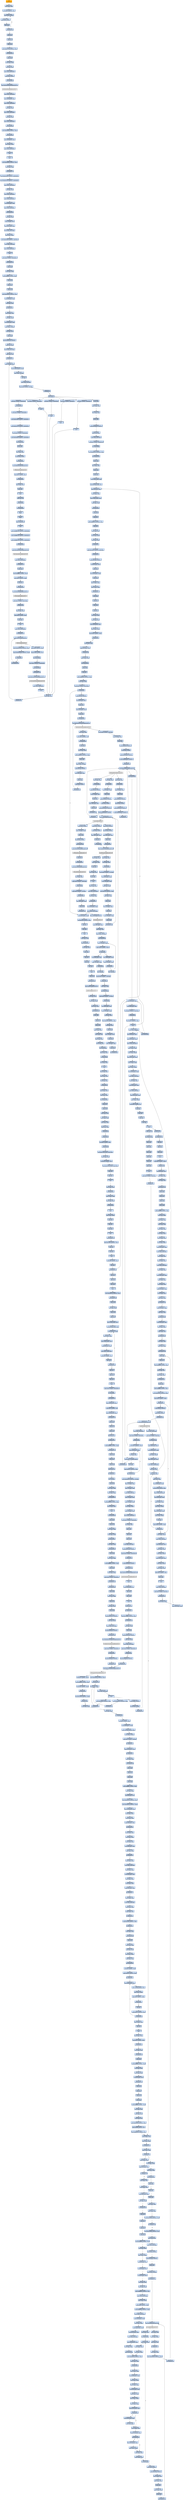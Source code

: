 digraph G {
node[shape=rectangle,style=filled,fillcolor=lightsteelblue,color=lightsteelblue]
bgcolor="transparent"
a0x0040c7d0pushl_ebp[label="start\npushl %ebp",color="lightgrey",fillcolor="orange"];
a0x0040c7d1movl_esp_ebp[label="0x0040c7d1\nmovl %esp, %ebp"];
a0x0040c7d3movl_0x9UINT32_ecx[label="0x0040c7d3\nmovl $0x9<UINT32>, %ecx"];
a0x0040c7d8pushl_0x0UINT8[label="0x0040c7d8\npushl $0x0<UINT8>"];
a0x0040c7dapushl_0x0UINT8[label="0x0040c7da\npushl $0x0<UINT8>"];
a0x0040c7dcdecl_ecx[label="0x0040c7dc\ndecl %ecx"];
a0x0040c7ddjne_0x0040c7d8[label="0x0040c7dd\njne 0x0040c7d8"];
a0x0040c7dfpushl_ebx[label="0x0040c7df\npushl %ebx"];
a0x0040c7e0pushl_esi[label="0x0040c7e0\npushl %esi"];
a0x0040c7e1pushl_edi[label="0x0040c7e1\npushl %edi"];
a0x0040c7e2movl_0x40c758UINT32_eax[label="0x0040c7e2\nmovl $0x40c758<UINT32>, %eax"];
a0x0040c7e7call_0x004049a4[label="0x0040c7e7\ncall 0x004049a4"];
a0x004049a4pushl_ebx[label="0x004049a4\npushl %ebx"];
a0x004049a5movl_eax_ebx[label="0x004049a5\nmovl %eax, %ebx"];
a0x004049a7xorl_eax_eax[label="0x004049a7\nxorl %eax, %eax"];
a0x004049a9movl_eax_0x0040d090[label="0x004049a9\nmovl %eax, 0x0040d090"];
a0x004049aepushl_0x0UINT8[label="0x004049ae\npushl $0x0<UINT8>"];
a0x004049b0call_0x004048e0[label="0x004049b0\ncall 0x004048e0"];
a0x004048e0jmp_GetModuleHandleA_kernel32_dll[label="0x004048e0\njmp GetModuleHandleA@kernel32.dll"];
GetModuleHandleA_kernel32_dll[label="GetModuleHandleA@kernel32.dll",color="lightgrey",fillcolor="lightgrey"];
a0x004049b5movl_eax_0x0040e660[label="0x004049b5\nmovl %eax, 0x0040e660"];
a0x004049bamovl_0x0040e660_eax[label="0x004049ba\nmovl 0x0040e660, %eax"];
a0x004049bfmovl_eax_0x0040d098[label="0x004049bf\nmovl %eax, 0x0040d098"];
a0x004049c4xorl_eax_eax[label="0x004049c4\nxorl %eax, %eax"];
a0x004049c6movl_eax_0x0040d09c[label="0x004049c6\nmovl %eax, 0x0040d09c"];
a0x004049cbxorl_eax_eax[label="0x004049cb\nxorl %eax, %eax"];
a0x004049cdmovl_eax_0x0040d0a0[label="0x004049cd\nmovl %eax, 0x0040d0a0"];
a0x004049d2call_0x00404998[label="0x004049d2\ncall 0x00404998"];
a0x00404998movl_0x40d094UINT32_eax[label="0x00404998\nmovl $0x40d094<UINT32>, %eax"];
a0x0040499dcall_0x00404640[label="0x0040499d\ncall 0x00404640"];
a0x00404640movl_0x0040d028_edx[label="0x00404640\nmovl 0x0040d028, %edx"];
a0x00404646movl_edx_eax_[label="0x00404646\nmovl %edx, (%eax)"];
a0x00404648movl_eax_0x0040d028[label="0x00404648\nmovl %eax, 0x0040d028"];
a0x0040464dret[label="0x0040464d\nret"];
a0x004049a2ret[label="0x004049a2\nret"];
a0x004049d7movl_0x40d094UINT32_edx[label="0x004049d7\nmovl $0x40d094<UINT32>, %edx"];
a0x004049dcmovl_ebx_eax[label="0x004049dc\nmovl %ebx, %eax"];
a0x004049decall_0x00403770[label="0x004049de\ncall 0x00403770"];
a0x00403770movl_0x401068UINT32_0x0040e014[label="0x00403770\nmovl $0x401068<UINT32>, 0x0040e014"];
a0x0040377amovl_0x401070UINT32_0x0040e018[label="0x0040377a\nmovl $0x401070<UINT32>, 0x0040e018"];
a0x00403784movl_eax_0x0040e638[label="0x00403784\nmovl %eax, 0x0040e638"];
a0x00403789xorl_eax_eax[label="0x00403789\nxorl %eax, %eax"];
a0x0040378bmovl_eax_0x0040e63c[label="0x0040378b\nmovl %eax, 0x0040e63c"];
a0x00403790movl_edx_0x0040e640[label="0x00403790\nmovl %edx, 0x0040e640"];
a0x00403796movl_0x4edx__eax[label="0x00403796\nmovl 0x4(%edx), %eax"];
a0x00403799movl_eax_0x0040e02c[label="0x00403799\nmovl %eax, 0x0040e02c"];
a0x0040379ecall_0x00403648[label="0x0040379e\ncall 0x00403648"];
a0x00403648xorl_edx_edx[label="0x00403648\nxorl %edx, %edx"];
a0x0040364aleal__12ebp__eax[label="0x0040364a\nleal -12(%ebp), %eax"];
a0x0040364dmovl_fs_edx__ecx[label="0x0040364d\nmovl %fs:(%edx), %ecx"];
a0x00403650movl_eax_fs_edx_[label="0x00403650\nmovl %eax, %fs:(%edx)"];
a0x00403653movl_ecx_eax_[label="0x00403653\nmovl %ecx, (%eax)"];
a0x00403655movl_0x4035a8UINT32_0x4eax_[label="0x00403655\nmovl $0x4035a8<UINT32>, 0x4(%eax)"];
a0x0040365cmovl_ebp_0x8eax_[label="0x0040365c\nmovl %ebp, 0x8(%eax)"];
a0x0040365fmovl_eax_0x0040e634[label="0x0040365f\nmovl %eax, 0x0040e634"];
a0x00403664ret[label="0x00403664\nret"];
a0x004037a3movb_0x0UINT8_0x0040e034[label="0x004037a3\nmovb $0x0<UINT8>, 0x0040e034"];
a0x004037aacall_0x00403700[label="0x004037aa\ncall 0x00403700"];
a0x00403700pushl_ebp[label="0x00403700\npushl %ebp"];
a0x00403701movl_esp_ebp[label="0x00403701\nmovl %esp, %ebp"];
a0x00403703addl_0xfffffff8UINT8_esp[label="0x00403703\naddl $0xfffffff8<UINT8>, %esp"];
a0x00403706pushl_ebx[label="0x00403706\npushl %ebx"];
a0x00403707pushl_esi[label="0x00403707\npushl %esi"];
a0x00403708pushl_edi[label="0x00403708\npushl %edi"];
a0x00403709movl_0x40e630UINT32_edi[label="0x00403709\nmovl $0x40e630<UINT32>, %edi"];
a0x0040370emovl_0x8edi__eax[label="0x0040370e\nmovl 0x8(%edi), %eax"];
a0x00403711testl_eax_eax[label="0x00403711\ntestl %eax, %eax"];
a0x00403713je_0x00403769[label="0x00403713\nje 0x00403769"];
a0x00403715movl_eax__esi[label="0x00403715\nmovl (%eax), %esi"];
a0x00403717xorl_ebx_ebx[label="0x00403717\nxorl %ebx, %ebx"];
a0x00403719movl_0x4eax__eax[label="0x00403719\nmovl 0x4(%eax), %eax"];
a0x0040371cmovl_eax__4ebp_[label="0x0040371c\nmovl %eax, -4(%ebp)"];
a0x0040371fxorl_eax_eax[label="0x0040371f\nxorl %eax, %eax"];
a0x00403721pushl_ebp[label="0x00403721\npushl %ebp"];
a0x00403722pushl_0x403755UINT32[label="0x00403722\npushl $0x403755<UINT32>"];
a0x00403727pushl_fs_eax_[label="0x00403727\npushl %fs:(%eax)"];
a0x0040372amovl_esp_fs_eax_[label="0x0040372a\nmovl %esp, %fs:(%eax)"];
a0x0040372dcmpl_ebx_esi[label="0x0040372d\ncmpl %ebx, %esi"];
a0x0040372fjle_0x0040374b[label="0x0040372f\njle 0x0040374b"];
a0x00403731movl__4ebp__eax[label="0x00403731\nmovl -4(%ebp), %eax"];
a0x00403734movl_eaxebx8__eax[label="0x00403734\nmovl (%eax,%ebx,8), %eax"];
a0x00403737movl_eax__8ebp_[label="0x00403737\nmovl %eax, -8(%ebp)"];
a0x0040373aincl_ebx[label="0x0040373a\nincl %ebx"];
a0x0040373bmovl_ebx_0xcedi_[label="0x0040373b\nmovl %ebx, 0xc(%edi)"];
a0x0040373ecmpl_0x0UINT8__8ebp_[label="0x0040373e\ncmpl $0x0<UINT8>, -8(%ebp)"];
a0x00403742je_0x00403747[label="0x00403742\nje 0x00403747"];
a0x00403744call__8ebp_[label="0x00403744\ncall -8(%ebp)"];
a0x00404a18subl_0x1UINT8_0x0040e664[label="0x00404a18\nsubl $0x1<UINT8>, 0x0040e664"];
a0x00404a1fret[label="0x00404a1f\nret"];
a0x00403747cmpl_ebx_esi[label="0x00403747\ncmpl %ebx, %esi"];
a0x00403749jg_0x00403731[label="0x00403749\njg 0x00403731"];
a0x0040480csubl_0x1UINT8_0x0040e5b4[label="0x0040480c\nsubl $0x1<UINT8>, 0x0040e5b4"];
a0x00404813jae_0x004048de[label="0x00404813\njae 0x004048de"];
a0x00404819movb_0x2UINT8_0x0040d008[label="0x00404819\nmovb $0x2<UINT8>, 0x0040d008"];
a0x00404820movl_0x401068UINT32_0x0040e014[label="0x00404820\nmovl $0x401068<UINT32>, 0x0040e014"];
a0x0040482amovl_0x401070UINT32_0x0040e018[label="0x0040482a\nmovl $0x401070<UINT32>, 0x0040e018"];
a0x00404834movb_0x2UINT8_0x0040e046[label="0x00404834\nmovb $0x2<UINT8>, 0x0040e046"];
a0x0040483bmovl_0x404064UINT32_0x0040e000[label="0x0040483b\nmovl $0x404064<UINT32>, 0x0040e000"];
a0x00404845call_0x00402ebc[label="0x00404845\ncall 0x00402ebc"];
a0x00402ebcpushl_ebx[label="0x00402ebc\npushl %ebx"];
a0x00402ebdxorl_ebx_ebx[label="0x00402ebd\nxorl %ebx, %ebx"];
a0x00402ebfpushl_0x0UINT8[label="0x00402ebf\npushl $0x0<UINT8>"];
a0x00402ec1call_0x00402eb4[label="0x00402ec1\ncall 0x00402eb4"];
a0x00402eb4jmp_GetKeyboardType_user32_dll[label="0x00402eb4\njmp GetKeyboardType@user32.dll"];
GetKeyboardType_user32_dll[label="GetKeyboardType@user32.dll",color="lightgrey",fillcolor="lightgrey"];
a0x00402ec6cmpl_0x7UINT8_eax[label="0x00402ec6\ncmpl $0x7<UINT8>, %eax"];
a0x00402ec9jne_0x00402ee7[label="0x00402ec9\njne 0x00402ee7"];
a0x00402ee7movl_ebx_eax[label="0x00402ee7\nmovl %ebx, %eax"];
a0x00402ee9popl_ebx[label="0x00402ee9\npopl %ebx"];
a0x00402eearet[label="0x00402eea\nret"];
a0x0040484atestb_al_al[label="0x0040484a\ntestb %al, %al"];
a0x0040484cje_0x00404853[label="0x0040484c\nje 0x00404853"];
a0x00404853call_0x00402fb0[label="0x00404853\ncall 0x00402fb0"];
a0x00402fb0fninit_[label="0x00402fb0\nfninit "];
a0x00402fb2fwait_[label="0x00402fb2\nfwait "];
a0x00402fb3fldcw_0x0040d014[label="0x00402fb3\nfldcw 0x0040d014"];
a0x00402fb9ret[label="0x00402fb9\nret"];
a0x00404858movw_0xffffd7b0UINT16_0x0040e04c[label="0x00404858\nmovw $0xffffd7b0<UINT16>, 0x0040e04c"];
a0x00404861movw_0xffffd7b0UINT16_0x0040e218[label="0x00404861\nmovw $0xffffd7b0<UINT16>, 0x0040e218"];
a0x0040486amovw_0xffffd7b0UINT16_0x0040e3e4[label="0x0040486a\nmovw $0xffffd7b0<UINT16>, 0x0040e3e4"];
a0x00404873call_0x004010b8[label="0x00404873\ncall 0x004010b8"];
a0x004010b8jmp_GetCommandLineA_kernel32_dll[label="0x004010b8\njmp GetCommandLineA@kernel32.dll"];
GetCommandLineA_kernel32_dll[label="GetCommandLineA@kernel32.dll",color="lightgrey",fillcolor="lightgrey"];
a0x00404878movl_eax_0x0040e03c[label="0x00404878\nmovl %eax, 0x0040e03c"];
a0x0040487dcall_0x00401148[label="0x0040487d\ncall 0x00401148"];
a0x00401148pushl_ebx[label="0x00401148\npushl %ebx"];
a0x00401149addl_0xffffffbcUINT8_esp[label="0x00401149\naddl $0xffffffbc<UINT8>, %esp"];
a0x0040114cmovl_0xaUINT32_ebx[label="0x0040114c\nmovl $0xa<UINT32>, %ebx"];
a0x00401151pushl_esp[label="0x00401151\npushl %esp"];
a0x00401152call_0x004010e0[label="0x00401152\ncall 0x004010e0"];
a0x004010e0jmp_GetStartupInfoA_kernel32_dll[label="0x004010e0\njmp GetStartupInfoA@kernel32.dll"];
GetStartupInfoA_kernel32_dll[label="GetStartupInfoA@kernel32.dll",color="lightgrey",fillcolor="lightgrey"];
a0x00401157testb_0x1UINT8_0x2cesp_[label="0x00401157\ntestb $0x1<UINT8>, 0x2c(%esp)"];
a0x0040115cje_0x00401163[label="0x0040115c\nje 0x00401163"];
a0x00401163movl_ebx_eax[label="0x00401163\nmovl %ebx, %eax"];
a0x00401165addl_0x44UINT8_esp[label="0x00401165\naddl $0x44<UINT8>, %esp"];
a0x00401168popl_ebx[label="0x00401168\npopl %ebx"];
a0x00401169ret[label="0x00401169\nret"];
a0x00404882movl_eax_0x0040e038[label="0x00404882\nmovl %eax, 0x0040e038"];
a0x00404887call_0x00401140[label="0x00404887\ncall 0x00401140"];
a0x00401140jmp_GetVersion_kernel32_dll[label="0x00401140\njmp GetVersion@kernel32.dll"];
GetVersion_kernel32_dll[label="GetVersion@kernel32.dll",color="lightgrey",fillcolor="lightgrey"];
a0x0040488candl_0x80000000UINT32_eax[label="0x0040488c\nandl $0x80000000<UINT32>, %eax"];
a0x00404891cmpl_0x80000000UINT32_eax[label="0x00404891\ncmpl $0x80000000<UINT32>, %eax"];
a0x00404896je_0x004048c5[label="0x00404896\nje 0x004048c5"];
a0x00404898call_0x00401140[label="0x00404898\ncall 0x00401140"];
a0x0040489dandl_0xffUINT32_eax[label="0x0040489d\nandl $0xff<UINT32>, %eax"];
a0x004048a2cmpw_0x4UINT8_ax[label="0x004048a2\ncmpw $0x4<UINT8>, %ax"];
a0x004048a6jbe_0x004048b4[label="0x004048a6\njbe 0x004048b4"];
a0x004048a8movl_0x3UINT32_0x0040e5b8[label="0x004048a8\nmovl $0x3<UINT32>, 0x0040e5b8"];
a0x004048b2jmp_0x004048d4[label="0x004048b2\njmp 0x004048d4"];
a0x004048d4call_0x00401138[label="0x004048d4\ncall 0x00401138"];
a0x00401138jmp_GetCurrentThreadId_kernel32_dll[label="0x00401138\njmp GetCurrentThreadId@kernel32.dll"];
GetCurrentThreadId_kernel32_dll[label="GetCurrentThreadId@kernel32.dll",color="lightgrey",fillcolor="lightgrey"];
a0x004048d9movl_eax_0x0040e030[label="0x004048d9\nmovl %eax, 0x0040e030"];
a0x004048deret[label="0x004048de\nret"];
a0x00404a50subl_0x1UINT8_0x0040e66c[label="0x00404a50\nsubl $0x1<UINT8>, 0x0040e66c"];
a0x00404a57ret[label="0x00404a57\nret"];
a0x00404c6csubl_0x1UINT8_0x0040e670[label="0x00404c6c\nsubl $0x1<UINT8>, 0x0040e670"];
a0x00404c73ret[label="0x00404c73\nret"];
a0x00404f34subl_0x1UINT8_0x0040e674[label="0x00404f34\nsubl $0x1<UINT8>, 0x0040e674"];
a0x00404f3bret[label="0x00404f3b\nret"];
a0x0040887cpushl_ebp[label="0x0040887c\npushl %ebp"];
a0x0040887dmovl_esp_ebp[label="0x0040887d\nmovl %esp, %ebp"];
a0x0040887fxorl_eax_eax[label="0x0040887f\nxorl %eax, %eax"];
a0x00408881pushl_ebp[label="0x00408881\npushl %ebp"];
a0x00408882pushl_0x4088e4UINT32[label="0x00408882\npushl $0x4088e4<UINT32>"];
a0x00408887pushl_fs_eax_[label="0x00408887\npushl %fs:(%eax)"];
a0x0040888amovl_esp_fs_eax_[label="0x0040888a\nmovl %esp, %fs:(%eax)"];
a0x0040888dsubl_0x1UINT8_0x0040e788[label="0x0040888d\nsubl $0x1<UINT8>, 0x0040e788"];
a0x00408894jae_0x004088d6[label="0x00408894\njae 0x004088d6"];
a0x00408896movl_0x40842cUINT32_eax[label="0x00408896\nmovl $0x40842c<UINT32>, %eax"];
a0x0040889bcall_0x004037b0[label="0x0040889b\ncall 0x004037b0"];
a0x004037b0pushl_ebx[label="0x004037b0\npushl %ebx"];
a0x004037b1xorl_ebx_ebx[label="0x004037b1\nxorl %ebx, %ebx"];
a0x004037b3pushl_edi[label="0x004037b3\npushl %edi"];
a0x004037b4pushl_esi[label="0x004037b4\npushl %esi"];
a0x004037b5movl_eaxebx__edi[label="0x004037b5\nmovl (%eax,%ebx), %edi"];
a0x004037b8leal_0x4eaxebx__esi[label="0x004037b8\nleal 0x4(%eax,%ebx), %esi"];
a0x004037bcmovl_0x4esi__eax[label="0x004037bc\nmovl 0x4(%esi), %eax"];
a0x004037bfmovl_esi__edx[label="0x004037bf\nmovl (%esi), %edx"];
a0x004037c1movl_eaxebx__eax[label="0x004037c1\nmovl (%eax,%ebx), %eax"];
a0x004037c4addl_ebx_edx[label="0x004037c4\naddl %ebx, %edx"];
a0x004037c6call_0x004046ec[label="0x004037c6\ncall 0x004046ec"];
a0x004046ecpushl_ebx[label="0x004046ec\npushl %ebx"];
a0x004046edpushl_esi[label="0x004046ed\npushl %esi"];
a0x004046eeaddl_0xfffff004UINT32_esp[label="0x004046ee\naddl $0xfffff004<UINT32>, %esp"];
a0x004046f4pushl_eax[label="0x004046f4\npushl %eax"];
a0x004046f5movl_edx_esi[label="0x004046f5\nmovl %edx, %esi"];
a0x004046f7movl_eax_ebx[label="0x004046f7\nmovl %eax, %ebx"];
a0x004046f9testl_ebx_ebx[label="0x004046f9\ntestl %ebx, %ebx"];
a0x004046fbje_0x0040473a[label="0x004046fb\nje 0x0040473a"];
a0x004046fdcmpl_0x10000UINT32_0x4ebx_[label="0x004046fd\ncmpl $0x10000<UINT32>, 0x4(%ebx)"];
a0x00404704jnl_0x00404730[label="0x00404704\njnl 0x00404730"];
a0x00404706pushl_0x1000UINT32[label="0x00404706\npushl $0x1000<UINT32>"];
a0x0040470bleal_0x4esp__eax[label="0x0040470b\nleal 0x4(%esp), %eax"];
a0x0040470fpushl_eax[label="0x0040470f\npushl %eax"];
a0x00404710movl_0x4ebx__eax[label="0x00404710\nmovl 0x4(%ebx), %eax"];
a0x00404713pushl_eax[label="0x00404713\npushl %eax"];
a0x00404714movl_ebx__eax[label="0x00404714\nmovl (%ebx), %eax"];
a0x00404716movl_eax__eax[label="0x00404716\nmovl (%eax), %eax"];
a0x00404718call_0x00404114[label="0x00404718\ncall 0x00404114"];
a0x00404114pushl_ebx[label="0x00404114\npushl %ebx"];
a0x00404115pushl_esi[label="0x00404115\npushl %esi"];
a0x00404116pushl_edi[label="0x00404116\npushl %edi"];
a0x00404117pushl_ecx[label="0x00404117\npushl %ecx"];
a0x00404118movl_eax_ebx[label="0x00404118\nmovl %eax, %ebx"];
a0x0040411amovl_esp_esi[label="0x0040411a\nmovl %esp, %esi"];
a0x0040411cmovl_0x0040d028_eax[label="0x0040411c\nmovl 0x0040d028, %eax"];
a0x00404121movl_eax_esi_[label="0x00404121\nmovl %eax, (%esi)"];
a0x00404123cmpl_0x0UINT8_esi_[label="0x00404123\ncmpl $0x0<UINT8>, (%esi)"];
a0x00404126je_0x00404153[label="0x00404126\nje 0x00404153"];
a0x00404128movl_esi__eax[label="0x00404128\nmovl (%esi), %eax"];
a0x0040412acmpl_0x4eax__ebx[label="0x0040412a\ncmpl 0x4(%eax), %ebx"];
a0x0040412dje_0x0040413d[label="0x0040412d\nje 0x0040413d"];
a0x0040413dmovl_esi__eax[label="0x0040413d\nmovl (%esi), %eax"];
a0x0040413fcall_0x004040cc[label="0x0040413f\ncall 0x004040cc"];
a0x004040ccpushl_ebx[label="0x004040cc\npushl %ebx"];
a0x004040cdpushl_esi[label="0x004040cd\npushl %esi"];
a0x004040ceaddl_0xfffffef8UINT32_esp[label="0x004040ce\naddl $0xfffffef8<UINT32>, %esp"];
a0x004040d4movl_eax_ebx[label="0x004040d4\nmovl %eax, %ebx"];
a0x004040d6cmpl_0x0UINT8_0x10ebx_[label="0x004040d6\ncmpl $0x0<UINT8>, 0x10(%ebx)"];
a0x004040dajne_0x00404107[label="0x004040da\njne 0x00404107"];
a0x004040dcpushl_0x105UINT32[label="0x004040dc\npushl $0x105<UINT32>"];
a0x004040e1leal_0x4esp__eax[label="0x004040e1\nleal 0x4(%esp), %eax"];
a0x004040e5pushl_eax[label="0x004040e5\npushl %eax"];
a0x004040e6movl_0x4ebx__eax[label="0x004040e6\nmovl 0x4(%ebx), %eax"];
a0x004040e9pushl_eax[label="0x004040e9\npushl %eax"];
a0x004040eacall_0x004010c8[label="0x004040ea\ncall 0x004010c8"];
a0x004010c8jmp_GetModuleFileNameA_kernel32_dll[label="0x004010c8\njmp GetModuleFileNameA@kernel32.dll"];
GetModuleFileNameA_kernel32_dll[label="GetModuleFileNameA@kernel32.dll",color="lightgrey",fillcolor="lightgrey"];
a0x004040efmovl_esp_eax[label="0x004040ef\nmovl %esp, %eax"];
a0x004040f1movb_0x1UINT8_dl[label="0x004040f1\nmovb $0x1<UINT8>, %dl"];
a0x004040f3call_0x00404360[label="0x004040f3\ncall 0x00404360"];
a0x00404360pushl_ebp[label="0x00404360\npushl %ebp"];
a0x00404361movl_esp_ebp[label="0x00404361\nmovl %esp, %ebp"];
a0x00404363addl_0xfffffedcUINT32_esp[label="0x00404363\naddl $0xfffffedc<UINT32>, %esp"];
a0x00404369pushl_ebx[label="0x00404369\npushl %ebx"];
a0x0040436amovl_eax__4ebp_[label="0x0040436a\nmovl %eax, -4(%ebp)"];
a0x0040436dpushl_0x105UINT32[label="0x0040436d\npushl $0x105<UINT32>"];
a0x00404372leal__289ebp__eax[label="0x00404372\nleal -289(%ebp), %eax"];
a0x00404378pushl_eax[label="0x00404378\npushl %eax"];
a0x00404379pushl_0x0UINT8[label="0x00404379\npushl $0x0<UINT8>"];
a0x0040437bcall_0x004010c8[label="0x0040437b\ncall 0x004010c8"];
a0x00404380movb_0x0UINT8__18ebp_[label="0x00404380\nmovb $0x0<UINT8>, -18(%ebp)"];
a0x00404384leal__8ebp__eax[label="0x00404384\nleal -8(%ebp), %eax"];
a0x00404387pushl_eax[label="0x00404387\npushl %eax"];
a0x00404388pushl_0xf0019UINT32[label="0x00404388\npushl $0xf0019<UINT32>"];
a0x0040438dpushl_0x0UINT8[label="0x0040438d\npushl $0x0<UINT8>"];
a0x0040438fpushl_0x4045a4UINT32[label="0x0040438f\npushl $0x4045a4<UINT32>"];
a0x00404394pushl_0x80000001UINT32[label="0x00404394\npushl $0x80000001<UINT32>"];
a0x00404399call_0x00401118[label="0x00404399\ncall 0x00401118"];
a0x00401118jmp_RegOpenKeyExA_advapi32_dll[label="0x00401118\njmp RegOpenKeyExA@advapi32.dll"];
a0x004088e4jmp_0x0040340c[label="0x004088e4\njmp 0x0040340c"];
a0x0040340cmovl_0x4esp__eax[label="0x0040340c\nmovl 0x4(%esp), %eax"];
a0x00403410movl_0x8esp__edx[label="0x00403410\nmovl 0x8(%esp), %edx"];
a0x00403414testl_0x6UINT32_0x4eax_[label="0x00403414\ntestl $0x6<UINT32>, 0x4(%eax)"];
a0x0040341bje_0x0040343c[label="0x0040341b\nje 0x0040343c"];
a0x0040343cmovl_0x1UINT32_eax[label="0x0040343c\nmovl $0x1<UINT32>, %eax"];
a0x00403441ret[label="0x00403441\nret"];
RegOpenKeyExA_advapi32_dll[label="RegOpenKeyExA@advapi32.dll",color="lightgrey",fillcolor="lightgrey"];
a0x0040439etestl_eax_eax[label="0x0040439e\ntestl %eax, %eax"];
a0x004043a0je_0x004043e2[label="0x004043a0\nje 0x004043e2"];
a0x004043a2leal__8ebp__eax[label="0x004043a2\nleal -8(%ebp), %eax"];
a0x004043a5pushl_eax[label="0x004043a5\npushl %eax"];
a0x004043a6pushl_0xf0019UINT32[label="0x004043a6\npushl $0xf0019<UINT32>"];
a0x004043abpushl_0x0UINT8[label="0x004043ab\npushl $0x0<UINT8>"];
a0x004043adpushl_0x4045a4UINT32[label="0x004043ad\npushl $0x4045a4<UINT32>"];
a0x004043b2pushl_0x80000002UINT32[label="0x004043b2\npushl $0x80000002<UINT32>"];
a0x004043b7call_0x00401118[label="0x004043b7\ncall 0x00401118"];
a0x004043bctestl_eax_eax[label="0x004043bc\ntestl %eax, %eax"];
a0x004043beje_0x004043e2[label="0x004043be\nje 0x004043e2"];
a0x004043c0leal__8ebp__eax[label="0x004043c0\nleal -8(%ebp), %eax"];
a0x004043c3pushl_eax[label="0x004043c3\npushl %eax"];
a0x004043c4pushl_0xf0019UINT32[label="0x004043c4\npushl $0xf0019<UINT32>"];
a0x004043c9pushl_0x0UINT8[label="0x004043c9\npushl $0x0<UINT8>"];
a0x004043cbpushl_0x4045c0UINT32[label="0x004043cb\npushl $0x4045c0<UINT32>"];
a0x004043d0pushl_0x80000001UINT32[label="0x004043d0\npushl $0x80000001<UINT32>"];
a0x004043d5call_0x00401118[label="0x004043d5\ncall 0x00401118"];
a0x004043datestl_eax_eax[label="0x004043da\ntestl %eax, %eax"];
a0x004043dcjne_0x0040446b[label="0x004043dc\njne 0x0040446b"];
a0x0040446bpushl_0x105UINT32[label="0x0040446b\npushl $0x105<UINT32>"];
a0x00404470movl__4ebp__eax[label="0x00404470\nmovl -4(%ebp), %eax"];
a0x00404473pushl_eax[label="0x00404473\npushl %eax"];
a0x00404474leal__289ebp__eax[label="0x00404474\nleal -289(%ebp), %eax"];
a0x0040447apushl_eax[label="0x0040447a\npushl %eax"];
a0x0040447bcall_0x00401100[label="0x0040447b\ncall 0x00401100"];
a0x00401100jmp_lstrcpynA_kernel32_dll[label="0x00401100\njmp lstrcpynA@kernel32.dll"];
lstrcpyn_kernel32_dll[label="lstrcpyn@kernel32.dll",color="lightgrey",fillcolor="lightgrey"];
a0x00404480pushl_0x5UINT8[label="0x00404480\npushl $0x5<UINT8>"];
a0x00404482leal__13ebp__eax[label="0x00404482\nleal -13(%ebp), %eax"];
a0x00404485pushl_eax[label="0x00404485\npushl %eax"];
a0x00404486pushl_0x3UINT8[label="0x00404486\npushl $0x3<UINT8>"];
a0x00404488call_0x004010e8[label="0x00404488\ncall 0x004010e8"];
a0x004010e8jmp_GetThreadLocale_kernel32_dll[label="0x004010e8\njmp GetThreadLocale@kernel32.dll"];
GetThreadLocale_kernel32_dll[label="GetThreadLocale@kernel32.dll",color="lightgrey",fillcolor="lightgrey"];
a0x0040448dpushl_eax[label="0x0040448d\npushl %eax"];
a0x0040448ecall_0x004010c0[label="0x0040448e\ncall 0x004010c0"];
a0x004010c0jmp_GetLocaleInfoA_kernel32_dll[label="0x004010c0\njmp GetLocaleInfoA@kernel32.dll"];
GetLocaleInfoA_kernel32_dll[label="GetLocaleInfoA@kernel32.dll",color="lightgrey",fillcolor="lightgrey"];
a0x00404493xorl_ebx_ebx[label="0x00404493\nxorl %ebx, %ebx"];
a0x00404495cmpb_0x0UINT8__289ebp_[label="0x00404495\ncmpb $0x0<UINT8>, -289(%ebp)"];
a0x0040449cje_0x0040459b[label="0x0040449c\nje 0x0040459b"];
a0x004044a2cmpb_0x0UINT8__13ebp_[label="0x004044a2\ncmpb $0x0<UINT8>, -13(%ebp)"];
a0x004044a6jne_0x004044b2[label="0x004044a6\njne 0x004044b2"];
a0x004044b2leal__289ebp__eax[label="0x004044b2\nleal -289(%ebp), %eax"];
a0x004044b8pushl_eax[label="0x004044b8\npushl %eax"];
a0x004044b9call_0x00401108[label="0x004044b9\ncall 0x00401108"];
a0x00401108jmp_lstrlenA_kernel32_dll[label="0x00401108\njmp lstrlenA@kernel32.dll"];
lstrlen_kernel32_dll[label="lstrlen@kernel32.dll",color="lightgrey",fillcolor="lightgrey"];
a0x004044beleal__289ebp__edx[label="0x004044be\nleal -289(%ebp), %edx"];
a0x004044c4addl_edx_eax[label="0x004044c4\naddl %edx, %eax"];
a0x004044c6movl_eax__28ebp_[label="0x004044c6\nmovl %eax, -28(%ebp)"];
a0x004044c9jmp_0x004044ce[label="0x004044c9\njmp 0x004044ce"];
a0x004044cemovl__28ebp__eax[label="0x004044ce\nmovl -28(%ebp), %eax"];
a0x004044d1cmpb_0x2eUINT8_eax_[label="0x004044d1\ncmpb $0x2e<UINT8>, (%eax)"];
a0x004044d4je_0x004044e1[label="0x004044d4\nje 0x004044e1"];
a0x004044d6leal__289ebp__eax[label="0x004044d6\nleal -289(%ebp), %eax"];
a0x004044dccmpl__28ebp__eax[label="0x004044dc\ncmpl -28(%ebp), %eax"];
a0x004044dfjne_0x004044cb[label="0x004044df\njne 0x004044cb"];
a0x004044cbdecl__28ebp_[label="0x004044cb\ndecl -28(%ebp)"];
a0x004044e1leal__289ebp__eax[label="0x004044e1\nleal -289(%ebp), %eax"];
a0x004044e7cmpl__28ebp__eax[label="0x004044e7\ncmpl -28(%ebp), %eax"];
a0x004044eaje_0x0040459b[label="0x004044ea\nje 0x0040459b"];
a0x004044f0incl__28ebp_[label="0x004044f0\nincl -28(%ebp)"];
a0x004044f3cmpb_0x0UINT8__18ebp_[label="0x004044f3\ncmpb $0x0<UINT8>, -18(%ebp)"];
a0x004044f7je_0x00404525[label="0x004044f7\nje 0x00404525"];
a0x00404525testl_ebx_ebx[label="0x00404525\ntestl %ebx, %ebx"];
a0x00404527jne_0x0040459b[label="0x00404527\njne 0x0040459b"];
a0x00404529cmpb_0x0UINT8__13ebp_[label="0x00404529\ncmpb $0x0<UINT8>, -13(%ebp)"];
a0x0040452dje_0x0040459b[label="0x0040452d\nje 0x0040459b"];
a0x0040452fleal__289ebp__eax[label="0x0040452f\nleal -289(%ebp), %eax"];
a0x00404535movl__28ebp__edx[label="0x00404535\nmovl -28(%ebp), %edx"];
a0x00404538subl_eax_edx[label="0x00404538\nsubl %eax, %edx"];
a0x0040453amovl_0x105UINT32_eax[label="0x0040453a\nmovl $0x105<UINT32>, %eax"];
a0x0040453fsubl_edx_eax[label="0x0040453f\nsubl %edx, %eax"];
a0x00404541pushl_eax[label="0x00404541\npushl %eax"];
a0x00404542leal__13ebp__eax[label="0x00404542\nleal -13(%ebp), %eax"];
a0x00404545pushl_eax[label="0x00404545\npushl %eax"];
a0x00404546movl__28ebp__eax[label="0x00404546\nmovl -28(%ebp), %eax"];
a0x00404549pushl_eax[label="0x00404549\npushl %eax"];
a0x0040454acall_0x00401100[label="0x0040454a\ncall 0x00401100"];
a0x0040454fpushl_0x2UINT8[label="0x0040454f\npushl $0x2<UINT8>"];
a0x00404551pushl_0x0UINT8[label="0x00404551\npushl $0x0<UINT8>"];
a0x00404553leal__289ebp__eax[label="0x00404553\nleal -289(%ebp), %eax"];
a0x00404559pushl_eax[label="0x00404559\npushl %eax"];
a0x0040455acall_0x004010f0[label="0x0040455a\ncall 0x004010f0"];
a0x004010f0jmp_LoadLibraryExA_kernel32_dll[label="0x004010f0\njmp LoadLibraryExA@kernel32.dll"];
LoadLibraryExA_kernel32_dll[label="LoadLibraryExA@kernel32.dll",color="lightgrey",fillcolor="lightgrey"];
a0x0040455fmovl_eax_ebx[label="0x0040455f\nmovl %eax, %ebx"];
a0x00404561testl_ebx_ebx[label="0x00404561\ntestl %ebx, %ebx"];
a0x00404563jne_0x0040459b[label="0x00404563\njne 0x0040459b"];
a0x00404565movb_0x0UINT8__11ebp_[label="0x00404565\nmovb $0x0<UINT8>, -11(%ebp)"];
a0x00404569leal__289ebp__eax[label="0x00404569\nleal -289(%ebp), %eax"];
a0x0040456fmovl__28ebp__edx[label="0x0040456f\nmovl -28(%ebp), %edx"];
a0x00404572subl_eax_edx[label="0x00404572\nsubl %eax, %edx"];
a0x00404574movl_0x105UINT32_eax[label="0x00404574\nmovl $0x105<UINT32>, %eax"];
a0x00404579subl_edx_eax[label="0x00404579\nsubl %edx, %eax"];
a0x0040457bpushl_eax[label="0x0040457b\npushl %eax"];
a0x0040457cleal__13ebp__eax[label="0x0040457c\nleal -13(%ebp), %eax"];
a0x0040457fpushl_eax[label="0x0040457f\npushl %eax"];
a0x00404580movl__28ebp__eax[label="0x00404580\nmovl -28(%ebp), %eax"];
a0x00404583pushl_eax[label="0x00404583\npushl %eax"];
a0x00404584call_0x00401100[label="0x00404584\ncall 0x00401100"];
a0x00404589pushl_0x2UINT8[label="0x00404589\npushl $0x2<UINT8>"];
a0x0040458bpushl_0x0UINT8[label="0x0040458b\npushl $0x0<UINT8>"];
a0x0040458dleal__289ebp__eax[label="0x0040458d\nleal -289(%ebp), %eax"];
a0x00404593pushl_eax[label="0x00404593\npushl %eax"];
a0x00404594call_0x004010f0[label="0x00404594\ncall 0x004010f0"];
a0x00404599movl_eax_ebx[label="0x00404599\nmovl %eax, %ebx"];
a0x0040459bmovl_ebx_eax[label="0x0040459b\nmovl %ebx, %eax"];
a0x0040459dpopl_ebx[label="0x0040459d\npopl %ebx"];
a0x0040459emovl_ebp_esp[label="0x0040459e\nmovl %ebp, %esp"];
a0x004045a0popl_ebp[label="0x004045a0\npopl %ebp"];
a0x004045a1ret[label="0x004045a1\nret"];
a0x004040f8movl_eax_esi[label="0x004040f8\nmovl %eax, %esi"];
a0x004040famovl_esi_0x10ebx_[label="0x004040fa\nmovl %esi, 0x10(%ebx)"];
a0x004040fdtestl_esi_esi[label="0x004040fd\ntestl %esi, %esi"];
a0x004040ffjne_0x00404107[label="0x004040ff\njne 0x00404107"];
a0x00404101movl_0x4ebx__eax[label="0x00404101\nmovl 0x4(%ebx), %eax"];
a0x00404104movl_eax_0x10ebx_[label="0x00404104\nmovl %eax, 0x10(%ebx)"];
a0x00404107movl_0x10ebx__eax[label="0x00404107\nmovl 0x10(%ebx), %eax"];
a0x0040410aaddl_0x108UINT32_esp[label="0x0040410a\naddl $0x108<UINT32>, %esp"];
a0x00404110popl_esi[label="0x00404110\npopl %esi"];
a0x00404111popl_ebx[label="0x00404111\npopl %ebx"];
a0x00404112ret[label="0x00404112\nret"];
a0x00404144movl_eax_edi[label="0x00404144\nmovl %eax, %edi"];
a0x00404146jmp_0x00404155[label="0x00404146\njmp 0x00404155"];
a0x00404155movl_edi_eax[label="0x00404155\nmovl %edi, %eax"];
a0x00404157popl_edx[label="0x00404157\npopl %edx"];
a0x00404158popl_edi[label="0x00404158\npopl %edi"];
a0x00404159popl_esi[label="0x00404159\npopl %esi"];
a0x0040415apopl_ebx[label="0x0040415a\npopl %ebx"];
a0x0040415bret[label="0x0040415b\nret"];
a0x0040471dpushl_eax[label="0x0040471d\npushl %eax"];
a0x0040471ecall_0x004010f8[label="0x0040471e\ncall 0x004010f8"];
a0x004010f8jmp_LoadStringA_user32_dll[label="0x004010f8\njmp LoadStringA@user32.dll"];
LoadStringA_user32_dll[label="LoadStringA@user32.dll",color="lightgrey",fillcolor="lightgrey"];
a0x00404723movl_eax_ecx[label="0x00404723\nmovl %eax, %ecx"];
a0x00404725movl_esp_edx[label="0x00404725\nmovl %esp, %edx"];
a0x00404727movl_esi_eax[label="0x00404727\nmovl %esi, %eax"];
a0x00404729call_0x00403afc[label="0x00404729\ncall 0x00403afc"];
a0x00403afcpushl_ebx[label="0x00403afc\npushl %ebx"];
a0x00403afdpushl_esi[label="0x00403afd\npushl %esi"];
a0x00403afepushl_edi[label="0x00403afe\npushl %edi"];
a0x00403affmovl_eax_ebx[label="0x00403aff\nmovl %eax, %ebx"];
a0x00403b01movl_edx_esi[label="0x00403b01\nmovl %edx, %esi"];
a0x00403b03movl_ecx_edi[label="0x00403b03\nmovl %ecx, %edi"];
a0x00403b05movl_edi_eax[label="0x00403b05\nmovl %edi, %eax"];
a0x00403b07call_0x00403ad0[label="0x00403b07\ncall 0x00403ad0"];
a0x00403ad0testl_eax_eax[label="0x00403ad0\ntestl %eax, %eax"];
a0x00403ad2jle_0x00403af8[label="0x00403ad2\njle 0x00403af8"];
a0x00403af8xorl_eax_eax[label="0x00403af8\nxorl %eax, %eax"];
a0x00403afaret[label="0x00403afa\nret"];
a0x00403b0cmovl_edi_ecx[label="0x00403b0c\nmovl %edi, %ecx"];
a0x00403b0emovl_eax_edi[label="0x00403b0e\nmovl %eax, %edi"];
a0x00403b10testl_esi_esi[label="0x00403b10\ntestl %esi, %esi"];
a0x00403b12je_0x00403b1d[label="0x00403b12\nje 0x00403b1d"];
a0x00403b14movl_eax_edx[label="0x00403b14\nmovl %eax, %edx"];
a0x00403b16movl_esi_eax[label="0x00403b16\nmovl %esi, %eax"];
a0x00403b18call_0x004029b8[label="0x00403b18\ncall 0x004029b8"];
a0x004029b8pushl_esi[label="0x004029b8\npushl %esi"];
a0x004029b9pushl_edi[label="0x004029b9\npushl %edi"];
a0x004029bamovl_eax_esi[label="0x004029ba\nmovl %eax, %esi"];
a0x004029bcmovl_edx_edi[label="0x004029bc\nmovl %edx, %edi"];
a0x004029bemovl_ecx_eax[label="0x004029be\nmovl %ecx, %eax"];
a0x004029c0cmpl_esi_edi[label="0x004029c0\ncmpl %esi, %edi"];
a0x004029c2ja_0x004029d7[label="0x004029c2\nja 0x004029d7"];
a0x004029c4je_0x004029f5[label="0x004029c4\nje 0x004029f5"];
a0x004029c6sarl_0x2UINT8_ecx[label="0x004029c6\nsarl $0x2<UINT8>, %ecx"];
a0x004029c9js_0x004029f5[label="0x004029c9\njs 0x004029f5"];
a0x004029cbrepz_movsl_ds_esi__es_edi_[label="0x004029cb\nrepz movsl %ds:(%esi), %es:(%edi)"];
a0x004029cdmovl_eax_ecx[label="0x004029cd\nmovl %eax, %ecx"];
a0x004029cfandl_0x3UINT8_ecx[label="0x004029cf\nandl $0x3<UINT8>, %ecx"];
a0x004029d2repz_movsb_ds_esi__es_edi_[label="0x004029d2\nrepz movsb %ds:(%esi), %es:(%edi)"];
a0x004029d4popl_edi[label="0x004029d4\npopl %edi"];
a0x004029d5popl_esi[label="0x004029d5\npopl %esi"];
a0x004029d6ret[label="0x004029d6\nret"];
a0x00403b1dmovl_ebx_eax[label="0x00403b1d\nmovl %ebx, %eax"];
a0x00403b1fcall_0x00403a0c[label="0x00403b1f\ncall 0x00403a0c"];
a0x00403a0cmovl_eax__edx[label="0x00403a0c\nmovl (%eax), %edx"];
a0x00403a0etestl_edx_edx[label="0x00403a0e\ntestl %edx, %edx"];
a0x00403a10je_0x00403a2e[label="0x00403a10\nje 0x00403a2e"];
a0x00403a2eret[label="0x00403a2e\nret"];
a0x00403b24movl_edi_ebx_[label="0x00403b24\nmovl %edi, (%ebx)"];
a0x00403b26popl_edi[label="0x00403b26\npopl %edi"];
a0x00403b27popl_esi[label="0x00403b27\npopl %esi"];
a0x00403b28popl_ebx[label="0x00403b28\npopl %ebx"];
a0x00403b29ret[label="0x00403b29\nret"];
a0x0040472ejmp_0x0040473a[label="0x0040472e\njmp 0x0040473a"];
a0x0040473aaddl_0x1000UINT32_esp[label="0x0040473a\naddl $0x1000<UINT32>, %esp"];
a0x00404740popl_esi[label="0x00404740\npopl %esi"];
a0x00404741popl_ebx[label="0x00404741\npopl %ebx"];
a0x00404742ret[label="0x00404742\nret"];
a0x004037cbaddl_0x8UINT8_esi[label="0x004037cb\naddl $0x8<UINT8>, %esi"];
a0x004037cedecl_edi[label="0x004037ce\ndecl %edi"];
a0x004037cfjne_0x004037bc[label="0x004037cf\njne 0x004037bc"];
a0x004037d1popl_esi[label="0x004037d1\npopl %esi"];
a0x004037d2popl_edi[label="0x004037d2\npopl %edi"];
a0x004037d3popl_ebx[label="0x004037d3\npopl %ebx"];
a0x004037d4ret[label="0x004037d4\nret"];
a0x004088a0movl_0x408518UINT32_eax[label="0x004088a0\nmovl $0x408518<UINT32>, %eax"];
a0x004088a5call_0x004037d8[label="0x004088a5\ncall 0x004037d8"];
a0x004037d8pushl_ebx[label="0x004037d8\npushl %ebx"];
a0x004037d9xorl_ebx_ebx[label="0x004037d9\nxorl %ebx, %ebx"];
a0x004037dbpushl_edi[label="0x004037db\npushl %edi"];
a0x004037dcpushl_esi[label="0x004037dc\npushl %esi"];
a0x004037ddmovl_eaxebx__edi[label="0x004037dd\nmovl (%eax,%ebx), %edi"];
a0x004037e0leal_0x4eaxebx__esi[label="0x004037e0\nleal 0x4(%eax,%ebx), %esi"];
a0x004037e4movl_0x4esi__eax[label="0x004037e4\nmovl 0x4(%esi), %eax"];
a0x004037e7movl_esi__edx[label="0x004037e7\nmovl (%esi), %edx"];
a0x004037e9movl_eaxebx__eax[label="0x004037e9\nmovl (%eax,%ebx), %eax"];
a0x004037ecaddl_0x8esi__eax[label="0x004037ec\naddl 0x8(%esi), %eax"];
a0x004037efmovl_eax_edxebx_[label="0x004037ef\nmovl %eax, (%edx,%ebx)"];
a0x004037f2addl_0xcUINT8_esi[label="0x004037f2\naddl $0xc<UINT8>, %esi"];
a0x004037f5decl_edi[label="0x004037f5\ndecl %edi"];
a0x004037f6jne_0x004037e4[label="0x004037f6\njne 0x004037e4"];
a0x004037f8popl_esi[label="0x004037f8\npopl %esi"];
a0x004037f9popl_edi[label="0x004037f9\npopl %edi"];
a0x004037fapopl_ebx[label="0x004037fa\npopl %ebx"];
a0x004037fbret[label="0x004037fb\nret"];
a0x004088aacmpb_0x0UINT8_0x0040e65d[label="0x004088aa\ncmpb $0x0<UINT8>, 0x0040e65d"];
a0x004088b1je_0x004088c2[label="0x004088b1\nje 0x004088c2"];
a0x004088c2call_0x004078fc[label="0x004088c2\ncall 0x004078fc"];
a0x004078fcmovl_0x0040d320_ecx[label="0x004078fc\nmovl 0x0040d320, %ecx"];
a0x00407902movb_0x1UINT8_dl[label="0x00407902\nmovb $0x1<UINT8>, %dl"];
a0x00407904movl_0x00405000_eax[label="0x00407904\nmovl 0x00405000, %eax"];
a0x00407909call_0x004072f4[label="0x00407909\ncall 0x004072f4"];
a0x004072f4pushl_ebx[label="0x004072f4\npushl %ebx"];
a0x004072f5pushl_esi[label="0x004072f5\npushl %esi"];
a0x004072f6pushl_edi[label="0x004072f6\npushl %edi"];
a0x004072f7testb_dl_dl[label="0x004072f7\ntestb %dl, %dl"];
a0x004072f9je_0x00407303[label="0x004072f9\nje 0x00407303"];
a0x004072fbaddl_0xfffffff0UINT8_esp[label="0x004072fb\naddl $0xfffffff0<UINT8>, %esp"];
a0x004072fecall_0x00403178[label="0x004072fe\ncall 0x00403178"];
a0x00403178pushl_edx[label="0x00403178\npushl %edx"];
a0x00403179pushl_ecx[label="0x00403179\npushl %ecx"];
a0x0040317apushl_ebx[label="0x0040317a\npushl %ebx"];
a0x0040317btestb_dl_dl[label="0x0040317b\ntestb %dl, %dl"];
a0x0040317djl_0x00403182[label="0x0040317d\njl 0x00403182"];
a0x0040317fcall__12eax_[label="0x0040317f\ncall -12(%eax)"];
a0x00402fe8pushl_ebx[label="0x00402fe8\npushl %ebx"];
a0x00402fe9movl_eax_ebx[label="0x00402fe9\nmovl %eax, %ebx"];
a0x00402febmovl_ebx_eax[label="0x00402feb\nmovl %ebx, %eax"];
a0x00402fedcall_0x00403018[label="0x00402fed\ncall 0x00403018"];
a0x00403018addl_0xffffffd8UINT8_eax[label="0x00403018\naddl $0xffffffd8<UINT8>, %eax"];
a0x0040301bmovl_eax__eax[label="0x0040301b\nmovl (%eax), %eax"];
a0x0040301dret[label="0x0040301d\nret"];
a0x00402ff2call_0x00402864[label="0x00402ff2\ncall 0x00402864"];
a0x00402864pushl_ebx[label="0x00402864\npushl %ebx"];
a0x00402865pushl_ecx[label="0x00402865\npushl %ecx"];
a0x00402866movl_eax_ebx[label="0x00402866\nmovl %eax, %ebx"];
a0x00402868testl_ebx_ebx[label="0x00402868\ntestl %ebx, %ebx"];
a0x0040286ajle_0x00402886[label="0x0040286a\njle 0x00402886"];
a0x0040286cmovl_ebx_eax[label="0x0040286c\nmovl %ebx, %eax"];
a0x0040286ecall_0x0040d030[label="0x0040286e\ncall 0x0040d030"];
a0x00402210pushl_ebp[label="0x00402210\npushl %ebp"];
a0x00402211movl_esp_ebp[label="0x00402211\nmovl %esp, %ebp"];
a0x00402213addl_0xffffffecUINT8_esp[label="0x00402213\naddl $0xffffffec<UINT8>, %esp"];
a0x00402216pushl_ebx[label="0x00402216\npushl %ebx"];
a0x00402217movl_eax_ebx[label="0x00402217\nmovl %eax, %ebx"];
a0x00402219cmpb_0x0UINT8_0x0040e5bc[label="0x00402219\ncmpb $0x0<UINT8>, 0x0040e5bc"];
a0x00402220jne_0x0040222b[label="0x00402220\njne 0x0040222b"];
a0x00402222call_0x004019b4[label="0x00402222\ncall 0x004019b4"];
a0x004019b4pushl_ebp[label="0x004019b4\npushl %ebp"];
a0x004019b5movl_esp_ebp[label="0x004019b5\nmovl %esp, %ebp"];
a0x004019b7pushl_ecx[label="0x004019b7\npushl %ecx"];
a0x004019b8xorl_edx_edx[label="0x004019b8\nxorl %edx, %edx"];
a0x004019bapushl_ebp[label="0x004019ba\npushl %ebp"];
a0x004019bbpushl_0x401a7cUINT32[label="0x004019bb\npushl $0x401a7c<UINT32>"];
a0x004019c0pushl_fs_edx_[label="0x004019c0\npushl %fs:(%edx)"];
a0x004019c3movl_esp_fs_edx_[label="0x004019c3\nmovl %esp, %fs:(%edx)"];
a0x004019c6pushl_0x40e5c4UINT32[label="0x004019c6\npushl $0x40e5c4<UINT32>"];
a0x004019cbcall_0x0040118c[label="0x004019cb\ncall 0x0040118c"];
a0x0040118cjmp_InitializeCriticalSection_kernel32_dll[label="0x0040118c\njmp InitializeCriticalSection@kernel32.dll"];
InitializeCriticalSection_kernel32_dll[label="InitializeCriticalSection@kernel32.dll",color="lightgrey",fillcolor="lightgrey"];
a0x004019d0cmpb_0x0UINT8_0x0040e045[label="0x004019d0\ncmpb $0x0<UINT8>, 0x0040e045"];
a0x004019d7je_0x004019e3[label="0x004019d7\nje 0x004019e3"];
a0x004019d9pushl_0x40e5c4UINT32[label="0x004019d9\npushl $0x40e5c4<UINT32>"];
a0x004019decall_0x00401194[label="0x004019de\ncall 0x00401194"];
a0x00401194jmp_EnterCriticalSection_kernel32_dll[label="0x00401194\njmp EnterCriticalSection@kernel32.dll"];
EnterCriticalSection_kernel32_dll[label="EnterCriticalSection@kernel32.dll",color="lightgrey",fillcolor="lightgrey"];
a0x004019e3movl_0x40e5e4UINT32_eax[label="0x004019e3\nmovl $0x40e5e4<UINT32>, %eax"];
a0x004019e8call_0x00401230[label="0x004019e8\ncall 0x00401230"];
a0x00401230movl_eax_eax_[label="0x00401230\nmovl %eax, (%eax)"];
a0x00401232movl_eax_0x4eax_[label="0x00401232\nmovl %eax, 0x4(%eax)"];
a0x00401235ret[label="0x00401235\nret"];
a0x004019edmovl_0x40e5f4UINT32_eax[label="0x004019ed\nmovl $0x40e5f4<UINT32>, %eax"];
a0x004019f2call_0x00401230[label="0x004019f2\ncall 0x00401230"];
a0x004019f7movl_0x40e620UINT32_eax[label="0x004019f7\nmovl $0x40e620<UINT32>, %eax"];
a0x004019fccall_0x00401230[label="0x004019fc\ncall 0x00401230"];
a0x00401a01pushl_0xff8UINT32[label="0x00401a01\npushl $0xff8<UINT32>"];
a0x00401a06pushl_0x0UINT8[label="0x00401a06\npushl $0x0<UINT8>"];
a0x00401a08call_0x0040116c[label="0x00401a08\ncall 0x0040116c"];
a0x0040116cjmp_LocalAlloc_kernel32_dll[label="0x0040116c\njmp LocalAlloc@kernel32.dll"];
LocalAlloc_kernel32_dll[label="LocalAlloc@kernel32.dll",color="lightgrey",fillcolor="lightgrey"];
a0x00401a0dmovl_eax_0x0040e61c[label="0x00401a0d\nmovl %eax, 0x0040e61c"];
a0x00401a12cmpl_0x0UINT8_0x0040e61c[label="0x00401a12\ncmpl $0x0<UINT8>, 0x0040e61c"];
a0x00401a19je_0x00401a5b[label="0x00401a19\nje 0x00401a5b"];
a0x00401a1bmovl_0x3UINT32_eax[label="0x00401a1b\nmovl $0x3<UINT32>, %eax"];
a0x00401a20movl_0x0040e61c_edx[label="0x00401a20\nmovl 0x0040e61c, %edx"];
a0x00401a26xorl_ecx_ecx[label="0x00401a26\nxorl %ecx, %ecx"];
a0x00401a28movl_ecx__12edxeax4_[label="0x00401a28\nmovl %ecx, -12(%edx,%eax,4)"];
a0x00401a7cjmp_0x0040340c[label="0x00401a7c\njmp 0x0040340c"];
a0x00401a2cincl_eax[label="0x00401a2c\nincl %eax"];
a0x00401a2dcmpl_0x401UINT32_eax[label="0x00401a2d\ncmpl $0x401<UINT32>, %eax"];
a0x00401a32jne_0x00401a20[label="0x00401a32\njne 0x00401a20"];
a0x00401a34movl_0x40e604UINT32__4ebp_[label="0x00401a34\nmovl $0x40e604<UINT32>, -4(%ebp)"];
a0x00401a3bmovl__4ebp__eax[label="0x00401a3b\nmovl -4(%ebp), %eax"];
a0x00401a3emovl__4ebp__edx[label="0x00401a3e\nmovl -4(%ebp), %edx"];
a0x00401a41movl_edx_0x4eax_[label="0x00401a41\nmovl %edx, 0x4(%eax)"];
a0x00401a44movl__4ebp__eax[label="0x00401a44\nmovl -4(%ebp), %eax"];
a0x00401a47movl__4ebp__edx[label="0x00401a47\nmovl -4(%ebp), %edx"];
a0x00401a4amovl_edx_eax_[label="0x00401a4a\nmovl %edx, (%eax)"];
a0x00401a4cmovl__4ebp__eax[label="0x00401a4c\nmovl -4(%ebp), %eax"];
a0x00401a4fmovl_eax_0x0040e610[label="0x00401a4f\nmovl %eax, 0x0040e610"];
a0x00401a54movb_0x1UINT8_0x0040e5bc[label="0x00401a54\nmovb $0x1<UINT8>, 0x0040e5bc"];
a0x00401a5bxorl_eax_eax[label="0x00401a5b\nxorl %eax, %eax"];
a0x00401a5dpopl_edx[label="0x00401a5d\npopl %edx"];
a0x00401a5epopl_ecx[label="0x00401a5e\npopl %ecx"];
a0x00401a5fpopl_ecx[label="0x00401a5f\npopl %ecx"];
a0x00401a60movl_edx_fs_eax_[label="0x00401a60\nmovl %edx, %fs:(%eax)"];
a0x00401a63pushl_0x401a83UINT32[label="0x00401a63\npushl $0x401a83<UINT32>"];
a0x00401a68cmpb_0x0UINT8_0x0040e045[label="0x00401a68\ncmpb $0x0<UINT8>, 0x0040e045"];
a0x00401a6fje_0x00401a7b[label="0x00401a6f\nje 0x00401a7b"];
a0x00401a71pushl_0x40e5c4UINT32[label="0x00401a71\npushl $0x40e5c4<UINT32>"];
a0x00401a76call_0x0040119c[label="0x00401a76\ncall 0x0040119c"];
a0x0040119cjmp_LeaveCriticalSection_kernel32_dll[label="0x0040119c\njmp LeaveCriticalSection@kernel32.dll"];
LeaveCriticalSection_kernel32_dll[label="LeaveCriticalSection@kernel32.dll",color="lightgrey",fillcolor="lightgrey"];
a0x00401a7bret[label="0x00401a7b\nret"];
a0x00401a83movb_0x0040e5bc_al[label="0x00401a83\nmovb 0x0040e5bc, %al"];
a0x00401a88popl_ecx[label="0x00401a88\npopl %ecx"];
a0x00401a89popl_ebp[label="0x00401a89\npopl %ebp"];
a0x00401a8aret[label="0x00401a8a\nret"];
a0x00402227testb_al_al[label="0x00402227\ntestb %al, %al"];
a0x00402229je_0x00402233[label="0x00402229\nje 0x00402233"];
a0x0040222bcmpl_0x7ffffff8UINT32_ebx[label="0x0040222b\ncmpl $0x7ffffff8<UINT32>, %ebx"];
a0x00402231jle_0x0040223d[label="0x00402231\njle 0x0040223d"];
a0x0040223dxorl_edx_edx[label="0x0040223d\nxorl %edx, %edx"];
a0x0040223fpushl_ebp[label="0x0040223f\npushl %ebp"];
a0x00402240pushl_0x4023acUINT32[label="0x00402240\npushl $0x4023ac<UINT32>"];
a0x00402245pushl_fs_edx_[label="0x00402245\npushl %fs:(%edx)"];
a0x00402248movl_esp_fs_edx_[label="0x00402248\nmovl %esp, %fs:(%edx)"];
a0x0040224bcmpb_0x0UINT8_0x0040e045[label="0x0040224b\ncmpb $0x0<UINT8>, 0x0040e045"];
a0x00402252je_0x0040225e[label="0x00402252\nje 0x0040225e"];
a0x00402254pushl_0x40e5c4UINT32[label="0x00402254\npushl $0x40e5c4<UINT32>"];
a0x00402259call_0x00401194[label="0x00402259\ncall 0x00401194"];
a0x0040225eaddl_0x7UINT8_ebx[label="0x0040225e\naddl $0x7<UINT8>, %ebx"];
a0x00402261andl_0xfffffffcUINT8_ebx[label="0x00402261\nandl $0xfffffffc<UINT8>, %ebx"];
a0x00402264cmpl_0xcUINT8_ebx[label="0x00402264\ncmpl $0xc<UINT8>, %ebx"];
a0x00402267jnl_0x0040226e[label="0x00402267\njnl 0x0040226e"];
a0x0040226ecmpl_0x1000UINT32_ebx[label="0x0040226e\ncmpl $0x1000<UINT32>, %ebx"];
a0x00402274jg_0x00402326[label="0x00402274\njg 0x00402326"];
a0x0040227amovl_ebx_eax[label="0x0040227a\nmovl %ebx, %eax"];
a0x0040227ctestl_eax_eax[label="0x0040227c\ntestl %eax, %eax"];
a0x0040227ejns_0x00402283[label="0x0040227e\njns 0x00402283"];
a0x00402283sarl_0x2UINT8_eax[label="0x00402283\nsarl $0x2<UINT8>, %eax"];
a0x00402286movl_0x0040e61c_edx[label="0x00402286\nmovl 0x0040e61c, %edx"];
a0x0040228cmovl__12edxeax4__edx[label="0x0040228c\nmovl -12(%edx,%eax,4), %edx"];
a0x00402290movl_edx__8ebp_[label="0x00402290\nmovl %edx, -8(%ebp)"];
a0x00402293cmpl_0x0UINT8__8ebp_[label="0x00402293\ncmpl $0x0<UINT8>, -8(%ebp)"];
a0x00402297je_0x00402326[label="0x00402297\nje 0x00402326"];
a0x00402326cmpl_0x0040e614_ebx[label="0x00402326\ncmpl 0x0040e614, %ebx"];
a0x0040232cjg_0x00402381[label="0x0040232c\njg 0x00402381"];
a0x00402381movl_ebx_eax[label="0x00402381\nmovl %ebx, %eax"];
a0x00402383call_0x004020c8[label="0x00402383\ncall 0x004020c8"];
a0x004020c8pushl_ebx[label="0x004020c8\npushl %ebx"];
a0x004020c9pushl_esi[label="0x004020c9\npushl %esi"];
a0x004020capushl_edi[label="0x004020ca\npushl %edi"];
a0x004020cbpushl_ebp[label="0x004020cb\npushl %ebp"];
a0x004020ccaddl_0xfffffff4UINT8_esp[label="0x004020cc\naddl $0xfffffff4<UINT8>, %esp"];
a0x004020cfmovl_eax_ebx[label="0x004020cf\nmovl %eax, %ebx"];
a0x004020d1leal_0x8esp__esi[label="0x004020d1\nleal 0x8(%esp), %esi"];
a0x004020d5movl_0x40e610UINT32_edi[label="0x004020d5\nmovl $0x40e610<UINT32>, %edi"];
a0x004020damovl_0x40e614UINT32_ebp[label="0x004020da\nmovl $0x40e614<UINT32>, %ebp"];
a0x004020dfmovl_0x0040e608_eax[label="0x004020df\nmovl 0x0040e608, %eax"];
a0x004020e4movl_eax_esi_[label="0x004020e4\nmovl %eax, (%esi)"];
a0x004020e6movl_esi__eax[label="0x004020e6\nmovl (%esi), %eax"];
a0x004020e8cmpl_0x8eax__ebx[label="0x004020e8\ncmpl 0x8(%eax), %ebx"];
a0x004020ebjle_0x0040219c[label="0x004020eb\njle 0x0040219c"];
a0x004020f1movl_edi__eax[label="0x004020f1\nmovl (%edi), %eax"];
a0x004020f3movl_eax_esi_[label="0x004020f3\nmovl %eax, (%esi)"];
a0x004020f5movl_esi__eax[label="0x004020f5\nmovl (%esi), %eax"];
a0x004020f7movl_0x8eax__eax[label="0x004020f7\nmovl 0x8(%eax), %eax"];
a0x004020facmpl_eax_ebx[label="0x004020fa\ncmpl %eax, %ebx"];
a0x004020fcjle_0x0040219c[label="0x004020fc\njle 0x0040219c"];
a0x00402102movl_esi__edx[label="0x00402102\nmovl (%esi), %edx"];
a0x00402104movl_ebx_0x8edx_[label="0x00402104\nmovl %ebx, 0x8(%edx)"];
a0x00402107movl_esi__edx[label="0x00402107\nmovl (%esi), %edx"];
a0x00402109movl_0x4edx__edx[label="0x00402109\nmovl 0x4(%edx), %edx"];
a0x0040210cmovl_edx_esi_[label="0x0040210c\nmovl %edx, (%esi)"];
a0x0040210emovl_esi__edx[label="0x0040210e\nmovl (%esi), %edx"];
a0x00402110cmpl_0x8edx__ebx[label="0x00402110\ncmpl 0x8(%edx), %ebx"];
a0x00402113jg_0x00402107[label="0x00402113\njg 0x00402107"];
a0x00402115movl_edi__edx[label="0x00402115\nmovl (%edi), %edx"];
a0x00402117movl_eax_0x8edx_[label="0x00402117\nmovl %eax, 0x8(%edx)"];
a0x0040211amovl_esi__eax[label="0x0040211a\nmovl (%esi), %eax"];
a0x0040211ccmpl_edi__eax[label="0x0040211c\ncmpl (%edi), %eax"];
a0x0040211eje_0x00402126[label="0x0040211e\nje 0x00402126"];
a0x00402126cmpl_0x1000UINT32_ebx[label="0x00402126\ncmpl $0x1000<UINT32>, %ebx"];
a0x0040212cjg_0x0040213c[label="0x0040212c\njg 0x0040213c"];
a0x0040212emovl_ebx_eax[label="0x0040212e\nmovl %ebx, %eax"];
a0x00402130call_0x00402090[label="0x00402130\ncall 0x00402090"];
a0x00402090pushl_ecx[label="0x00402090\npushl %ecx"];
a0x00402091movl_esp_edx[label="0x00402091\nmovl %esp, %edx"];
a0x00402093xorl_ecx_ecx[label="0x00402093\nxorl %ecx, %ecx"];
a0x00402095movl_ecx_edx_[label="0x00402095\nmovl %ecx, (%edx)"];
a0x00402097testl_eax_eax[label="0x00402097\ntestl %eax, %eax"];
a0x00402099jns_0x0040209e[label="0x00402099\njns 0x0040209e"];
a0x0040209esarl_0x2UINT8_eax[label="0x0040209e\nsarl $0x2<UINT8>, %eax"];
a0x004020a1cmpl_0x400UINT32_eax[label="0x004020a1\ncmpl $0x400<UINT32>, %eax"];
a0x004020a6jg_0x004020c1[label="0x004020a6\njg 0x004020c1"];
a0x004020a8movl_0x0040e61c_ecx[label="0x004020a8\nmovl 0x0040e61c, %ecx"];
a0x004020aemovl__12ecxeax4__ecx[label="0x004020ae\nmovl -12(%ecx,%eax,4), %ecx"];
a0x004020b2movl_ecx_edx_[label="0x004020b2\nmovl %ecx, (%edx)"];
a0x004020b4cmpl_0x0UINT8_edx_[label="0x004020b4\ncmpl $0x0<UINT8>, (%edx)"];
a0x004020b7jne_0x004020c1[label="0x004020b7\njne 0x004020c1"];
a0x004020b9incl_eax[label="0x004020b9\nincl %eax"];
a0x004020bacmpl_0x401UINT32_eax[label="0x004020ba\ncmpl $0x401<UINT32>, %eax"];
a0x004020bfjne_0x004020a8[label="0x004020bf\njne 0x004020a8"];
a0x004020c1movl_edx__eax[label="0x004020c1\nmovl (%edx), %eax"];
a0x004020c3popl_edx[label="0x004020c3\npopl %edx"];
a0x004020c4ret[label="0x004020c4\nret"];
a0x00402135movl_eax_esi_[label="0x00402135\nmovl %eax, (%esi)"];
a0x00402137cmpl_0x0UINT8_esi_[label="0x00402137\ncmpl $0x0<UINT8>, (%esi)"];
a0x0040213ajne_0x0040219c[label="0x0040213a\njne 0x0040219c"];
a0x0040213cmovl_ebx_eax[label="0x0040213c\nmovl %ebx, %eax"];
a0x0040213ecall_0x00402030[label="0x0040213e\ncall 0x00402030"];
a0x00402030pushl_ebx[label="0x00402030\npushl %ebx"];
a0x00402031addl_0xfffffff8UINT8_esp[label="0x00402031\naddl $0xfffffff8<UINT8>, %esp"];
a0x00402034movl_eax_ebx[label="0x00402034\nmovl %eax, %ebx"];
a0x00402036movl_esp_edx[label="0x00402036\nmovl %esp, %edx"];
a0x00402038leal_0x4ebx__eax[label="0x00402038\nleal 0x4(%ebx), %eax"];
a0x0040203bcall_0x00401734[label="0x0040203b\ncall 0x00401734"];
a0x00401734pushl_ebx[label="0x00401734\npushl %ebx"];
a0x00401735pushl_esi[label="0x00401735\npushl %esi"];
a0x00401736pushl_edi[label="0x00401736\npushl %edi"];
a0x00401737pushl_ebp[label="0x00401737\npushl %ebp"];
a0x00401738addl_0xfffffff4UINT8_esp[label="0x00401738\naddl $0xfffffff4<UINT8>, %esp"];
a0x0040173bmovl_edx_ebx[label="0x0040173b\nmovl %edx, %ebx"];
a0x0040173dmovl_eax_esi[label="0x0040173d\nmovl %eax, %esi"];
a0x0040173fmovl_esp_edi[label="0x0040173f\nmovl %esp, %edi"];
a0x00401741movl_0x40e5f4UINT32_ebp[label="0x00401741\nmovl $0x40e5f4<UINT32>, %ebp"];
a0x00401746addl_0x3fffUINT32_esi[label="0x00401746\naddl $0x3fff<UINT32>, %esi"];
a0x0040174candl_0xffffc000UINT32_esi[label="0x0040174c\nandl $0xffffc000<UINT32>, %esi"];
a0x00401752movl_ebp__eax[label="0x00401752\nmovl (%ebp), %eax"];
a0x00401755movl_eax_edi_[label="0x00401755\nmovl %eax, (%edi)"];
a0x00401757jmp_0x0040179a[label="0x00401757\njmp 0x0040179a"];
a0x0040179acmpl_edi__ebp[label="0x0040179a\ncmpl (%edi), %ebp"];
a0x0040179cjne_0x00401759[label="0x0040179c\njne 0x00401759"];
a0x0040179emovl_ebx_edx[label="0x0040179e\nmovl %ebx, %edx"];
a0x004017a0movl_esi_eax[label="0x004017a0\nmovl %esi, %eax"];
a0x004017a2call_0x00401414[label="0x004017a2\ncall 0x00401414"];
a0x00401414pushl_ebx[label="0x00401414\npushl %ebx"];
a0x00401415pushl_esi[label="0x00401415\npushl %esi"];
a0x00401416pushl_edi[label="0x00401416\npushl %edi"];
a0x00401417movl_edx_ebx[label="0x00401417\nmovl %edx, %ebx"];
a0x00401419movl_eax_esi[label="0x00401419\nmovl %eax, %esi"];
a0x0040141bcmpl_0x100000UINT32_esi[label="0x0040141b\ncmpl $0x100000<UINT32>, %esi"];
a0x00401421jnl_0x0040142a[label="0x00401421\njnl 0x0040142a"];
a0x00401423movl_0x100000UINT32_esi[label="0x00401423\nmovl $0x100000<UINT32>, %esi"];
a0x00401428jmp_0x00401436[label="0x00401428\njmp 0x00401436"];
a0x00401436movl_esi_0x4ebx_[label="0x00401436\nmovl %esi, 0x4(%ebx)"];
a0x00401439pushl_0x1UINT8[label="0x00401439\npushl $0x1<UINT8>"];
a0x0040143bpushl_0x2000UINT32[label="0x0040143b\npushl $0x2000<UINT32>"];
a0x00401440pushl_esi[label="0x00401440\npushl %esi"];
a0x00401441pushl_0x0UINT8[label="0x00401441\npushl $0x0<UINT8>"];
a0x00401443call_0x0040117c[label="0x00401443\ncall 0x0040117c"];
a0x0040117cjmp_VirtualAlloc_kernel32_dll[label="0x0040117c\njmp VirtualAlloc@kernel32.dll"];
VirtualAlloc_kernel32_dll[label="VirtualAlloc@kernel32.dll",color="lightgrey",fillcolor="lightgrey"];
a0x00401448movl_eax_edi[label="0x00401448\nmovl %eax, %edi"];
a0x0040144amovl_edi_ebx_[label="0x0040144a\nmovl %edi, (%ebx)"];
a0x0040144ctestl_edi_edi[label="0x0040144c\ntestl %edi, %edi"];
a0x0040144eje_0x00401473[label="0x0040144e\nje 0x00401473"];
a0x00401450movl_ebx_edx[label="0x00401450\nmovl %ebx, %edx"];
a0x00401452movl_0x40e5e4UINT32_eax[label="0x00401452\nmovl $0x40e5e4<UINT32>, %eax"];
a0x00401457call_0x00401238[label="0x00401457\ncall 0x00401238"];
a0x00401238pushl_ebx[label="0x00401238\npushl %ebx"];
a0x00401239pushl_esi[label="0x00401239\npushl %esi"];
a0x0040123aaddl_0xfffffff8UINT8_esp[label="0x0040123a\naddl $0xfffffff8<UINT8>, %esp"];
a0x0040123dmovl_edx_esi[label="0x0040123d\nmovl %edx, %esi"];
a0x0040123fmovl_eax_ebx[label="0x0040123f\nmovl %eax, %ebx"];
a0x00401241call_0x004011ac[label="0x00401241\ncall 0x004011ac"];
a0x004011acpushl_ebx[label="0x004011ac\npushl %ebx"];
a0x004011adaddl_0xfffffff4UINT8_esp[label="0x004011ad\naddl $0xfffffff4<UINT8>, %esp"];
a0x004011b0movl_0x40e5e0UINT32_ebx[label="0x004011b0\nmovl $0x40e5e0<UINT32>, %ebx"];
a0x004011b5cmpl_0x0UINT8_ebx_[label="0x004011b5\ncmpl $0x0<UINT8>, (%ebx)"];
a0x004011b8jne_0x00401213[label="0x004011b8\njne 0x00401213"];
a0x00401213movl_ebx__eax[label="0x00401213\nmovl (%ebx), %eax"];
a0x00401215movl_eax_0x4esp_[label="0x00401215\nmovl %eax, 0x4(%esp)"];
a0x00401219movl_0x4esp__eax[label="0x00401219\nmovl 0x4(%esp), %eax"];
a0x0040121dmovl_eax__eax[label="0x0040121d\nmovl (%eax), %eax"];
a0x0040121fmovl_eax_ebx_[label="0x0040121f\nmovl %eax, (%ebx)"];
a0x00401221movl_0x4esp__eax[label="0x00401221\nmovl 0x4(%esp), %eax"];
a0x00401225movl_eax_esp_[label="0x00401225\nmovl %eax, (%esp)"];
a0x00401228movl_esp__eax[label="0x00401228\nmovl (%esp), %eax"];
a0x0040122baddl_0xcUINT8_esp[label="0x0040122b\naddl $0xc<UINT8>, %esp"];
a0x0040122epopl_ebx[label="0x0040122e\npopl %ebx"];
a0x0040122fret[label="0x0040122f\nret"];
a0x00401246movl_eax_0x4esp_[label="0x00401246\nmovl %eax, 0x4(%esp)"];
a0x0040124acmpl_0x0UINT8_0x4esp_[label="0x0040124a\ncmpl $0x0<UINT8>, 0x4(%esp)"];
a0x0040124fjne_0x00401255[label="0x0040124f\njne 0x00401255"];
a0x00401255movl_esi__eax[label="0x00401255\nmovl (%esi), %eax"];
a0x00401257movl_0x4esp__edx[label="0x00401257\nmovl 0x4(%esp), %edx"];
a0x0040125bmovl_eax_0x8edx_[label="0x0040125b\nmovl %eax, 0x8(%edx)"];
a0x004023acjmp_0x0040340c[label="0x004023ac\njmp 0x0040340c"];
a0x0040125emovl_0x4esi__eax[label="0x0040125e\nmovl 0x4(%esi), %eax"];
a0x00401261movl_0x4esp__edx[label="0x00401261\nmovl 0x4(%esp), %edx"];
a0x00401265movl_eax_0xcedx_[label="0x00401265\nmovl %eax, 0xc(%edx)"];
a0x00401268movl_ebx__eax[label="0x00401268\nmovl (%ebx), %eax"];
a0x0040126amovl_eax_esp_[label="0x0040126a\nmovl %eax, (%esp)"];
a0x0040126dmovl_0x4esp__eax[label="0x0040126d\nmovl 0x4(%esp), %eax"];
a0x00401271movl_esp__edx[label="0x00401271\nmovl (%esp), %edx"];
a0x00401274movl_edx_eax_[label="0x00401274\nmovl %edx, (%eax)"];
a0x00401276movl_0x4esp__eax[label="0x00401276\nmovl 0x4(%esp), %eax"];
a0x0040127amovl_ebx_0x4eax_[label="0x0040127a\nmovl %ebx, 0x4(%eax)"];
a0x0040127dmovl_esp__eax[label="0x0040127d\nmovl (%esp), %eax"];
a0x00401280movl_0x4esp__edx[label="0x00401280\nmovl 0x4(%esp), %edx"];
a0x00401284movl_edx_0x4eax_[label="0x00401284\nmovl %edx, 0x4(%eax)"];
a0x00401287movl_0x4esp__eax[label="0x00401287\nmovl 0x4(%esp), %eax"];
a0x0040128bmovl_eax_ebx_[label="0x0040128b\nmovl %eax, (%ebx)"];
a0x0040128dmovb_0x1UINT8_al[label="0x0040128d\nmovb $0x1<UINT8>, %al"];
a0x0040128fpopl_ecx[label="0x0040128f\npopl %ecx"];
a0x00401290popl_edx[label="0x00401290\npopl %edx"];
a0x00401291popl_esi[label="0x00401291\npopl %esi"];
a0x00401292popl_ebx[label="0x00401292\npopl %ebx"];
a0x00401293ret[label="0x00401293\nret"];
a0x0040145ctestb_al_al[label="0x0040145c\ntestb %al, %al"];
a0x0040145ejne_0x00401473[label="0x0040145e\njne 0x00401473"];
a0x00401473popl_edi[label="0x00401473\npopl %edi"];
a0x00401474popl_esi[label="0x00401474\npopl %esi"];
a0x00401475popl_ebx[label="0x00401475\npopl %ebx"];
a0x00401476ret[label="0x00401476\nret"];
a0x004017a7cmpl_0x0UINT8_ebx_[label="0x004017a7\ncmpl $0x0<UINT8>, (%ebx)"];
a0x004017aaje_0x004017d2[label="0x004017aa\nje 0x004017d2"];
a0x004017acleal_0x4esp__ecx[label="0x004017ac\nleal 0x4(%esp), %ecx"];
a0x004017b0movl_ebx_edx[label="0x004017b0\nmovl %ebx, %edx"];
a0x004017b2movl_ebp_eax[label="0x004017b2\nmovl %ebp, %eax"];
a0x004017b4call_0x004012c8[label="0x004017b4\ncall 0x004012c8"];
a0x004012c8pushl_ebx[label="0x004012c8\npushl %ebx"];
a0x004012c9pushl_esi[label="0x004012c9\npushl %esi"];
a0x004012capushl_edi[label="0x004012ca\npushl %edi"];
a0x004012cbpushl_ebp[label="0x004012cb\npushl %ebp"];
a0x004012ccaddl_0xfffffff8UINT8_esp[label="0x004012cc\naddl $0xfffffff8<UINT8>, %esp"];
a0x004012cfmovl_ecx_ebx[label="0x004012cf\nmovl %ecx, %ebx"];
a0x004012d1movl_eax_esi[label="0x004012d1\nmovl %eax, %esi"];
a0x004012d3movl_esp_edi[label="0x004012d3\nmovl %esp, %edi"];
a0x004012d5movl_esi__eax[label="0x004012d5\nmovl (%esi), %eax"];
a0x004012d7movl_eax_edi_[label="0x004012d7\nmovl %eax, (%edi)"];
a0x004012d9movl_edx__eax[label="0x004012d9\nmovl (%edx), %eax"];
a0x004012dbmovl_eax_ebx_[label="0x004012db\nmovl %eax, (%ebx)"];
a0x004012ddmovl_0x4edx__eax[label="0x004012dd\nmovl 0x4(%edx), %eax"];
a0x004012e0movl_eax_0x4ebx_[label="0x004012e0\nmovl %eax, 0x4(%ebx)"];
a0x004012e3movl_edi__eax[label="0x004012e3\nmovl (%edi), %eax"];
a0x004012e5movl_eax__eax[label="0x004012e5\nmovl (%eax), %eax"];
a0x004012e7movl_eax_0x4esp_[label="0x004012e7\nmovl %eax, 0x4(%esp)"];
a0x004012ebmovl_edi__edx[label="0x004012eb\nmovl (%edi), %edx"];
a0x004012edmovl_0x8edx__edx[label="0x004012ed\nmovl 0x8(%edx), %edx"];
a0x004012f0movl_edx_ecx[label="0x004012f0\nmovl %edx, %ecx"];
a0x004012f2movl_edi__ebp[label="0x004012f2\nmovl (%edi), %ebp"];
a0x004012f4addl_0xcebp__ecx[label="0x004012f4\naddl 0xc(%ebp), %ecx"];
a0x004012f7movl_ebx__eax[label="0x004012f7\nmovl (%ebx), %eax"];
a0x004012f9cmpl_eax_ecx[label="0x004012f9\ncmpl %eax, %ecx"];
a0x004012fbjne_0x00401315[label="0x004012fb\njne 0x00401315"];
a0x00401315addl_0x4ebx__eax[label="0x00401315\naddl 0x4(%ebx), %eax"];
a0x00401318cmpl_eax_edx[label="0x00401318\ncmpl %eax, %edx"];
a0x0040131ajne_0x0040132b[label="0x0040131a\njne 0x0040132b"];
a0x0040132bmovl_0x4esp__eax[label="0x0040132b\nmovl 0x4(%esp), %eax"];
a0x0040132fmovl_eax_edi_[label="0x0040132f\nmovl %eax, (%edi)"];
a0x00401331cmpl_edi__esi[label="0x00401331\ncmpl (%edi), %esi"];
a0x00401333jne_0x004012e3[label="0x00401333\njne 0x004012e3"];
a0x00401335movl_ebx_edx[label="0x00401335\nmovl %ebx, %edx"];
a0x00401337movl_esi_eax[label="0x00401337\nmovl %esi, %eax"];
a0x00401339call_0x00401238[label="0x00401339\ncall 0x00401238"];
a0x004011bapushl_0x644UINT32[label="0x004011ba\npushl $0x644<UINT32>"];
a0x004011bfpushl_0x0UINT8[label="0x004011bf\npushl $0x0<UINT8>"];
a0x004011c1call_0x0040116c[label="0x004011c1\ncall 0x0040116c"];
a0x004011c6movl_eax_0x8esp_[label="0x004011c6\nmovl %eax, 0x8(%esp)"];
a0x004011cacmpl_0x0UINT8_0x8esp_[label="0x004011ca\ncmpl $0x0<UINT8>, 0x8(%esp)"];
a0x004011cfjne_0x004011d8[label="0x004011cf\njne 0x004011d8"];
a0x004011d8movl_0x8esp__eax[label="0x004011d8\nmovl 0x8(%esp), %eax"];
a0x004011dcmovl_0x0040e5dc_edx[label="0x004011dc\nmovl 0x0040e5dc, %edx"];
a0x004011e2movl_edx_eax_[label="0x004011e2\nmovl %edx, (%eax)"];
a0x004011e4movl_0x8esp__eax[label="0x004011e4\nmovl 0x8(%esp), %eax"];
a0x004011e8movl_eax_0x0040e5dc[label="0x004011e8\nmovl %eax, 0x0040e5dc"];
a0x004011edxorl_eax_eax[label="0x004011ed\nxorl %eax, %eax"];
a0x004011efmovl_eax_edx[label="0x004011ef\nmovl %eax, %edx"];
a0x004011f1addl_edx_edx[label="0x004011f1\naddl %edx, %edx"];
a0x004011f3movl_0x8esp__ecx[label="0x004011f3\nmovl 0x8(%esp), %ecx"];
a0x004011f7leal_0x4ecxedx8__edx[label="0x004011f7\nleal 0x4(%ecx,%edx,8), %edx"];
a0x004011fbmovl_edx_0x4esp_[label="0x004011fb\nmovl %edx, 0x4(%esp)"];
a0x004011ffmovl_0x4esp__edx[label="0x004011ff\nmovl 0x4(%esp), %edx"];
a0x00401203movl_ebx__ecx[label="0x00401203\nmovl (%ebx), %ecx"];
a0x00401205movl_ecx_edx_[label="0x00401205\nmovl %ecx, (%edx)"];
a0x00401207movl_0x4esp__edx[label="0x00401207\nmovl 0x4(%esp), %edx"];
a0x0040120bmovl_edx_ebx_[label="0x0040120b\nmovl %edx, (%ebx)"];
a0x0040120dincl_eax[label="0x0040120d\nincl %eax"];
a0x0040120ecmpl_0x64UINT8_eax[label="0x0040120e\ncmpl $0x64<UINT8>, %eax"];
a0x00401211jne_0x004011ef[label="0x00401211\njne 0x004011ef"];
a0x0040133etestb_al_al[label="0x0040133e\ntestb %al, %al"];
a0x00401340jne_0x00401346[label="0x00401340\njne 0x00401346"];
a0x00401346popl_ecx[label="0x00401346\npopl %ecx"];
a0x00401347popl_edx[label="0x00401347\npopl %edx"];
a0x00401348popl_ebp[label="0x00401348\npopl %ebp"];
a0x00401349popl_edi[label="0x00401349\npopl %edi"];
a0x0040134apopl_esi[label="0x0040134a\npopl %esi"];
a0x0040134bpopl_ebx[label="0x0040134b\npopl %ebx"];
a0x0040134cret[label="0x0040134c\nret"];
a0x004017b9cmpl_0x0UINT8_0x4esp_[label="0x004017b9\ncmpl $0x0<UINT8>, 0x4(%esp)"];
a0x004017bejne_0x00401752[label="0x004017be\njne 0x00401752"];
a0x00401759movl_edi__eax[label="0x00401759\nmovl (%edi), %eax"];
a0x0040175bcmpl_0xceax__esi[label="0x0040175b\ncmpl 0xc(%eax), %esi"];
a0x0040175ejg_0x00401794[label="0x0040175e\njg 0x00401794"];
a0x00401760movl_ebx_ecx[label="0x00401760\nmovl %ebx, %ecx"];
a0x00401762movl_edi__eax[label="0x00401762\nmovl (%edi), %eax"];
a0x00401764movl_0x8eax__eax[label="0x00401764\nmovl 0x8(%eax), %eax"];
a0x00401767movl_esi_edx[label="0x00401767\nmovl %esi, %edx"];
a0x00401769call_0x004015b8[label="0x00401769\ncall 0x004015b8"];
a0x004015b8pushl_ebx[label="0x004015b8\npushl %ebx"];
a0x004015b9pushl_esi[label="0x004015b9\npushl %esi"];
a0x004015bapushl_edi[label="0x004015ba\npushl %edi"];
a0x004015bbpushl_ebp[label="0x004015bb\npushl %ebp"];
a0x004015bcaddl_0xffffffe8UINT8_esp[label="0x004015bc\naddl $0xffffffe8<UINT8>, %esp"];
a0x004015bfmovl_ecx_ebx[label="0x004015bf\nmovl %ecx, %ebx"];
a0x004015c1movl_edx_esp_[label="0x004015c1\nmovl %edx, (%esp)"];
a0x004015c4leal_0x8esp__esi[label="0x004015c4\nleal 0x8(%esp), %esi"];
a0x004015c8leal_0x4esp__edi[label="0x004015c8\nleal 0x4(%esp), %edi"];
a0x004015ccleal_0xcesp__ebp[label="0x004015cc\nleal 0xc(%esp), %ebp"];
a0x004015d0movl_eax_edx[label="0x004015d0\nmovl %eax, %edx"];
a0x004015d2movl_edx_ecx[label="0x004015d2\nmovl %edx, %ecx"];
a0x004015d4andl_0xfffff000UINT32_ecx[label="0x004015d4\nandl $0xfffff000<UINT32>, %ecx"];
a0x004015damovl_ecx_0x10esp_[label="0x004015da\nmovl %ecx, 0x10(%esp)"];
a0x004015deaddl_esp__edx[label="0x004015de\naddl (%esp), %edx"];
a0x004015e1addl_0xfffUINT32_edx[label="0x004015e1\naddl $0xfff<UINT32>, %edx"];
a0x004015e7andl_0xfffff000UINT32_edx[label="0x004015e7\nandl $0xfffff000<UINT32>, %edx"];
a0x004015edmovl_edx_0x14esp_[label="0x004015ed\nmovl %edx, 0x14(%esp)"];
a0x004015f1movl_0x10esp__eax[label="0x004015f1\nmovl 0x10(%esp), %eax"];
a0x004015f5movl_eax_ebx_[label="0x004015f5\nmovl %eax, (%ebx)"];
a0x004015f7movl_0x14esp__eax[label="0x004015f7\nmovl 0x14(%esp), %eax"];
a0x004015fbsubl_0x10esp__eax[label="0x004015fb\nsubl 0x10(%esp), %eax"];
a0x004015ffmovl_eax_0x4ebx_[label="0x004015ff\nmovl %eax, 0x4(%ebx)"];
a0x00401602movl_0x0040e5e4_eax[label="0x00401602\nmovl 0x0040e5e4, %eax"];
a0x00401607movl_eax_edi_[label="0x00401607\nmovl %eax, (%edi)"];
a0x00401609jmp_0x00401666[label="0x00401609\njmp 0x00401666"];
a0x00401666movl_0x40e5e4UINT32_eax[label="0x00401666\nmovl $0x40e5e4<UINT32>, %eax"];
a0x0040166bcmpl_edi__eax[label="0x0040166b\ncmpl (%edi), %eax"];
a0x0040166djne_0x0040160b[label="0x0040166d\njne 0x0040160b"];
a0x0040160bmovl_edi__eax[label="0x0040160b\nmovl (%edi), %eax"];
a0x0040160dmovl_0x8eax__eax[label="0x0040160d\nmovl 0x8(%eax), %eax"];
a0x00401610movl_eax_esi_[label="0x00401610\nmovl %eax, (%esi)"];
a0x00401612movl_edi__eax[label="0x00401612\nmovl (%edi), %eax"];
a0x00401614movl_0xceax__eax[label="0x00401614\nmovl 0xc(%eax), %eax"];
a0x00401617addl_esi__eax[label="0x00401617\naddl (%esi), %eax"];
a0x00401619movl_eax_ebp_[label="0x00401619\nmovl %eax, (%ebp)"];
a0x0040161cmovl_esi__eax[label="0x0040161c\nmovl (%esi), %eax"];
a0x0040161ecmpl_0x10esp__eax[label="0x0040161e\ncmpl 0x10(%esp), %eax"];
a0x00401622jae_0x0040162a[label="0x00401622\njae 0x0040162a"];
a0x0040162amovl_ebp__eax[label="0x0040162a\nmovl (%ebp), %eax"];
a0x0040162dcmpl_0x14esp__eax[label="0x0040162d\ncmpl 0x14(%esp), %eax"];
a0x00401631jbe_0x0040163a[label="0x00401631\njbe 0x0040163a"];
a0x00401633movl_0x14esp__eax[label="0x00401633\nmovl 0x14(%esp), %eax"];
a0x00401637movl_eax_ebp_[label="0x00401637\nmovl %eax, (%ebp)"];
a0x0040163amovl_esi__eax[label="0x0040163a\nmovl (%esi), %eax"];
a0x0040163ccmpl_ebp__eax[label="0x0040163c\ncmpl (%ebp), %eax"];
a0x0040163fjae_0x00401660[label="0x0040163f\njae 0x00401660"];
a0x00401641pushl_0x4UINT8[label="0x00401641\npushl $0x4<UINT8>"];
a0x00401643pushl_0x1000UINT32[label="0x00401643\npushl $0x1000<UINT32>"];
a0x00401648movl_ebp__eax[label="0x00401648\nmovl (%ebp), %eax"];
a0x0040164bsubl_esi__eax[label="0x0040164b\nsubl (%esi), %eax"];
a0x0040164dpushl_eax[label="0x0040164d\npushl %eax"];
a0x0040164emovl_esi__eax[label="0x0040164e\nmovl (%esi), %eax"];
a0x00401650pushl_eax[label="0x00401650\npushl %eax"];
a0x00401651call_0x0040117c[label="0x00401651\ncall 0x0040117c"];
a0x00401656testl_eax_eax[label="0x00401656\ntestl %eax, %eax"];
a0x00401658jne_0x00401660[label="0x00401658\njne 0x00401660"];
a0x00401660movl_edi__eax[label="0x00401660\nmovl (%edi), %eax"];
a0x00401662movl_eax__eax[label="0x00401662\nmovl (%eax), %eax"];
a0x00401664movl_eax_edi_[label="0x00401664\nmovl %eax, (%edi)"];
a0x00401624movl_0x10esp__eax[label="0x00401624\nmovl 0x10(%esp), %eax"];
a0x00401628movl_eax_esi_[label="0x00401628\nmovl %eax, (%esi)"];
a0x0040c7d0pushl_ebp -> a0x0040c7d1movl_esp_ebp [color="#000000"];
a0x0040c7d1movl_esp_ebp -> a0x0040c7d3movl_0x9UINT32_ecx [color="#000000"];
a0x0040c7d3movl_0x9UINT32_ecx -> a0x0040c7d8pushl_0x0UINT8 [color="#000000"];
a0x0040c7d8pushl_0x0UINT8 -> a0x0040c7dapushl_0x0UINT8 [color="#000000"];
a0x0040c7dapushl_0x0UINT8 -> a0x0040c7dcdecl_ecx [color="#000000"];
a0x0040c7dcdecl_ecx -> a0x0040c7ddjne_0x0040c7d8 [color="#000000"];
a0x0040c7ddjne_0x0040c7d8 -> a0x0040c7d8pushl_0x0UINT8 [color="#000000",label="T"];
a0x0040c7ddjne_0x0040c7d8 -> a0x0040c7dfpushl_ebx [color="#000000",label="F"];
a0x0040c7dfpushl_ebx -> a0x0040c7e0pushl_esi [color="#000000"];
a0x0040c7e0pushl_esi -> a0x0040c7e1pushl_edi [color="#000000"];
a0x0040c7e1pushl_edi -> a0x0040c7e2movl_0x40c758UINT32_eax [color="#000000"];
a0x0040c7e2movl_0x40c758UINT32_eax -> a0x0040c7e7call_0x004049a4 [color="#000000"];
a0x0040c7e7call_0x004049a4 -> a0x004049a4pushl_ebx [color="#000000"];
a0x004049a4pushl_ebx -> a0x004049a5movl_eax_ebx [color="#000000"];
a0x004049a5movl_eax_ebx -> a0x004049a7xorl_eax_eax [color="#000000"];
a0x004049a7xorl_eax_eax -> a0x004049a9movl_eax_0x0040d090 [color="#000000"];
a0x004049a9movl_eax_0x0040d090 -> a0x004049aepushl_0x0UINT8 [color="#000000"];
a0x004049aepushl_0x0UINT8 -> a0x004049b0call_0x004048e0 [color="#000000"];
a0x004049b0call_0x004048e0 -> a0x004048e0jmp_GetModuleHandleA_kernel32_dll [color="#000000"];
a0x004048e0jmp_GetModuleHandleA_kernel32_dll -> GetModuleHandleA_kernel32_dll [color="#000000"];
GetModuleHandleA_kernel32_dll -> a0x004049b5movl_eax_0x0040e660 [color="#000000"];
a0x004049b5movl_eax_0x0040e660 -> a0x004049bamovl_0x0040e660_eax [color="#000000"];
a0x004049bamovl_0x0040e660_eax -> a0x004049bfmovl_eax_0x0040d098 [color="#000000"];
a0x004049bfmovl_eax_0x0040d098 -> a0x004049c4xorl_eax_eax [color="#000000"];
a0x004049c4xorl_eax_eax -> a0x004049c6movl_eax_0x0040d09c [color="#000000"];
a0x004049c6movl_eax_0x0040d09c -> a0x004049cbxorl_eax_eax [color="#000000"];
a0x004049cbxorl_eax_eax -> a0x004049cdmovl_eax_0x0040d0a0 [color="#000000"];
a0x004049cdmovl_eax_0x0040d0a0 -> a0x004049d2call_0x00404998 [color="#000000"];
a0x004049d2call_0x00404998 -> a0x00404998movl_0x40d094UINT32_eax [color="#000000"];
a0x00404998movl_0x40d094UINT32_eax -> a0x0040499dcall_0x00404640 [color="#000000"];
a0x0040499dcall_0x00404640 -> a0x00404640movl_0x0040d028_edx [color="#000000"];
a0x00404640movl_0x0040d028_edx -> a0x00404646movl_edx_eax_ [color="#000000"];
a0x00404646movl_edx_eax_ -> a0x00404648movl_eax_0x0040d028 [color="#000000"];
a0x00404648movl_eax_0x0040d028 -> a0x0040464dret [color="#000000"];
a0x0040464dret -> a0x004049a2ret [color="#000000"];
a0x004049a2ret -> a0x004049d7movl_0x40d094UINT32_edx [color="#000000"];
a0x004049d7movl_0x40d094UINT32_edx -> a0x004049dcmovl_ebx_eax [color="#000000"];
a0x004049dcmovl_ebx_eax -> a0x004049decall_0x00403770 [color="#000000"];
a0x004049decall_0x00403770 -> a0x00403770movl_0x401068UINT32_0x0040e014 [color="#000000"];
a0x00403770movl_0x401068UINT32_0x0040e014 -> a0x0040377amovl_0x401070UINT32_0x0040e018 [color="#000000"];
a0x0040377amovl_0x401070UINT32_0x0040e018 -> a0x00403784movl_eax_0x0040e638 [color="#000000"];
a0x00403784movl_eax_0x0040e638 -> a0x00403789xorl_eax_eax [color="#000000"];
a0x00403789xorl_eax_eax -> a0x0040378bmovl_eax_0x0040e63c [color="#000000"];
a0x0040378bmovl_eax_0x0040e63c -> a0x00403790movl_edx_0x0040e640 [color="#000000"];
a0x00403790movl_edx_0x0040e640 -> a0x00403796movl_0x4edx__eax [color="#000000"];
a0x00403796movl_0x4edx__eax -> a0x00403799movl_eax_0x0040e02c [color="#000000"];
a0x00403799movl_eax_0x0040e02c -> a0x0040379ecall_0x00403648 [color="#000000"];
a0x0040379ecall_0x00403648 -> a0x00403648xorl_edx_edx [color="#000000"];
a0x00403648xorl_edx_edx -> a0x0040364aleal__12ebp__eax [color="#000000"];
a0x0040364aleal__12ebp__eax -> a0x0040364dmovl_fs_edx__ecx [color="#000000"];
a0x0040364dmovl_fs_edx__ecx -> a0x00403650movl_eax_fs_edx_ [color="#000000"];
a0x00403650movl_eax_fs_edx_ -> a0x00403653movl_ecx_eax_ [color="#000000"];
a0x00403653movl_ecx_eax_ -> a0x00403655movl_0x4035a8UINT32_0x4eax_ [color="#000000"];
a0x00403655movl_0x4035a8UINT32_0x4eax_ -> a0x0040365cmovl_ebp_0x8eax_ [color="#000000"];
a0x0040365cmovl_ebp_0x8eax_ -> a0x0040365fmovl_eax_0x0040e634 [color="#000000"];
a0x0040365fmovl_eax_0x0040e634 -> a0x00403664ret [color="#000000"];
a0x00403664ret -> a0x004037a3movb_0x0UINT8_0x0040e034 [color="#000000"];
a0x004037a3movb_0x0UINT8_0x0040e034 -> a0x004037aacall_0x00403700 [color="#000000"];
a0x004037aacall_0x00403700 -> a0x00403700pushl_ebp [color="#000000"];
a0x00403700pushl_ebp -> a0x00403701movl_esp_ebp [color="#000000"];
a0x00403701movl_esp_ebp -> a0x00403703addl_0xfffffff8UINT8_esp [color="#000000"];
a0x00403703addl_0xfffffff8UINT8_esp -> a0x00403706pushl_ebx [color="#000000"];
a0x00403706pushl_ebx -> a0x00403707pushl_esi [color="#000000"];
a0x00403707pushl_esi -> a0x00403708pushl_edi [color="#000000"];
a0x00403708pushl_edi -> a0x00403709movl_0x40e630UINT32_edi [color="#000000"];
a0x00403709movl_0x40e630UINT32_edi -> a0x0040370emovl_0x8edi__eax [color="#000000"];
a0x0040370emovl_0x8edi__eax -> a0x00403711testl_eax_eax [color="#000000"];
a0x00403711testl_eax_eax -> a0x00403713je_0x00403769 [color="#000000"];
a0x00403713je_0x00403769 -> a0x00403715movl_eax__esi [color="#000000",label="F"];
a0x00403715movl_eax__esi -> a0x00403717xorl_ebx_ebx [color="#000000"];
a0x00403717xorl_ebx_ebx -> a0x00403719movl_0x4eax__eax [color="#000000"];
a0x00403719movl_0x4eax__eax -> a0x0040371cmovl_eax__4ebp_ [color="#000000"];
a0x0040371cmovl_eax__4ebp_ -> a0x0040371fxorl_eax_eax [color="#000000"];
a0x0040371fxorl_eax_eax -> a0x00403721pushl_ebp [color="#000000"];
a0x00403721pushl_ebp -> a0x00403722pushl_0x403755UINT32 [color="#000000"];
a0x00403722pushl_0x403755UINT32 -> a0x00403727pushl_fs_eax_ [color="#000000"];
a0x00403727pushl_fs_eax_ -> a0x0040372amovl_esp_fs_eax_ [color="#000000"];
a0x0040372amovl_esp_fs_eax_ -> a0x0040372dcmpl_ebx_esi [color="#000000"];
a0x0040372dcmpl_ebx_esi -> a0x0040372fjle_0x0040374b [color="#000000"];
a0x0040372fjle_0x0040374b -> a0x00403731movl__4ebp__eax [color="#000000",label="F"];
a0x00403731movl__4ebp__eax -> a0x00403734movl_eaxebx8__eax [color="#000000"];
a0x00403734movl_eaxebx8__eax -> a0x00403737movl_eax__8ebp_ [color="#000000"];
a0x00403737movl_eax__8ebp_ -> a0x0040373aincl_ebx [color="#000000"];
a0x0040373aincl_ebx -> a0x0040373bmovl_ebx_0xcedi_ [color="#000000"];
a0x0040373bmovl_ebx_0xcedi_ -> a0x0040373ecmpl_0x0UINT8__8ebp_ [color="#000000"];
a0x0040373ecmpl_0x0UINT8__8ebp_ -> a0x00403742je_0x00403747 [color="#000000"];
a0x00403742je_0x00403747 -> a0x00403744call__8ebp_ [color="#000000",label="F"];
a0x00403744call__8ebp_ -> a0x00404a18subl_0x1UINT8_0x0040e664 [color="#000000"];
a0x00404a18subl_0x1UINT8_0x0040e664 -> a0x00404a1fret [color="#000000"];
a0x00404a1fret -> a0x00403747cmpl_ebx_esi [color="#000000"];
a0x00403747cmpl_ebx_esi -> a0x00403749jg_0x00403731 [color="#000000"];
a0x00403749jg_0x00403731 -> a0x00403731movl__4ebp__eax [color="#000000",label="T"];
a0x00403744call__8ebp_ -> a0x0040480csubl_0x1UINT8_0x0040e5b4 [color="#000000"];
a0x0040480csubl_0x1UINT8_0x0040e5b4 -> a0x00404813jae_0x004048de [color="#000000"];
a0x00404813jae_0x004048de -> a0x00404819movb_0x2UINT8_0x0040d008 [color="#000000",label="F"];
a0x00404819movb_0x2UINT8_0x0040d008 -> a0x00404820movl_0x401068UINT32_0x0040e014 [color="#000000"];
a0x00404820movl_0x401068UINT32_0x0040e014 -> a0x0040482amovl_0x401070UINT32_0x0040e018 [color="#000000"];
a0x0040482amovl_0x401070UINT32_0x0040e018 -> a0x00404834movb_0x2UINT8_0x0040e046 [color="#000000"];
a0x00404834movb_0x2UINT8_0x0040e046 -> a0x0040483bmovl_0x404064UINT32_0x0040e000 [color="#000000"];
a0x0040483bmovl_0x404064UINT32_0x0040e000 -> a0x00404845call_0x00402ebc [color="#000000"];
a0x00404845call_0x00402ebc -> a0x00402ebcpushl_ebx [color="#000000"];
a0x00402ebcpushl_ebx -> a0x00402ebdxorl_ebx_ebx [color="#000000"];
a0x00402ebdxorl_ebx_ebx -> a0x00402ebfpushl_0x0UINT8 [color="#000000"];
a0x00402ebfpushl_0x0UINT8 -> a0x00402ec1call_0x00402eb4 [color="#000000"];
a0x00402ec1call_0x00402eb4 -> a0x00402eb4jmp_GetKeyboardType_user32_dll [color="#000000"];
a0x00402eb4jmp_GetKeyboardType_user32_dll -> GetKeyboardType_user32_dll [color="#000000"];
GetKeyboardType_user32_dll -> a0x00402ec6cmpl_0x7UINT8_eax [color="#000000"];
a0x00402ec6cmpl_0x7UINT8_eax -> a0x00402ec9jne_0x00402ee7 [color="#000000"];
a0x00402ec9jne_0x00402ee7 -> a0x00402ee7movl_ebx_eax [color="#000000",label="T"];
a0x00402ee7movl_ebx_eax -> a0x00402ee9popl_ebx [color="#000000"];
a0x00402ee9popl_ebx -> a0x00402eearet [color="#000000"];
a0x00402eearet -> a0x0040484atestb_al_al [color="#000000"];
a0x0040484atestb_al_al -> a0x0040484cje_0x00404853 [color="#000000"];
a0x0040484cje_0x00404853 -> a0x00404853call_0x00402fb0 [color="#000000",label="T"];
a0x00404853call_0x00402fb0 -> a0x00402fb0fninit_ [color="#000000"];
a0x00402fb0fninit_ -> a0x00402fb2fwait_ [color="#000000"];
a0x00402fb2fwait_ -> a0x00402fb3fldcw_0x0040d014 [color="#000000"];
a0x00402fb3fldcw_0x0040d014 -> a0x00402fb9ret [color="#000000"];
a0x00402fb9ret -> a0x00404858movw_0xffffd7b0UINT16_0x0040e04c [color="#000000"];
a0x00404858movw_0xffffd7b0UINT16_0x0040e04c -> a0x00404861movw_0xffffd7b0UINT16_0x0040e218 [color="#000000"];
a0x00404861movw_0xffffd7b0UINT16_0x0040e218 -> a0x0040486amovw_0xffffd7b0UINT16_0x0040e3e4 [color="#000000"];
a0x0040486amovw_0xffffd7b0UINT16_0x0040e3e4 -> a0x00404873call_0x004010b8 [color="#000000"];
a0x00404873call_0x004010b8 -> a0x004010b8jmp_GetCommandLineA_kernel32_dll [color="#000000"];
a0x004010b8jmp_GetCommandLineA_kernel32_dll -> GetCommandLineA_kernel32_dll [color="#000000"];
GetCommandLineA_kernel32_dll -> a0x00404878movl_eax_0x0040e03c [color="#000000"];
a0x00404878movl_eax_0x0040e03c -> a0x0040487dcall_0x00401148 [color="#000000"];
a0x0040487dcall_0x00401148 -> a0x00401148pushl_ebx [color="#000000"];
a0x00401148pushl_ebx -> a0x00401149addl_0xffffffbcUINT8_esp [color="#000000"];
a0x00401149addl_0xffffffbcUINT8_esp -> a0x0040114cmovl_0xaUINT32_ebx [color="#000000"];
a0x0040114cmovl_0xaUINT32_ebx -> a0x00401151pushl_esp [color="#000000"];
a0x00401151pushl_esp -> a0x00401152call_0x004010e0 [color="#000000"];
a0x00401152call_0x004010e0 -> a0x004010e0jmp_GetStartupInfoA_kernel32_dll [color="#000000"];
a0x004010e0jmp_GetStartupInfoA_kernel32_dll -> GetStartupInfoA_kernel32_dll [color="#000000"];
GetStartupInfoA_kernel32_dll -> a0x00401157testb_0x1UINT8_0x2cesp_ [color="#000000"];
a0x00401157testb_0x1UINT8_0x2cesp_ -> a0x0040115cje_0x00401163 [color="#000000"];
a0x0040115cje_0x00401163 -> a0x00401163movl_ebx_eax [color="#000000",label="T"];
a0x00401163movl_ebx_eax -> a0x00401165addl_0x44UINT8_esp [color="#000000"];
a0x00401165addl_0x44UINT8_esp -> a0x00401168popl_ebx [color="#000000"];
a0x00401168popl_ebx -> a0x00401169ret [color="#000000"];
a0x00401169ret -> a0x00404882movl_eax_0x0040e038 [color="#000000"];
a0x00404882movl_eax_0x0040e038 -> a0x00404887call_0x00401140 [color="#000000"];
a0x00404887call_0x00401140 -> a0x00401140jmp_GetVersion_kernel32_dll [color="#000000"];
a0x00401140jmp_GetVersion_kernel32_dll -> GetVersion_kernel32_dll [color="#000000"];
GetVersion_kernel32_dll -> a0x0040488candl_0x80000000UINT32_eax [color="#000000"];
a0x0040488candl_0x80000000UINT32_eax -> a0x00404891cmpl_0x80000000UINT32_eax [color="#000000"];
a0x00404891cmpl_0x80000000UINT32_eax -> a0x00404896je_0x004048c5 [color="#000000"];
a0x00404896je_0x004048c5 -> a0x00404898call_0x00401140 [color="#000000",label="F"];
a0x00404898call_0x00401140 -> a0x00401140jmp_GetVersion_kernel32_dll [color="#000000"];
GetVersion_kernel32_dll -> a0x0040489dandl_0xffUINT32_eax [color="#000000"];
a0x0040489dandl_0xffUINT32_eax -> a0x004048a2cmpw_0x4UINT8_ax [color="#000000"];
a0x004048a2cmpw_0x4UINT8_ax -> a0x004048a6jbe_0x004048b4 [color="#000000"];
a0x004048a6jbe_0x004048b4 -> a0x004048a8movl_0x3UINT32_0x0040e5b8 [color="#000000",label="F"];
a0x004048a8movl_0x3UINT32_0x0040e5b8 -> a0x004048b2jmp_0x004048d4 [color="#000000"];
a0x004048b2jmp_0x004048d4 -> a0x004048d4call_0x00401138 [color="#000000"];
a0x004048d4call_0x00401138 -> a0x00401138jmp_GetCurrentThreadId_kernel32_dll [color="#000000"];
a0x00401138jmp_GetCurrentThreadId_kernel32_dll -> GetCurrentThreadId_kernel32_dll [color="#000000"];
GetCurrentThreadId_kernel32_dll -> a0x004048d9movl_eax_0x0040e030 [color="#000000"];
a0x004048d9movl_eax_0x0040e030 -> a0x004048deret [color="#000000"];
a0x004048deret -> a0x00403747cmpl_ebx_esi [color="#000000"];
a0x00403744call__8ebp_ -> a0x00404a50subl_0x1UINT8_0x0040e66c [color="#000000"];
a0x00404a50subl_0x1UINT8_0x0040e66c -> a0x00404a57ret [color="#000000"];
a0x00404a57ret -> a0x00403747cmpl_ebx_esi [color="#000000"];
a0x00403744call__8ebp_ -> a0x00404c6csubl_0x1UINT8_0x0040e670 [color="#000000"];
a0x00404c6csubl_0x1UINT8_0x0040e670 -> a0x00404c73ret [color="#000000"];
a0x00404c73ret -> a0x00403747cmpl_ebx_esi [color="#000000"];
a0x00403744call__8ebp_ -> a0x00404f34subl_0x1UINT8_0x0040e674 [color="#000000"];
a0x00404f34subl_0x1UINT8_0x0040e674 -> a0x00404f3bret [color="#000000"];
a0x00404f3bret -> a0x00403747cmpl_ebx_esi [color="#000000"];
a0x00403744call__8ebp_ -> a0x0040887cpushl_ebp [color="#000000"];
a0x0040887cpushl_ebp -> a0x0040887dmovl_esp_ebp [color="#000000"];
a0x0040887dmovl_esp_ebp -> a0x0040887fxorl_eax_eax [color="#000000"];
a0x0040887fxorl_eax_eax -> a0x00408881pushl_ebp [color="#000000"];
a0x00408881pushl_ebp -> a0x00408882pushl_0x4088e4UINT32 [color="#000000"];
a0x00408882pushl_0x4088e4UINT32 -> a0x00408887pushl_fs_eax_ [color="#000000"];
a0x00408887pushl_fs_eax_ -> a0x0040888amovl_esp_fs_eax_ [color="#000000"];
a0x0040888amovl_esp_fs_eax_ -> a0x0040888dsubl_0x1UINT8_0x0040e788 [color="#000000"];
a0x0040888dsubl_0x1UINT8_0x0040e788 -> a0x00408894jae_0x004088d6 [color="#000000"];
a0x00408894jae_0x004088d6 -> a0x00408896movl_0x40842cUINT32_eax [color="#000000",label="F"];
a0x00408896movl_0x40842cUINT32_eax -> a0x0040889bcall_0x004037b0 [color="#000000"];
a0x0040889bcall_0x004037b0 -> a0x004037b0pushl_ebx [color="#000000"];
a0x004037b0pushl_ebx -> a0x004037b1xorl_ebx_ebx [color="#000000"];
a0x004037b1xorl_ebx_ebx -> a0x004037b3pushl_edi [color="#000000"];
a0x004037b3pushl_edi -> a0x004037b4pushl_esi [color="#000000"];
a0x004037b4pushl_esi -> a0x004037b5movl_eaxebx__edi [color="#000000"];
a0x004037b5movl_eaxebx__edi -> a0x004037b8leal_0x4eaxebx__esi [color="#000000"];
a0x004037b8leal_0x4eaxebx__esi -> a0x004037bcmovl_0x4esi__eax [color="#000000"];
a0x004037bcmovl_0x4esi__eax -> a0x004037bfmovl_esi__edx [color="#000000"];
a0x004037bfmovl_esi__edx -> a0x004037c1movl_eaxebx__eax [color="#000000"];
a0x004037c1movl_eaxebx__eax -> a0x004037c4addl_ebx_edx [color="#000000"];
a0x004037c4addl_ebx_edx -> a0x004037c6call_0x004046ec [color="#000000"];
a0x004037c6call_0x004046ec -> a0x004046ecpushl_ebx [color="#000000"];
a0x004046ecpushl_ebx -> a0x004046edpushl_esi [color="#000000"];
a0x004046edpushl_esi -> a0x004046eeaddl_0xfffff004UINT32_esp [color="#000000"];
a0x004046eeaddl_0xfffff004UINT32_esp -> a0x004046f4pushl_eax [color="#000000"];
a0x004046f4pushl_eax -> a0x004046f5movl_edx_esi [color="#000000"];
a0x004046f5movl_edx_esi -> a0x004046f7movl_eax_ebx [color="#000000"];
a0x004046f7movl_eax_ebx -> a0x004046f9testl_ebx_ebx [color="#000000"];
a0x004046f9testl_ebx_ebx -> a0x004046fbje_0x0040473a [color="#000000"];
a0x004046fbje_0x0040473a -> a0x004046fdcmpl_0x10000UINT32_0x4ebx_ [color="#000000",label="F"];
a0x004046fdcmpl_0x10000UINT32_0x4ebx_ -> a0x00404704jnl_0x00404730 [color="#000000"];
a0x00404704jnl_0x00404730 -> a0x00404706pushl_0x1000UINT32 [color="#000000",label="F"];
a0x00404706pushl_0x1000UINT32 -> a0x0040470bleal_0x4esp__eax [color="#000000"];
a0x0040470bleal_0x4esp__eax -> a0x0040470fpushl_eax [color="#000000"];
a0x0040470fpushl_eax -> a0x00404710movl_0x4ebx__eax [color="#000000"];
a0x00404710movl_0x4ebx__eax -> a0x00404713pushl_eax [color="#000000"];
a0x00404713pushl_eax -> a0x00404714movl_ebx__eax [color="#000000"];
a0x00404714movl_ebx__eax -> a0x00404716movl_eax__eax [color="#000000"];
a0x00404716movl_eax__eax -> a0x00404718call_0x00404114 [color="#000000"];
a0x00404718call_0x00404114 -> a0x00404114pushl_ebx [color="#000000"];
a0x00404114pushl_ebx -> a0x00404115pushl_esi [color="#000000"];
a0x00404115pushl_esi -> a0x00404116pushl_edi [color="#000000"];
a0x00404116pushl_edi -> a0x00404117pushl_ecx [color="#000000"];
a0x00404117pushl_ecx -> a0x00404118movl_eax_ebx [color="#000000"];
a0x00404118movl_eax_ebx -> a0x0040411amovl_esp_esi [color="#000000"];
a0x0040411amovl_esp_esi -> a0x0040411cmovl_0x0040d028_eax [color="#000000"];
a0x0040411cmovl_0x0040d028_eax -> a0x00404121movl_eax_esi_ [color="#000000"];
a0x00404121movl_eax_esi_ -> a0x00404123cmpl_0x0UINT8_esi_ [color="#000000"];
a0x00404123cmpl_0x0UINT8_esi_ -> a0x00404126je_0x00404153 [color="#000000"];
a0x00404126je_0x00404153 -> a0x00404128movl_esi__eax [color="#000000",label="F"];
a0x00404128movl_esi__eax -> a0x0040412acmpl_0x4eax__ebx [color="#000000"];
a0x0040412acmpl_0x4eax__ebx -> a0x0040412dje_0x0040413d [color="#000000"];
a0x0040412dje_0x0040413d -> a0x0040413dmovl_esi__eax [color="#000000",label="T"];
a0x0040413dmovl_esi__eax -> a0x0040413fcall_0x004040cc [color="#000000"];
a0x0040413fcall_0x004040cc -> a0x004040ccpushl_ebx [color="#000000"];
a0x004040ccpushl_ebx -> a0x004040cdpushl_esi [color="#000000"];
a0x004040cdpushl_esi -> a0x004040ceaddl_0xfffffef8UINT32_esp [color="#000000"];
a0x004040ceaddl_0xfffffef8UINT32_esp -> a0x004040d4movl_eax_ebx [color="#000000"];
a0x004040d4movl_eax_ebx -> a0x004040d6cmpl_0x0UINT8_0x10ebx_ [color="#000000"];
a0x004040d6cmpl_0x0UINT8_0x10ebx_ -> a0x004040dajne_0x00404107 [color="#000000"];
a0x004040dajne_0x00404107 -> a0x004040dcpushl_0x105UINT32 [color="#000000",label="F"];
a0x004040dcpushl_0x105UINT32 -> a0x004040e1leal_0x4esp__eax [color="#000000"];
a0x004040e1leal_0x4esp__eax -> a0x004040e5pushl_eax [color="#000000"];
a0x004040e5pushl_eax -> a0x004040e6movl_0x4ebx__eax [color="#000000"];
a0x004040e6movl_0x4ebx__eax -> a0x004040e9pushl_eax [color="#000000"];
a0x004040e9pushl_eax -> a0x004040eacall_0x004010c8 [color="#000000"];
a0x004040eacall_0x004010c8 -> a0x004010c8jmp_GetModuleFileNameA_kernel32_dll [color="#000000"];
a0x004010c8jmp_GetModuleFileNameA_kernel32_dll -> GetModuleFileNameA_kernel32_dll [color="#000000"];
GetModuleFileNameA_kernel32_dll -> a0x004040efmovl_esp_eax [color="#000000"];
a0x004040efmovl_esp_eax -> a0x004040f1movb_0x1UINT8_dl [color="#000000"];
a0x004040f1movb_0x1UINT8_dl -> a0x004040f3call_0x00404360 [color="#000000"];
a0x004040f3call_0x00404360 -> a0x00404360pushl_ebp [color="#000000"];
a0x00404360pushl_ebp -> a0x00404361movl_esp_ebp [color="#000000"];
a0x00404361movl_esp_ebp -> a0x00404363addl_0xfffffedcUINT32_esp [color="#000000"];
a0x00404363addl_0xfffffedcUINT32_esp -> a0x00404369pushl_ebx [color="#000000"];
a0x00404369pushl_ebx -> a0x0040436amovl_eax__4ebp_ [color="#000000"];
a0x0040436amovl_eax__4ebp_ -> a0x0040436dpushl_0x105UINT32 [color="#000000"];
a0x0040436dpushl_0x105UINT32 -> a0x00404372leal__289ebp__eax [color="#000000"];
a0x00404372leal__289ebp__eax -> a0x00404378pushl_eax [color="#000000"];
a0x00404378pushl_eax -> a0x00404379pushl_0x0UINT8 [color="#000000"];
a0x00404379pushl_0x0UINT8 -> a0x0040437bcall_0x004010c8 [color="#000000"];
a0x0040437bcall_0x004010c8 -> a0x004010c8jmp_GetModuleFileNameA_kernel32_dll [color="#000000"];
GetModuleFileNameA_kernel32_dll -> a0x00404380movb_0x0UINT8__18ebp_ [color="#000000"];
a0x00404380movb_0x0UINT8__18ebp_ -> a0x00404384leal__8ebp__eax [color="#000000"];
a0x00404384leal__8ebp__eax -> a0x00404387pushl_eax [color="#000000"];
a0x00404387pushl_eax -> a0x00404388pushl_0xf0019UINT32 [color="#000000"];
a0x00404388pushl_0xf0019UINT32 -> a0x0040438dpushl_0x0UINT8 [color="#000000"];
a0x0040438dpushl_0x0UINT8 -> a0x0040438fpushl_0x4045a4UINT32 [color="#000000"];
a0x0040438fpushl_0x4045a4UINT32 -> a0x00404394pushl_0x80000001UINT32 [color="#000000"];
a0x00404394pushl_0x80000001UINT32 -> a0x00404399call_0x00401118 [color="#000000"];
a0x00404399call_0x00401118 -> a0x00401118jmp_RegOpenKeyExA_advapi32_dll [color="#000000"];
a0x00401118jmp_RegOpenKeyExA_advapi32_dll -> a0x004088e4jmp_0x0040340c [color="#000000"];
a0x004088e4jmp_0x0040340c -> a0x0040340cmovl_0x4esp__eax [color="#000000"];
a0x0040340cmovl_0x4esp__eax -> a0x00403410movl_0x8esp__edx [color="#000000"];
a0x00403410movl_0x8esp__edx -> a0x00403414testl_0x6UINT32_0x4eax_ [color="#000000"];
a0x00403414testl_0x6UINT32_0x4eax_ -> a0x0040341bje_0x0040343c [color="#000000"];
a0x0040341bje_0x0040343c -> a0x0040343cmovl_0x1UINT32_eax [color="#000000",label="T"];
a0x0040343cmovl_0x1UINT32_eax -> a0x00403441ret [color="#000000"];
a0x00403441ret -> a0x00401118jmp_RegOpenKeyExA_advapi32_dll [color="#000000"];
a0x00401118jmp_RegOpenKeyExA_advapi32_dll -> RegOpenKeyExA_advapi32_dll [color="#000000"];
RegOpenKeyExA_advapi32_dll -> a0x0040439etestl_eax_eax [color="#000000"];
a0x0040439etestl_eax_eax -> a0x004043a0je_0x004043e2 [color="#000000"];
a0x004043a0je_0x004043e2 -> a0x004043a2leal__8ebp__eax [color="#000000",label="F"];
a0x004043a2leal__8ebp__eax -> a0x004043a5pushl_eax [color="#000000"];
a0x004043a5pushl_eax -> a0x004043a6pushl_0xf0019UINT32 [color="#000000"];
a0x004043a6pushl_0xf0019UINT32 -> a0x004043abpushl_0x0UINT8 [color="#000000"];
a0x004043abpushl_0x0UINT8 -> a0x004043adpushl_0x4045a4UINT32 [color="#000000"];
a0x004043adpushl_0x4045a4UINT32 -> a0x004043b2pushl_0x80000002UINT32 [color="#000000"];
a0x004043b2pushl_0x80000002UINT32 -> a0x004043b7call_0x00401118 [color="#000000"];
a0x004043b7call_0x00401118 -> a0x00401118jmp_RegOpenKeyExA_advapi32_dll [color="#000000"];
RegOpenKeyExA_advapi32_dll -> a0x004043bctestl_eax_eax [color="#000000"];
a0x004043bctestl_eax_eax -> a0x004043beje_0x004043e2 [color="#000000"];
a0x004043beje_0x004043e2 -> a0x004043c0leal__8ebp__eax [color="#000000",label="F"];
a0x004043c0leal__8ebp__eax -> a0x004043c3pushl_eax [color="#000000"];
a0x004043c3pushl_eax -> a0x004043c4pushl_0xf0019UINT32 [color="#000000"];
a0x004043c4pushl_0xf0019UINT32 -> a0x004043c9pushl_0x0UINT8 [color="#000000"];
a0x004043c9pushl_0x0UINT8 -> a0x004043cbpushl_0x4045c0UINT32 [color="#000000"];
a0x004043cbpushl_0x4045c0UINT32 -> a0x004043d0pushl_0x80000001UINT32 [color="#000000"];
a0x004043d0pushl_0x80000001UINT32 -> a0x004043d5call_0x00401118 [color="#000000"];
a0x004043d5call_0x00401118 -> a0x00401118jmp_RegOpenKeyExA_advapi32_dll [color="#000000"];
RegOpenKeyExA_advapi32_dll -> a0x004043datestl_eax_eax [color="#000000"];
a0x004043datestl_eax_eax -> a0x004043dcjne_0x0040446b [color="#000000"];
a0x004043dcjne_0x0040446b -> a0x0040446bpushl_0x105UINT32 [color="#000000",label="T"];
a0x0040446bpushl_0x105UINT32 -> a0x00404470movl__4ebp__eax [color="#000000"];
a0x00404470movl__4ebp__eax -> a0x00404473pushl_eax [color="#000000"];
a0x00404473pushl_eax -> a0x00404474leal__289ebp__eax [color="#000000"];
a0x00404474leal__289ebp__eax -> a0x0040447apushl_eax [color="#000000"];
a0x0040447apushl_eax -> a0x0040447bcall_0x00401100 [color="#000000"];
a0x0040447bcall_0x00401100 -> a0x00401100jmp_lstrcpynA_kernel32_dll [color="#000000"];
a0x00401100jmp_lstrcpynA_kernel32_dll -> lstrcpyn_kernel32_dll [color="#000000"];
lstrcpyn_kernel32_dll -> a0x00404480pushl_0x5UINT8 [color="#000000"];
a0x00404480pushl_0x5UINT8 -> a0x00404482leal__13ebp__eax [color="#000000"];
a0x00404482leal__13ebp__eax -> a0x00404485pushl_eax [color="#000000"];
a0x00404485pushl_eax -> a0x00404486pushl_0x3UINT8 [color="#000000"];
a0x00404486pushl_0x3UINT8 -> a0x00404488call_0x004010e8 [color="#000000"];
a0x00404488call_0x004010e8 -> a0x004010e8jmp_GetThreadLocale_kernel32_dll [color="#000000"];
a0x004010e8jmp_GetThreadLocale_kernel32_dll -> GetThreadLocale_kernel32_dll [color="#000000"];
GetThreadLocale_kernel32_dll -> a0x0040448dpushl_eax [color="#000000"];
a0x0040448dpushl_eax -> a0x0040448ecall_0x004010c0 [color="#000000"];
a0x0040448ecall_0x004010c0 -> a0x004010c0jmp_GetLocaleInfoA_kernel32_dll [color="#000000"];
a0x004010c0jmp_GetLocaleInfoA_kernel32_dll -> GetLocaleInfoA_kernel32_dll [color="#000000"];
GetLocaleInfoA_kernel32_dll -> a0x00404493xorl_ebx_ebx [color="#000000"];
a0x00404493xorl_ebx_ebx -> a0x00404495cmpb_0x0UINT8__289ebp_ [color="#000000"];
a0x00404495cmpb_0x0UINT8__289ebp_ -> a0x0040449cje_0x0040459b [color="#000000"];
a0x0040449cje_0x0040459b -> a0x004044a2cmpb_0x0UINT8__13ebp_ [color="#000000",label="F"];
a0x004044a2cmpb_0x0UINT8__13ebp_ -> a0x004044a6jne_0x004044b2 [color="#000000"];
a0x004044a6jne_0x004044b2 -> a0x004044b2leal__289ebp__eax [color="#000000",label="T"];
a0x004044b2leal__289ebp__eax -> a0x004044b8pushl_eax [color="#000000"];
a0x004044b8pushl_eax -> a0x004044b9call_0x00401108 [color="#000000"];
a0x004044b9call_0x00401108 -> a0x00401108jmp_lstrlenA_kernel32_dll [color="#000000"];
a0x00401108jmp_lstrlenA_kernel32_dll -> lstrlen_kernel32_dll [color="#000000"];
lstrlen_kernel32_dll -> a0x004044beleal__289ebp__edx [color="#000000"];
a0x004044beleal__289ebp__edx -> a0x004044c4addl_edx_eax [color="#000000"];
a0x004044c4addl_edx_eax -> a0x004044c6movl_eax__28ebp_ [color="#000000"];
a0x004044c6movl_eax__28ebp_ -> a0x004044c9jmp_0x004044ce [color="#000000"];
a0x004044c9jmp_0x004044ce -> a0x004044cemovl__28ebp__eax [color="#000000"];
a0x004044cemovl__28ebp__eax -> a0x004044d1cmpb_0x2eUINT8_eax_ [color="#000000"];
a0x004044d1cmpb_0x2eUINT8_eax_ -> a0x004044d4je_0x004044e1 [color="#000000"];
a0x004044d4je_0x004044e1 -> a0x004044d6leal__289ebp__eax [color="#000000",label="F"];
a0x004044d6leal__289ebp__eax -> a0x004044dccmpl__28ebp__eax [color="#000000"];
a0x004044dccmpl__28ebp__eax -> a0x004044dfjne_0x004044cb [color="#000000"];
a0x004044dfjne_0x004044cb -> a0x004044cbdecl__28ebp_ [color="#000000",label="T"];
a0x004044cbdecl__28ebp_ -> a0x004044cemovl__28ebp__eax [color="#000000"];
a0x004044d4je_0x004044e1 -> a0x004044e1leal__289ebp__eax [color="#000000",label="T"];
a0x004044e1leal__289ebp__eax -> a0x004044e7cmpl__28ebp__eax [color="#000000"];
a0x004044e7cmpl__28ebp__eax -> a0x004044eaje_0x0040459b [color="#000000"];
a0x004044eaje_0x0040459b -> a0x004044f0incl__28ebp_ [color="#000000",label="F"];
a0x004044f0incl__28ebp_ -> a0x004044f3cmpb_0x0UINT8__18ebp_ [color="#000000"];
a0x004044f3cmpb_0x0UINT8__18ebp_ -> a0x004044f7je_0x00404525 [color="#000000"];
a0x004044f7je_0x00404525 -> a0x00404525testl_ebx_ebx [color="#000000",label="T"];
a0x00404525testl_ebx_ebx -> a0x00404527jne_0x0040459b [color="#000000"];
a0x00404527jne_0x0040459b -> a0x00404529cmpb_0x0UINT8__13ebp_ [color="#000000",label="F"];
a0x00404529cmpb_0x0UINT8__13ebp_ -> a0x0040452dje_0x0040459b [color="#000000"];
a0x0040452dje_0x0040459b -> a0x0040452fleal__289ebp__eax [color="#000000",label="F"];
a0x0040452fleal__289ebp__eax -> a0x00404535movl__28ebp__edx [color="#000000"];
a0x00404535movl__28ebp__edx -> a0x00404538subl_eax_edx [color="#000000"];
a0x00404538subl_eax_edx -> a0x0040453amovl_0x105UINT32_eax [color="#000000"];
a0x0040453amovl_0x105UINT32_eax -> a0x0040453fsubl_edx_eax [color="#000000"];
a0x0040453fsubl_edx_eax -> a0x00404541pushl_eax [color="#000000"];
a0x00404541pushl_eax -> a0x00404542leal__13ebp__eax [color="#000000"];
a0x00404542leal__13ebp__eax -> a0x00404545pushl_eax [color="#000000"];
a0x00404545pushl_eax -> a0x00404546movl__28ebp__eax [color="#000000"];
a0x00404546movl__28ebp__eax -> a0x00404549pushl_eax [color="#000000"];
a0x00404549pushl_eax -> a0x0040454acall_0x00401100 [color="#000000"];
a0x0040454acall_0x00401100 -> a0x00401100jmp_lstrcpynA_kernel32_dll [color="#000000"];
lstrcpyn_kernel32_dll -> a0x0040454fpushl_0x2UINT8 [color="#000000"];
a0x0040454fpushl_0x2UINT8 -> a0x00404551pushl_0x0UINT8 [color="#000000"];
a0x00404551pushl_0x0UINT8 -> a0x00404553leal__289ebp__eax [color="#000000"];
a0x00404553leal__289ebp__eax -> a0x00404559pushl_eax [color="#000000"];
a0x00404559pushl_eax -> a0x0040455acall_0x004010f0 [color="#000000"];
a0x0040455acall_0x004010f0 -> a0x004010f0jmp_LoadLibraryExA_kernel32_dll [color="#000000"];
a0x004010f0jmp_LoadLibraryExA_kernel32_dll -> LoadLibraryExA_kernel32_dll [color="#000000"];
LoadLibraryExA_kernel32_dll -> a0x0040455fmovl_eax_ebx [color="#000000"];
a0x0040455fmovl_eax_ebx -> a0x00404561testl_ebx_ebx [color="#000000"];
a0x00404561testl_ebx_ebx -> a0x00404563jne_0x0040459b [color="#000000"];
a0x00404563jne_0x0040459b -> a0x00404565movb_0x0UINT8__11ebp_ [color="#000000",label="F"];
a0x00404565movb_0x0UINT8__11ebp_ -> a0x00404569leal__289ebp__eax [color="#000000"];
a0x00404569leal__289ebp__eax -> a0x0040456fmovl__28ebp__edx [color="#000000"];
a0x0040456fmovl__28ebp__edx -> a0x00404572subl_eax_edx [color="#000000"];
a0x00404572subl_eax_edx -> a0x00404574movl_0x105UINT32_eax [color="#000000"];
a0x00404574movl_0x105UINT32_eax -> a0x00404579subl_edx_eax [color="#000000"];
a0x00404579subl_edx_eax -> a0x0040457bpushl_eax [color="#000000"];
a0x0040457bpushl_eax -> a0x0040457cleal__13ebp__eax [color="#000000"];
a0x0040457cleal__13ebp__eax -> a0x0040457fpushl_eax [color="#000000"];
a0x0040457fpushl_eax -> a0x00404580movl__28ebp__eax [color="#000000"];
a0x00404580movl__28ebp__eax -> a0x00404583pushl_eax [color="#000000"];
a0x00404583pushl_eax -> a0x00404584call_0x00401100 [color="#000000"];
a0x00404584call_0x00401100 -> a0x00401100jmp_lstrcpynA_kernel32_dll [color="#000000"];
lstrcpyn_kernel32_dll -> a0x00404589pushl_0x2UINT8 [color="#000000"];
a0x00404589pushl_0x2UINT8 -> a0x0040458bpushl_0x0UINT8 [color="#000000"];
a0x0040458bpushl_0x0UINT8 -> a0x0040458dleal__289ebp__eax [color="#000000"];
a0x0040458dleal__289ebp__eax -> a0x00404593pushl_eax [color="#000000"];
a0x00404593pushl_eax -> a0x00404594call_0x004010f0 [color="#000000"];
a0x00404594call_0x004010f0 -> a0x004010f0jmp_LoadLibraryExA_kernel32_dll [color="#000000"];
LoadLibraryExA_kernel32_dll -> a0x00404599movl_eax_ebx [color="#000000"];
a0x00404599movl_eax_ebx -> a0x0040459bmovl_ebx_eax [color="#000000"];
a0x0040459bmovl_ebx_eax -> a0x0040459dpopl_ebx [color="#000000"];
a0x0040459dpopl_ebx -> a0x0040459emovl_ebp_esp [color="#000000"];
a0x0040459emovl_ebp_esp -> a0x004045a0popl_ebp [color="#000000"];
a0x004045a0popl_ebp -> a0x004045a1ret [color="#000000"];
a0x004045a1ret -> a0x004040f8movl_eax_esi [color="#000000"];
a0x004040f8movl_eax_esi -> a0x004040famovl_esi_0x10ebx_ [color="#000000"];
a0x004040famovl_esi_0x10ebx_ -> a0x004040fdtestl_esi_esi [color="#000000"];
a0x004040fdtestl_esi_esi -> a0x004040ffjne_0x00404107 [color="#000000"];
a0x004040ffjne_0x00404107 -> a0x00404101movl_0x4ebx__eax [color="#000000",label="F"];
a0x00404101movl_0x4ebx__eax -> a0x00404104movl_eax_0x10ebx_ [color="#000000"];
a0x00404104movl_eax_0x10ebx_ -> a0x00404107movl_0x10ebx__eax [color="#000000"];
a0x00404107movl_0x10ebx__eax -> a0x0040410aaddl_0x108UINT32_esp [color="#000000"];
a0x0040410aaddl_0x108UINT32_esp -> a0x00404110popl_esi [color="#000000"];
a0x00404110popl_esi -> a0x00404111popl_ebx [color="#000000"];
a0x00404111popl_ebx -> a0x00404112ret [color="#000000"];
a0x00404112ret -> a0x00404144movl_eax_edi [color="#000000"];
a0x00404144movl_eax_edi -> a0x00404146jmp_0x00404155 [color="#000000"];
a0x00404146jmp_0x00404155 -> a0x00404155movl_edi_eax [color="#000000"];
a0x00404155movl_edi_eax -> a0x00404157popl_edx [color="#000000"];
a0x00404157popl_edx -> a0x00404158popl_edi [color="#000000"];
a0x00404158popl_edi -> a0x00404159popl_esi [color="#000000"];
a0x00404159popl_esi -> a0x0040415apopl_ebx [color="#000000"];
a0x0040415apopl_ebx -> a0x0040415bret [color="#000000"];
a0x0040415bret -> a0x0040471dpushl_eax [color="#000000"];
a0x0040471dpushl_eax -> a0x0040471ecall_0x004010f8 [color="#000000"];
a0x0040471ecall_0x004010f8 -> a0x004010f8jmp_LoadStringA_user32_dll [color="#000000"];
a0x004010f8jmp_LoadStringA_user32_dll -> LoadStringA_user32_dll [color="#000000"];
LoadStringA_user32_dll -> a0x00404723movl_eax_ecx [color="#000000"];
a0x00404723movl_eax_ecx -> a0x00404725movl_esp_edx [color="#000000"];
a0x00404725movl_esp_edx -> a0x00404727movl_esi_eax [color="#000000"];
a0x00404727movl_esi_eax -> a0x00404729call_0x00403afc [color="#000000"];
a0x00404729call_0x00403afc -> a0x00403afcpushl_ebx [color="#000000"];
a0x00403afcpushl_ebx -> a0x00403afdpushl_esi [color="#000000"];
a0x00403afdpushl_esi -> a0x00403afepushl_edi [color="#000000"];
a0x00403afepushl_edi -> a0x00403affmovl_eax_ebx [color="#000000"];
a0x00403affmovl_eax_ebx -> a0x00403b01movl_edx_esi [color="#000000"];
a0x00403b01movl_edx_esi -> a0x00403b03movl_ecx_edi [color="#000000"];
a0x00403b03movl_ecx_edi -> a0x00403b05movl_edi_eax [color="#000000"];
a0x00403b05movl_edi_eax -> a0x00403b07call_0x00403ad0 [color="#000000"];
a0x00403b07call_0x00403ad0 -> a0x00403ad0testl_eax_eax [color="#000000"];
a0x00403ad0testl_eax_eax -> a0x00403ad2jle_0x00403af8 [color="#000000"];
a0x00403ad2jle_0x00403af8 -> a0x00403af8xorl_eax_eax [color="#000000",label="T"];
a0x00403af8xorl_eax_eax -> a0x00403afaret [color="#000000"];
a0x00403afaret -> a0x00403b0cmovl_edi_ecx [color="#000000"];
a0x00403b0cmovl_edi_ecx -> a0x00403b0emovl_eax_edi [color="#000000"];
a0x00403b0emovl_eax_edi -> a0x00403b10testl_esi_esi [color="#000000"];
a0x00403b10testl_esi_esi -> a0x00403b12je_0x00403b1d [color="#000000"];
a0x00403b12je_0x00403b1d -> a0x00403b14movl_eax_edx [color="#000000",label="F"];
a0x00403b14movl_eax_edx -> a0x00403b16movl_esi_eax [color="#000000"];
a0x00403b16movl_esi_eax -> a0x00403b18call_0x004029b8 [color="#000000"];
a0x00403b18call_0x004029b8 -> a0x004029b8pushl_esi [color="#000000"];
a0x004029b8pushl_esi -> a0x004029b9pushl_edi [color="#000000"];
a0x004029b9pushl_edi -> a0x004029bamovl_eax_esi [color="#000000"];
a0x004029bamovl_eax_esi -> a0x004029bcmovl_edx_edi [color="#000000"];
a0x004029bcmovl_edx_edi -> a0x004029bemovl_ecx_eax [color="#000000"];
a0x004029bemovl_ecx_eax -> a0x004029c0cmpl_esi_edi [color="#000000"];
a0x004029c0cmpl_esi_edi -> a0x004029c2ja_0x004029d7 [color="#000000"];
a0x004029c2ja_0x004029d7 -> a0x004029c4je_0x004029f5 [color="#000000",label="F"];
a0x004029c4je_0x004029f5 -> a0x004029c6sarl_0x2UINT8_ecx [color="#000000",label="F"];
a0x004029c6sarl_0x2UINT8_ecx -> a0x004029c9js_0x004029f5 [color="#000000"];
a0x004029c9js_0x004029f5 -> a0x004029cbrepz_movsl_ds_esi__es_edi_ [color="#000000",label="F"];
a0x004029cbrepz_movsl_ds_esi__es_edi_ -> a0x004029cdmovl_eax_ecx [color="#000000"];
a0x004029cdmovl_eax_ecx -> a0x004029cfandl_0x3UINT8_ecx [color="#000000"];
a0x004029cfandl_0x3UINT8_ecx -> a0x004029d2repz_movsb_ds_esi__es_edi_ [color="#000000"];
a0x004029d2repz_movsb_ds_esi__es_edi_ -> a0x004029d4popl_edi [color="#000000"];
a0x004029d4popl_edi -> a0x004029d5popl_esi [color="#000000"];
a0x004029d5popl_esi -> a0x004029d6ret [color="#000000"];
a0x004029d6ret -> a0x00403b1dmovl_ebx_eax [color="#000000"];
a0x00403b1dmovl_ebx_eax -> a0x00403b1fcall_0x00403a0c [color="#000000"];
a0x00403b1fcall_0x00403a0c -> a0x00403a0cmovl_eax__edx [color="#000000"];
a0x00403a0cmovl_eax__edx -> a0x00403a0etestl_edx_edx [color="#000000"];
a0x00403a0etestl_edx_edx -> a0x00403a10je_0x00403a2e [color="#000000"];
a0x00403a10je_0x00403a2e -> a0x00403a2eret [color="#000000",label="T"];
a0x00403a2eret -> a0x00403b24movl_edi_ebx_ [color="#000000"];
a0x00403b24movl_edi_ebx_ -> a0x00403b26popl_edi [color="#000000"];
a0x00403b26popl_edi -> a0x00403b27popl_esi [color="#000000"];
a0x00403b27popl_esi -> a0x00403b28popl_ebx [color="#000000"];
a0x00403b28popl_ebx -> a0x00403b29ret [color="#000000"];
a0x00403b29ret -> a0x0040472ejmp_0x0040473a [color="#000000"];
a0x0040472ejmp_0x0040473a -> a0x0040473aaddl_0x1000UINT32_esp [color="#000000"];
a0x0040473aaddl_0x1000UINT32_esp -> a0x00404740popl_esi [color="#000000"];
a0x00404740popl_esi -> a0x00404741popl_ebx [color="#000000"];
a0x00404741popl_ebx -> a0x00404742ret [color="#000000"];
a0x00404742ret -> a0x004037cbaddl_0x8UINT8_esi [color="#000000"];
a0x004037cbaddl_0x8UINT8_esi -> a0x004037cedecl_edi [color="#000000"];
a0x004037cedecl_edi -> a0x004037cfjne_0x004037bc [color="#000000"];
a0x004037cfjne_0x004037bc -> a0x004037bcmovl_0x4esi__eax [color="#000000",label="T"];
a0x004040dajne_0x00404107 -> a0x00404107movl_0x10ebx__eax [color="#000000",label="T"];
a0x004037cfjne_0x004037bc -> a0x004037d1popl_esi [color="#000000",label="F"];
a0x004037d1popl_esi -> a0x004037d2popl_edi [color="#000000"];
a0x004037d2popl_edi -> a0x004037d3popl_ebx [color="#000000"];
a0x004037d3popl_ebx -> a0x004037d4ret [color="#000000"];
a0x004037d4ret -> a0x004088a0movl_0x408518UINT32_eax [color="#000000"];
a0x004088a0movl_0x408518UINT32_eax -> a0x004088a5call_0x004037d8 [color="#000000"];
a0x004088a5call_0x004037d8 -> a0x004037d8pushl_ebx [color="#000000"];
a0x004037d8pushl_ebx -> a0x004037d9xorl_ebx_ebx [color="#000000"];
a0x004037d9xorl_ebx_ebx -> a0x004037dbpushl_edi [color="#000000"];
a0x004037dbpushl_edi -> a0x004037dcpushl_esi [color="#000000"];
a0x004037dcpushl_esi -> a0x004037ddmovl_eaxebx__edi [color="#000000"];
a0x004037ddmovl_eaxebx__edi -> a0x004037e0leal_0x4eaxebx__esi [color="#000000"];
a0x004037e0leal_0x4eaxebx__esi -> a0x004037e4movl_0x4esi__eax [color="#000000"];
a0x004037e4movl_0x4esi__eax -> a0x004037e7movl_esi__edx [color="#000000"];
a0x004037e7movl_esi__edx -> a0x004037e9movl_eaxebx__eax [color="#000000"];
a0x004037e9movl_eaxebx__eax -> a0x004037ecaddl_0x8esi__eax [color="#000000"];
a0x004037ecaddl_0x8esi__eax -> a0x004037efmovl_eax_edxebx_ [color="#000000"];
a0x004037efmovl_eax_edxebx_ -> a0x004037f2addl_0xcUINT8_esi [color="#000000"];
a0x004037f2addl_0xcUINT8_esi -> a0x004037f5decl_edi [color="#000000"];
a0x004037f5decl_edi -> a0x004037f6jne_0x004037e4 [color="#000000"];
a0x004037f6jne_0x004037e4 -> a0x004037e4movl_0x4esi__eax [color="#000000",label="T"];
a0x004037f6jne_0x004037e4 -> a0x004037f8popl_esi [color="#000000",label="F"];
a0x004037f8popl_esi -> a0x004037f9popl_edi [color="#000000"];
a0x004037f9popl_edi -> a0x004037fapopl_ebx [color="#000000"];
a0x004037fapopl_ebx -> a0x004037fbret [color="#000000"];
a0x004037fbret -> a0x004088aacmpb_0x0UINT8_0x0040e65d [color="#000000"];
a0x004088aacmpb_0x0UINT8_0x0040e65d -> a0x004088b1je_0x004088c2 [color="#000000"];
a0x004088b1je_0x004088c2 -> a0x004088c2call_0x004078fc [color="#000000",label="T"];
a0x004088c2call_0x004078fc -> a0x004078fcmovl_0x0040d320_ecx [color="#000000"];
a0x004078fcmovl_0x0040d320_ecx -> a0x00407902movb_0x1UINT8_dl [color="#000000"];
a0x00407902movb_0x1UINT8_dl -> a0x00407904movl_0x00405000_eax [color="#000000"];
a0x00407904movl_0x00405000_eax -> a0x00407909call_0x004072f4 [color="#000000"];
a0x00407909call_0x004072f4 -> a0x004072f4pushl_ebx [color="#000000"];
a0x004072f4pushl_ebx -> a0x004072f5pushl_esi [color="#000000"];
a0x004072f5pushl_esi -> a0x004072f6pushl_edi [color="#000000"];
a0x004072f6pushl_edi -> a0x004072f7testb_dl_dl [color="#000000"];
a0x004072f7testb_dl_dl -> a0x004072f9je_0x00407303 [color="#000000"];
a0x004072f9je_0x00407303 -> a0x004072fbaddl_0xfffffff0UINT8_esp [color="#000000",label="F"];
a0x004072fbaddl_0xfffffff0UINT8_esp -> a0x004072fecall_0x00403178 [color="#000000"];
a0x004072fecall_0x00403178 -> a0x00403178pushl_edx [color="#000000"];
a0x00403178pushl_edx -> a0x00403179pushl_ecx [color="#000000"];
a0x00403179pushl_ecx -> a0x0040317apushl_ebx [color="#000000"];
a0x0040317apushl_ebx -> a0x0040317btestb_dl_dl [color="#000000"];
a0x0040317btestb_dl_dl -> a0x0040317djl_0x00403182 [color="#000000"];
a0x0040317djl_0x00403182 -> a0x0040317fcall__12eax_ [color="#000000",label="F"];
a0x0040317fcall__12eax_ -> a0x00402fe8pushl_ebx [color="#000000"];
a0x00402fe8pushl_ebx -> a0x00402fe9movl_eax_ebx [color="#000000"];
a0x00402fe9movl_eax_ebx -> a0x00402febmovl_ebx_eax [color="#000000"];
a0x00402febmovl_ebx_eax -> a0x00402fedcall_0x00403018 [color="#000000"];
a0x00402fedcall_0x00403018 -> a0x00403018addl_0xffffffd8UINT8_eax [color="#000000"];
a0x00403018addl_0xffffffd8UINT8_eax -> a0x0040301bmovl_eax__eax [color="#000000"];
a0x0040301bmovl_eax__eax -> a0x0040301dret [color="#000000"];
a0x0040301dret -> a0x00402ff2call_0x00402864 [color="#000000"];
a0x00402ff2call_0x00402864 -> a0x00402864pushl_ebx [color="#000000"];
a0x00402864pushl_ebx -> a0x00402865pushl_ecx [color="#000000"];
a0x00402865pushl_ecx -> a0x00402866movl_eax_ebx [color="#000000"];
a0x00402866movl_eax_ebx -> a0x00402868testl_ebx_ebx [color="#000000"];
a0x00402868testl_ebx_ebx -> a0x0040286ajle_0x00402886 [color="#000000"];
a0x0040286ajle_0x00402886 -> a0x0040286cmovl_ebx_eax [color="#000000",label="F"];
a0x0040286cmovl_ebx_eax -> a0x0040286ecall_0x0040d030 [color="#000000"];
a0x0040286ecall_0x0040d030 -> a0x00402210pushl_ebp [color="#000000"];
a0x00402210pushl_ebp -> a0x00402211movl_esp_ebp [color="#000000"];
a0x00402211movl_esp_ebp -> a0x00402213addl_0xffffffecUINT8_esp [color="#000000"];
a0x00402213addl_0xffffffecUINT8_esp -> a0x00402216pushl_ebx [color="#000000"];
a0x00402216pushl_ebx -> a0x00402217movl_eax_ebx [color="#000000"];
a0x00402217movl_eax_ebx -> a0x00402219cmpb_0x0UINT8_0x0040e5bc [color="#000000"];
a0x00402219cmpb_0x0UINT8_0x0040e5bc -> a0x00402220jne_0x0040222b [color="#000000"];
a0x00402220jne_0x0040222b -> a0x00402222call_0x004019b4 [color="#000000",label="F"];
a0x00402222call_0x004019b4 -> a0x004019b4pushl_ebp [color="#000000"];
a0x004019b4pushl_ebp -> a0x004019b5movl_esp_ebp [color="#000000"];
a0x004019b5movl_esp_ebp -> a0x004019b7pushl_ecx [color="#000000"];
a0x004019b7pushl_ecx -> a0x004019b8xorl_edx_edx [color="#000000"];
a0x004019b8xorl_edx_edx -> a0x004019bapushl_ebp [color="#000000"];
a0x004019bapushl_ebp -> a0x004019bbpushl_0x401a7cUINT32 [color="#000000"];
a0x004019bbpushl_0x401a7cUINT32 -> a0x004019c0pushl_fs_edx_ [color="#000000"];
a0x004019c0pushl_fs_edx_ -> a0x004019c3movl_esp_fs_edx_ [color="#000000"];
a0x004019c3movl_esp_fs_edx_ -> a0x004019c6pushl_0x40e5c4UINT32 [color="#000000"];
a0x004019c6pushl_0x40e5c4UINT32 -> a0x004019cbcall_0x0040118c [color="#000000"];
a0x004019cbcall_0x0040118c -> a0x0040118cjmp_InitializeCriticalSection_kernel32_dll [color="#000000"];
a0x0040118cjmp_InitializeCriticalSection_kernel32_dll -> InitializeCriticalSection_kernel32_dll [color="#000000"];
InitializeCriticalSection_kernel32_dll -> a0x004019d0cmpb_0x0UINT8_0x0040e045 [color="#000000"];
a0x004019d0cmpb_0x0UINT8_0x0040e045 -> a0x004019d7je_0x004019e3 [color="#000000"];
a0x004019d7je_0x004019e3 -> a0x004019d9pushl_0x40e5c4UINT32 [color="#000000",label="F"];
a0x004019d9pushl_0x40e5c4UINT32 -> a0x004019decall_0x00401194 [color="#000000"];
a0x004019decall_0x00401194 -> a0x00401194jmp_EnterCriticalSection_kernel32_dll [color="#000000"];
a0x00401194jmp_EnterCriticalSection_kernel32_dll -> EnterCriticalSection_kernel32_dll [color="#000000"];
EnterCriticalSection_kernel32_dll -> a0x004019e3movl_0x40e5e4UINT32_eax [color="#000000"];
a0x004019e3movl_0x40e5e4UINT32_eax -> a0x004019e8call_0x00401230 [color="#000000"];
a0x004019e8call_0x00401230 -> a0x00401230movl_eax_eax_ [color="#000000"];
a0x00401230movl_eax_eax_ -> a0x00401232movl_eax_0x4eax_ [color="#000000"];
a0x00401232movl_eax_0x4eax_ -> a0x00401235ret [color="#000000"];
a0x00401235ret -> a0x004019edmovl_0x40e5f4UINT32_eax [color="#000000"];
a0x004019edmovl_0x40e5f4UINT32_eax -> a0x004019f2call_0x00401230 [color="#000000"];
a0x004019f2call_0x00401230 -> a0x00401230movl_eax_eax_ [color="#000000"];
a0x00401235ret -> a0x004019f7movl_0x40e620UINT32_eax [color="#000000"];
a0x004019f7movl_0x40e620UINT32_eax -> a0x004019fccall_0x00401230 [color="#000000"];
a0x004019fccall_0x00401230 -> a0x00401230movl_eax_eax_ [color="#000000"];
a0x00401235ret -> a0x00401a01pushl_0xff8UINT32 [color="#000000"];
a0x00401a01pushl_0xff8UINT32 -> a0x00401a06pushl_0x0UINT8 [color="#000000"];
a0x00401a06pushl_0x0UINT8 -> a0x00401a08call_0x0040116c [color="#000000"];
a0x00401a08call_0x0040116c -> a0x0040116cjmp_LocalAlloc_kernel32_dll [color="#000000"];
a0x0040116cjmp_LocalAlloc_kernel32_dll -> LocalAlloc_kernel32_dll [color="#000000"];
LocalAlloc_kernel32_dll -> a0x00401a0dmovl_eax_0x0040e61c [color="#000000"];
a0x00401a0dmovl_eax_0x0040e61c -> a0x00401a12cmpl_0x0UINT8_0x0040e61c [color="#000000"];
a0x00401a12cmpl_0x0UINT8_0x0040e61c -> a0x00401a19je_0x00401a5b [color="#000000"];
a0x00401a19je_0x00401a5b -> a0x00401a1bmovl_0x3UINT32_eax [color="#000000",label="F"];
a0x00401a1bmovl_0x3UINT32_eax -> a0x00401a20movl_0x0040e61c_edx [color="#000000"];
a0x00401a20movl_0x0040e61c_edx -> a0x00401a26xorl_ecx_ecx [color="#000000"];
a0x00401a26xorl_ecx_ecx -> a0x00401a28movl_ecx__12edxeax4_ [color="#000000"];
a0x00401a28movl_ecx__12edxeax4_ -> a0x00401a7cjmp_0x0040340c [color="#000000"];
a0x00401a7cjmp_0x0040340c -> a0x0040340cmovl_0x4esp__eax [color="#000000"];
a0x00403441ret -> a0x00401a28movl_ecx__12edxeax4_ [color="#000000"];
a0x00401a28movl_ecx__12edxeax4_ -> a0x00401a2cincl_eax [color="#000000"];
a0x00401a2cincl_eax -> a0x00401a2dcmpl_0x401UINT32_eax [color="#000000"];
a0x00401a2dcmpl_0x401UINT32_eax -> a0x00401a32jne_0x00401a20 [color="#000000"];
a0x00401a32jne_0x00401a20 -> a0x00401a20movl_0x0040e61c_edx [color="#000000",label="T"];
a0x00401a32jne_0x00401a20 -> a0x00401a34movl_0x40e604UINT32__4ebp_ [color="#000000",label="F"];
a0x00401a34movl_0x40e604UINT32__4ebp_ -> a0x00401a3bmovl__4ebp__eax [color="#000000"];
a0x00401a3bmovl__4ebp__eax -> a0x00401a3emovl__4ebp__edx [color="#000000"];
a0x00401a3emovl__4ebp__edx -> a0x00401a41movl_edx_0x4eax_ [color="#000000"];
a0x00401a41movl_edx_0x4eax_ -> a0x00401a44movl__4ebp__eax [color="#000000"];
a0x00401a44movl__4ebp__eax -> a0x00401a47movl__4ebp__edx [color="#000000"];
a0x00401a47movl__4ebp__edx -> a0x00401a4amovl_edx_eax_ [color="#000000"];
a0x00401a4amovl_edx_eax_ -> a0x00401a4cmovl__4ebp__eax [color="#000000"];
a0x00401a4cmovl__4ebp__eax -> a0x00401a4fmovl_eax_0x0040e610 [color="#000000"];
a0x00401a4fmovl_eax_0x0040e610 -> a0x00401a54movb_0x1UINT8_0x0040e5bc [color="#000000"];
a0x00401a54movb_0x1UINT8_0x0040e5bc -> a0x00401a5bxorl_eax_eax [color="#000000"];
a0x00401a5bxorl_eax_eax -> a0x00401a5dpopl_edx [color="#000000"];
a0x00401a5dpopl_edx -> a0x00401a5epopl_ecx [color="#000000"];
a0x00401a5epopl_ecx -> a0x00401a5fpopl_ecx [color="#000000"];
a0x00401a5fpopl_ecx -> a0x00401a60movl_edx_fs_eax_ [color="#000000"];
a0x00401a60movl_edx_fs_eax_ -> a0x00401a63pushl_0x401a83UINT32 [color="#000000"];
a0x00401a63pushl_0x401a83UINT32 -> a0x00401a68cmpb_0x0UINT8_0x0040e045 [color="#000000"];
a0x00401a68cmpb_0x0UINT8_0x0040e045 -> a0x00401a6fje_0x00401a7b [color="#000000"];
a0x00401a6fje_0x00401a7b -> a0x00401a71pushl_0x40e5c4UINT32 [color="#000000",label="F"];
a0x00401a71pushl_0x40e5c4UINT32 -> a0x00401a76call_0x0040119c [color="#000000"];
a0x00401a76call_0x0040119c -> a0x0040119cjmp_LeaveCriticalSection_kernel32_dll [color="#000000"];
a0x0040119cjmp_LeaveCriticalSection_kernel32_dll -> LeaveCriticalSection_kernel32_dll [color="#000000"];
LeaveCriticalSection_kernel32_dll -> a0x00401a7bret [color="#000000"];
a0x00401a7bret -> a0x00401a83movb_0x0040e5bc_al [color="#000000"];
a0x00401a83movb_0x0040e5bc_al -> a0x00401a88popl_ecx [color="#000000"];
a0x00401a88popl_ecx -> a0x00401a89popl_ebp [color="#000000"];
a0x00401a89popl_ebp -> a0x00401a8aret [color="#000000"];
a0x00401a8aret -> a0x00402227testb_al_al [color="#000000"];
a0x00402227testb_al_al -> a0x00402229je_0x00402233 [color="#000000"];
a0x00402229je_0x00402233 -> a0x0040222bcmpl_0x7ffffff8UINT32_ebx [color="#000000",label="F"];
a0x0040222bcmpl_0x7ffffff8UINT32_ebx -> a0x00402231jle_0x0040223d [color="#000000"];
a0x00402231jle_0x0040223d -> a0x0040223dxorl_edx_edx [color="#000000",label="T"];
a0x0040223dxorl_edx_edx -> a0x0040223fpushl_ebp [color="#000000"];
a0x0040223fpushl_ebp -> a0x00402240pushl_0x4023acUINT32 [color="#000000"];
a0x00402240pushl_0x4023acUINT32 -> a0x00402245pushl_fs_edx_ [color="#000000"];
a0x00402245pushl_fs_edx_ -> a0x00402248movl_esp_fs_edx_ [color="#000000"];
a0x00402248movl_esp_fs_edx_ -> a0x0040224bcmpb_0x0UINT8_0x0040e045 [color="#000000"];
a0x0040224bcmpb_0x0UINT8_0x0040e045 -> a0x00402252je_0x0040225e [color="#000000"];
a0x00402252je_0x0040225e -> a0x00402254pushl_0x40e5c4UINT32 [color="#000000",label="F"];
a0x00402254pushl_0x40e5c4UINT32 -> a0x00402259call_0x00401194 [color="#000000"];
a0x00402259call_0x00401194 -> a0x00401194jmp_EnterCriticalSection_kernel32_dll [color="#000000"];
EnterCriticalSection_kernel32_dll -> a0x0040225eaddl_0x7UINT8_ebx [color="#000000"];
a0x0040225eaddl_0x7UINT8_ebx -> a0x00402261andl_0xfffffffcUINT8_ebx [color="#000000"];
a0x00402261andl_0xfffffffcUINT8_ebx -> a0x00402264cmpl_0xcUINT8_ebx [color="#000000"];
a0x00402264cmpl_0xcUINT8_ebx -> a0x00402267jnl_0x0040226e [color="#000000"];
a0x00402267jnl_0x0040226e -> a0x0040226ecmpl_0x1000UINT32_ebx [color="#000000",label="T"];
a0x0040226ecmpl_0x1000UINT32_ebx -> a0x00402274jg_0x00402326 [color="#000000"];
a0x00402274jg_0x00402326 -> a0x0040227amovl_ebx_eax [color="#000000",label="F"];
a0x0040227amovl_ebx_eax -> a0x0040227ctestl_eax_eax [color="#000000"];
a0x0040227ctestl_eax_eax -> a0x0040227ejns_0x00402283 [color="#000000"];
a0x0040227ejns_0x00402283 -> a0x00402283sarl_0x2UINT8_eax [color="#000000",label="T"];
a0x00402283sarl_0x2UINT8_eax -> a0x00402286movl_0x0040e61c_edx [color="#000000"];
a0x00402286movl_0x0040e61c_edx -> a0x0040228cmovl__12edxeax4__edx [color="#000000"];
a0x0040228cmovl__12edxeax4__edx -> a0x00402290movl_edx__8ebp_ [color="#000000"];
a0x00402290movl_edx__8ebp_ -> a0x00402293cmpl_0x0UINT8__8ebp_ [color="#000000"];
a0x00402293cmpl_0x0UINT8__8ebp_ -> a0x00402297je_0x00402326 [color="#000000"];
a0x00402297je_0x00402326 -> a0x00402326cmpl_0x0040e614_ebx [color="#000000",label="T"];
a0x00402326cmpl_0x0040e614_ebx -> a0x0040232cjg_0x00402381 [color="#000000"];
a0x0040232cjg_0x00402381 -> a0x00402381movl_ebx_eax [color="#000000",label="T"];
a0x00402381movl_ebx_eax -> a0x00402383call_0x004020c8 [color="#000000"];
a0x00402383call_0x004020c8 -> a0x004020c8pushl_ebx [color="#000000"];
a0x004020c8pushl_ebx -> a0x004020c9pushl_esi [color="#000000"];
a0x004020c9pushl_esi -> a0x004020capushl_edi [color="#000000"];
a0x004020capushl_edi -> a0x004020cbpushl_ebp [color="#000000"];
a0x004020cbpushl_ebp -> a0x004020ccaddl_0xfffffff4UINT8_esp [color="#000000"];
a0x004020ccaddl_0xfffffff4UINT8_esp -> a0x004020cfmovl_eax_ebx [color="#000000"];
a0x004020cfmovl_eax_ebx -> a0x004020d1leal_0x8esp__esi [color="#000000"];
a0x004020d1leal_0x8esp__esi -> a0x004020d5movl_0x40e610UINT32_edi [color="#000000"];
a0x004020d5movl_0x40e610UINT32_edi -> a0x004020damovl_0x40e614UINT32_ebp [color="#000000"];
a0x004020damovl_0x40e614UINT32_ebp -> a0x004020dfmovl_0x0040e608_eax [color="#000000"];
a0x004020dfmovl_0x0040e608_eax -> a0x004020e4movl_eax_esi_ [color="#000000"];
a0x004020e4movl_eax_esi_ -> a0x004020e6movl_esi__eax [color="#000000"];
a0x004020e6movl_esi__eax -> a0x004020e8cmpl_0x8eax__ebx [color="#000000"];
a0x004020e8cmpl_0x8eax__ebx -> a0x004020ebjle_0x0040219c [color="#000000"];
a0x004020ebjle_0x0040219c -> a0x004020f1movl_edi__eax [color="#000000",label="F"];
a0x004020f1movl_edi__eax -> a0x004020f3movl_eax_esi_ [color="#000000"];
a0x004020f3movl_eax_esi_ -> a0x004020f5movl_esi__eax [color="#000000"];
a0x004020f5movl_esi__eax -> a0x004020f7movl_0x8eax__eax [color="#000000"];
a0x004020f7movl_0x8eax__eax -> a0x004020facmpl_eax_ebx [color="#000000"];
a0x004020facmpl_eax_ebx -> a0x004020fcjle_0x0040219c [color="#000000"];
a0x004020fcjle_0x0040219c -> a0x00402102movl_esi__edx [color="#000000",label="F"];
a0x00402102movl_esi__edx -> a0x00402104movl_ebx_0x8edx_ [color="#000000"];
a0x00402104movl_ebx_0x8edx_ -> a0x00402107movl_esi__edx [color="#000000"];
a0x00402107movl_esi__edx -> a0x00402109movl_0x4edx__edx [color="#000000"];
a0x00402109movl_0x4edx__edx -> a0x0040210cmovl_edx_esi_ [color="#000000"];
a0x0040210cmovl_edx_esi_ -> a0x0040210emovl_esi__edx [color="#000000"];
a0x0040210emovl_esi__edx -> a0x00402110cmpl_0x8edx__ebx [color="#000000"];
a0x00402110cmpl_0x8edx__ebx -> a0x00402113jg_0x00402107 [color="#000000"];
a0x00402113jg_0x00402107 -> a0x00402115movl_edi__edx [color="#000000",label="F"];
a0x00402115movl_edi__edx -> a0x00402117movl_eax_0x8edx_ [color="#000000"];
a0x00402117movl_eax_0x8edx_ -> a0x0040211amovl_esi__eax [color="#000000"];
a0x0040211amovl_esi__eax -> a0x0040211ccmpl_edi__eax [color="#000000"];
a0x0040211ccmpl_edi__eax -> a0x0040211eje_0x00402126 [color="#000000"];
a0x0040211eje_0x00402126 -> a0x00402126cmpl_0x1000UINT32_ebx [color="#000000",label="T"];
a0x00402126cmpl_0x1000UINT32_ebx -> a0x0040212cjg_0x0040213c [color="#000000"];
a0x0040212cjg_0x0040213c -> a0x0040212emovl_ebx_eax [color="#000000",label="F"];
a0x0040212emovl_ebx_eax -> a0x00402130call_0x00402090 [color="#000000"];
a0x00402130call_0x00402090 -> a0x00402090pushl_ecx [color="#000000"];
a0x00402090pushl_ecx -> a0x00402091movl_esp_edx [color="#000000"];
a0x00402091movl_esp_edx -> a0x00402093xorl_ecx_ecx [color="#000000"];
a0x00402093xorl_ecx_ecx -> a0x00402095movl_ecx_edx_ [color="#000000"];
a0x00402095movl_ecx_edx_ -> a0x00402097testl_eax_eax [color="#000000"];
a0x00402097testl_eax_eax -> a0x00402099jns_0x0040209e [color="#000000"];
a0x00402099jns_0x0040209e -> a0x0040209esarl_0x2UINT8_eax [color="#000000",label="T"];
a0x0040209esarl_0x2UINT8_eax -> a0x004020a1cmpl_0x400UINT32_eax [color="#000000"];
a0x004020a1cmpl_0x400UINT32_eax -> a0x004020a6jg_0x004020c1 [color="#000000"];
a0x004020a6jg_0x004020c1 -> a0x004020a8movl_0x0040e61c_ecx [color="#000000",label="F"];
a0x004020a8movl_0x0040e61c_ecx -> a0x004020aemovl__12ecxeax4__ecx [color="#000000"];
a0x004020aemovl__12ecxeax4__ecx -> a0x004020b2movl_ecx_edx_ [color="#000000"];
a0x004020b2movl_ecx_edx_ -> a0x004020b4cmpl_0x0UINT8_edx_ [color="#000000"];
a0x004020b4cmpl_0x0UINT8_edx_ -> a0x004020b7jne_0x004020c1 [color="#000000"];
a0x004020b7jne_0x004020c1 -> a0x004020b9incl_eax [color="#000000",label="F"];
a0x004020b9incl_eax -> a0x004020bacmpl_0x401UINT32_eax [color="#000000"];
a0x004020bacmpl_0x401UINT32_eax -> a0x004020bfjne_0x004020a8 [color="#000000"];
a0x004020bfjne_0x004020a8 -> a0x004020a8movl_0x0040e61c_ecx [color="#000000",label="T"];
a0x004020bfjne_0x004020a8 -> a0x004020c1movl_edx__eax [color="#000000",label="F"];
a0x004020c1movl_edx__eax -> a0x004020c3popl_edx [color="#000000"];
a0x004020c3popl_edx -> a0x004020c4ret [color="#000000"];
a0x004020c4ret -> a0x00402135movl_eax_esi_ [color="#000000"];
a0x00402135movl_eax_esi_ -> a0x00402137cmpl_0x0UINT8_esi_ [color="#000000"];
a0x00402137cmpl_0x0UINT8_esi_ -> a0x0040213ajne_0x0040219c [color="#000000"];
a0x0040213ajne_0x0040219c -> a0x0040213cmovl_ebx_eax [color="#000000",label="F"];
a0x0040213cmovl_ebx_eax -> a0x0040213ecall_0x00402030 [color="#000000"];
a0x0040213ecall_0x00402030 -> a0x00402030pushl_ebx [color="#000000"];
a0x00402030pushl_ebx -> a0x00402031addl_0xfffffff8UINT8_esp [color="#000000"];
a0x00402031addl_0xfffffff8UINT8_esp -> a0x00402034movl_eax_ebx [color="#000000"];
a0x00402034movl_eax_ebx -> a0x00402036movl_esp_edx [color="#000000"];
a0x00402036movl_esp_edx -> a0x00402038leal_0x4ebx__eax [color="#000000"];
a0x00402038leal_0x4ebx__eax -> a0x0040203bcall_0x00401734 [color="#000000"];
a0x0040203bcall_0x00401734 -> a0x00401734pushl_ebx [color="#000000"];
a0x00401734pushl_ebx -> a0x00401735pushl_esi [color="#000000"];
a0x00401735pushl_esi -> a0x00401736pushl_edi [color="#000000"];
a0x00401736pushl_edi -> a0x00401737pushl_ebp [color="#000000"];
a0x00401737pushl_ebp -> a0x00401738addl_0xfffffff4UINT8_esp [color="#000000"];
a0x00401738addl_0xfffffff4UINT8_esp -> a0x0040173bmovl_edx_ebx [color="#000000"];
a0x0040173bmovl_edx_ebx -> a0x0040173dmovl_eax_esi [color="#000000"];
a0x0040173dmovl_eax_esi -> a0x0040173fmovl_esp_edi [color="#000000"];
a0x0040173fmovl_esp_edi -> a0x00401741movl_0x40e5f4UINT32_ebp [color="#000000"];
a0x00401741movl_0x40e5f4UINT32_ebp -> a0x00401746addl_0x3fffUINT32_esi [color="#000000"];
a0x00401746addl_0x3fffUINT32_esi -> a0x0040174candl_0xffffc000UINT32_esi [color="#000000"];
a0x0040174candl_0xffffc000UINT32_esi -> a0x00401752movl_ebp__eax [color="#000000"];
a0x00401752movl_ebp__eax -> a0x00401755movl_eax_edi_ [color="#000000"];
a0x00401755movl_eax_edi_ -> a0x00401757jmp_0x0040179a [color="#000000"];
a0x00401757jmp_0x0040179a -> a0x0040179acmpl_edi__ebp [color="#000000"];
a0x0040179acmpl_edi__ebp -> a0x0040179cjne_0x00401759 [color="#000000"];
a0x0040179cjne_0x00401759 -> a0x0040179emovl_ebx_edx [color="#000000",label="F"];
a0x0040179emovl_ebx_edx -> a0x004017a0movl_esi_eax [color="#000000"];
a0x004017a0movl_esi_eax -> a0x004017a2call_0x00401414 [color="#000000"];
a0x004017a2call_0x00401414 -> a0x00401414pushl_ebx [color="#000000"];
a0x00401414pushl_ebx -> a0x00401415pushl_esi [color="#000000"];
a0x00401415pushl_esi -> a0x00401416pushl_edi [color="#000000"];
a0x00401416pushl_edi -> a0x00401417movl_edx_ebx [color="#000000"];
a0x00401417movl_edx_ebx -> a0x00401419movl_eax_esi [color="#000000"];
a0x00401419movl_eax_esi -> a0x0040141bcmpl_0x100000UINT32_esi [color="#000000"];
a0x0040141bcmpl_0x100000UINT32_esi -> a0x00401421jnl_0x0040142a [color="#000000"];
a0x00401421jnl_0x0040142a -> a0x00401423movl_0x100000UINT32_esi [color="#000000",label="F"];
a0x00401423movl_0x100000UINT32_esi -> a0x00401428jmp_0x00401436 [color="#000000"];
a0x00401428jmp_0x00401436 -> a0x00401436movl_esi_0x4ebx_ [color="#000000"];
a0x00401436movl_esi_0x4ebx_ -> a0x00401439pushl_0x1UINT8 [color="#000000"];
a0x00401439pushl_0x1UINT8 -> a0x0040143bpushl_0x2000UINT32 [color="#000000"];
a0x0040143bpushl_0x2000UINT32 -> a0x00401440pushl_esi [color="#000000"];
a0x00401440pushl_esi -> a0x00401441pushl_0x0UINT8 [color="#000000"];
a0x00401441pushl_0x0UINT8 -> a0x00401443call_0x0040117c [color="#000000"];
a0x00401443call_0x0040117c -> a0x0040117cjmp_VirtualAlloc_kernel32_dll [color="#000000"];
a0x0040117cjmp_VirtualAlloc_kernel32_dll -> VirtualAlloc_kernel32_dll [color="#000000"];
VirtualAlloc_kernel32_dll -> a0x00401448movl_eax_edi [color="#000000"];
a0x00401448movl_eax_edi -> a0x0040144amovl_edi_ebx_ [color="#000000"];
a0x0040144amovl_edi_ebx_ -> a0x0040144ctestl_edi_edi [color="#000000"];
a0x0040144ctestl_edi_edi -> a0x0040144eje_0x00401473 [color="#000000"];
a0x0040144eje_0x00401473 -> a0x00401450movl_ebx_edx [color="#000000",label="F"];
a0x00401450movl_ebx_edx -> a0x00401452movl_0x40e5e4UINT32_eax [color="#000000"];
a0x00401452movl_0x40e5e4UINT32_eax -> a0x00401457call_0x00401238 [color="#000000"];
a0x00401457call_0x00401238 -> a0x00401238pushl_ebx [color="#000000"];
a0x00401238pushl_ebx -> a0x00401239pushl_esi [color="#000000"];
a0x00401239pushl_esi -> a0x0040123aaddl_0xfffffff8UINT8_esp [color="#000000"];
a0x0040123aaddl_0xfffffff8UINT8_esp -> a0x0040123dmovl_edx_esi [color="#000000"];
a0x0040123dmovl_edx_esi -> a0x0040123fmovl_eax_ebx [color="#000000"];
a0x0040123fmovl_eax_ebx -> a0x00401241call_0x004011ac [color="#000000"];
a0x00401241call_0x004011ac -> a0x004011acpushl_ebx [color="#000000"];
a0x004011acpushl_ebx -> a0x004011adaddl_0xfffffff4UINT8_esp [color="#000000"];
a0x004011adaddl_0xfffffff4UINT8_esp -> a0x004011b0movl_0x40e5e0UINT32_ebx [color="#000000"];
a0x004011b0movl_0x40e5e0UINT32_ebx -> a0x004011b5cmpl_0x0UINT8_ebx_ [color="#000000"];
a0x004011b5cmpl_0x0UINT8_ebx_ -> a0x004011b8jne_0x00401213 [color="#000000"];
a0x004011b8jne_0x00401213 -> a0x00401213movl_ebx__eax [color="#000000",label="T"];
a0x00401213movl_ebx__eax -> a0x00401215movl_eax_0x4esp_ [color="#000000"];
a0x00401215movl_eax_0x4esp_ -> a0x00401219movl_0x4esp__eax [color="#000000"];
a0x00401219movl_0x4esp__eax -> a0x0040121dmovl_eax__eax [color="#000000"];
a0x0040121dmovl_eax__eax -> a0x0040121fmovl_eax_ebx_ [color="#000000"];
a0x0040121fmovl_eax_ebx_ -> a0x00401221movl_0x4esp__eax [color="#000000"];
a0x00401221movl_0x4esp__eax -> a0x00401225movl_eax_esp_ [color="#000000"];
a0x00401225movl_eax_esp_ -> a0x00401228movl_esp__eax [color="#000000"];
a0x00401228movl_esp__eax -> a0x0040122baddl_0xcUINT8_esp [color="#000000"];
a0x0040122baddl_0xcUINT8_esp -> a0x0040122epopl_ebx [color="#000000"];
a0x0040122epopl_ebx -> a0x0040122fret [color="#000000"];
a0x0040122fret -> a0x00401246movl_eax_0x4esp_ [color="#000000"];
a0x00401246movl_eax_0x4esp_ -> a0x0040124acmpl_0x0UINT8_0x4esp_ [color="#000000"];
a0x0040124acmpl_0x0UINT8_0x4esp_ -> a0x0040124fjne_0x00401255 [color="#000000"];
a0x0040124fjne_0x00401255 -> a0x00401255movl_esi__eax [color="#000000",label="T"];
a0x00401255movl_esi__eax -> a0x00401257movl_0x4esp__edx [color="#000000"];
a0x00401257movl_0x4esp__edx -> a0x0040125bmovl_eax_0x8edx_ [color="#000000"];
a0x0040125bmovl_eax_0x8edx_ -> a0x004023acjmp_0x0040340c [color="#000000"];
a0x004023acjmp_0x0040340c -> a0x0040340cmovl_0x4esp__eax [color="#000000"];
a0x00403441ret -> a0x0040125bmovl_eax_0x8edx_ [color="#000000"];
a0x0040125bmovl_eax_0x8edx_ -> a0x0040125emovl_0x4esi__eax [color="#000000"];
a0x0040125emovl_0x4esi__eax -> a0x00401261movl_0x4esp__edx [color="#000000"];
a0x00401261movl_0x4esp__edx -> a0x00401265movl_eax_0xcedx_ [color="#000000"];
a0x00401265movl_eax_0xcedx_ -> a0x00401268movl_ebx__eax [color="#000000"];
a0x00401268movl_ebx__eax -> a0x0040126amovl_eax_esp_ [color="#000000"];
a0x0040126amovl_eax_esp_ -> a0x0040126dmovl_0x4esp__eax [color="#000000"];
a0x0040126dmovl_0x4esp__eax -> a0x00401271movl_esp__edx [color="#000000"];
a0x00401271movl_esp__edx -> a0x00401274movl_edx_eax_ [color="#000000"];
a0x00401274movl_edx_eax_ -> a0x00401276movl_0x4esp__eax [color="#000000"];
a0x00401276movl_0x4esp__eax -> a0x0040127amovl_ebx_0x4eax_ [color="#000000"];
a0x0040127amovl_ebx_0x4eax_ -> a0x0040127dmovl_esp__eax [color="#000000"];
a0x0040127dmovl_esp__eax -> a0x00401280movl_0x4esp__edx [color="#000000"];
a0x00401280movl_0x4esp__edx -> a0x00401284movl_edx_0x4eax_ [color="#000000"];
a0x00401284movl_edx_0x4eax_ -> a0x00401287movl_0x4esp__eax [color="#000000"];
a0x00401287movl_0x4esp__eax -> a0x0040128bmovl_eax_ebx_ [color="#000000"];
a0x0040128bmovl_eax_ebx_ -> a0x0040128dmovb_0x1UINT8_al [color="#000000"];
a0x0040128dmovb_0x1UINT8_al -> a0x0040128fpopl_ecx [color="#000000"];
a0x0040128fpopl_ecx -> a0x00401290popl_edx [color="#000000"];
a0x00401290popl_edx -> a0x00401291popl_esi [color="#000000"];
a0x00401291popl_esi -> a0x00401292popl_ebx [color="#000000"];
a0x00401292popl_ebx -> a0x00401293ret [color="#000000"];
a0x00401293ret -> a0x0040145ctestb_al_al [color="#000000"];
a0x0040145ctestb_al_al -> a0x0040145ejne_0x00401473 [color="#000000"];
a0x0040145ejne_0x00401473 -> a0x00401473popl_edi [color="#000000",label="T"];
a0x00401473popl_edi -> a0x00401474popl_esi [color="#000000"];
a0x00401474popl_esi -> a0x00401475popl_ebx [color="#000000"];
a0x00401475popl_ebx -> a0x00401476ret [color="#000000"];
a0x00401476ret -> a0x004017a7cmpl_0x0UINT8_ebx_ [color="#000000"];
a0x004017a7cmpl_0x0UINT8_ebx_ -> a0x004017aaje_0x004017d2 [color="#000000"];
a0x004017aaje_0x004017d2 -> a0x004017acleal_0x4esp__ecx [color="#000000",label="F"];
a0x004017acleal_0x4esp__ecx -> a0x004017b0movl_ebx_edx [color="#000000"];
a0x004017b0movl_ebx_edx -> a0x004017b2movl_ebp_eax [color="#000000"];
a0x004017b2movl_ebp_eax -> a0x004017b4call_0x004012c8 [color="#000000"];
a0x004017b4call_0x004012c8 -> a0x004012c8pushl_ebx [color="#000000"];
a0x004012c8pushl_ebx -> a0x004012c9pushl_esi [color="#000000"];
a0x004012c9pushl_esi -> a0x004012capushl_edi [color="#000000"];
a0x004012capushl_edi -> a0x004012cbpushl_ebp [color="#000000"];
a0x004012cbpushl_ebp -> a0x004012ccaddl_0xfffffff8UINT8_esp [color="#000000"];
a0x004012ccaddl_0xfffffff8UINT8_esp -> a0x004012cfmovl_ecx_ebx [color="#000000"];
a0x004012cfmovl_ecx_ebx -> a0x004012d1movl_eax_esi [color="#000000"];
a0x004012d1movl_eax_esi -> a0x004012d3movl_esp_edi [color="#000000"];
a0x004012d3movl_esp_edi -> a0x004012d5movl_esi__eax [color="#000000"];
a0x004012d5movl_esi__eax -> a0x004012d7movl_eax_edi_ [color="#000000"];
a0x004012d7movl_eax_edi_ -> a0x004012d9movl_edx__eax [color="#000000"];
a0x004012d9movl_edx__eax -> a0x004012dbmovl_eax_ebx_ [color="#000000"];
a0x004012dbmovl_eax_ebx_ -> a0x004012ddmovl_0x4edx__eax [color="#000000"];
a0x004012ddmovl_0x4edx__eax -> a0x004012e0movl_eax_0x4ebx_ [color="#000000"];
a0x004012e0movl_eax_0x4ebx_ -> a0x004012e3movl_edi__eax [color="#000000"];
a0x004012e3movl_edi__eax -> a0x004012e5movl_eax__eax [color="#000000"];
a0x004012e5movl_eax__eax -> a0x004012e7movl_eax_0x4esp_ [color="#000000"];
a0x004012e7movl_eax_0x4esp_ -> a0x004012ebmovl_edi__edx [color="#000000"];
a0x004012ebmovl_edi__edx -> a0x004012edmovl_0x8edx__edx [color="#000000"];
a0x004012edmovl_0x8edx__edx -> a0x004012f0movl_edx_ecx [color="#000000"];
a0x004012f0movl_edx_ecx -> a0x004012f2movl_edi__ebp [color="#000000"];
a0x004012f2movl_edi__ebp -> a0x004012f4addl_0xcebp__ecx [color="#000000"];
a0x004012f4addl_0xcebp__ecx -> a0x004012f7movl_ebx__eax [color="#000000"];
a0x004012f7movl_ebx__eax -> a0x004012f9cmpl_eax_ecx [color="#000000"];
a0x004012f9cmpl_eax_ecx -> a0x004012fbjne_0x00401315 [color="#000000"];
a0x004012fbjne_0x00401315 -> a0x00401315addl_0x4ebx__eax [color="#000000",label="T"];
a0x00401315addl_0x4ebx__eax -> a0x00401318cmpl_eax_edx [color="#000000"];
a0x00401318cmpl_eax_edx -> a0x0040131ajne_0x0040132b [color="#000000"];
a0x0040131ajne_0x0040132b -> a0x0040132bmovl_0x4esp__eax [color="#000000",label="T"];
a0x0040132bmovl_0x4esp__eax -> a0x0040132fmovl_eax_edi_ [color="#000000"];
a0x0040132fmovl_eax_edi_ -> a0x00401331cmpl_edi__esi [color="#000000"];
a0x00401331cmpl_edi__esi -> a0x00401333jne_0x004012e3 [color="#000000"];
a0x00401333jne_0x004012e3 -> a0x00401335movl_ebx_edx [color="#000000",label="F"];
a0x00401335movl_ebx_edx -> a0x00401337movl_esi_eax [color="#000000"];
a0x00401337movl_esi_eax -> a0x00401339call_0x00401238 [color="#000000"];
a0x00401339call_0x00401238 -> a0x00401238pushl_ebx [color="#000000"];
a0x004011b8jne_0x00401213 -> a0x004011bapushl_0x644UINT32 [color="#000000",label="F"];
a0x004011bapushl_0x644UINT32 -> a0x004011bfpushl_0x0UINT8 [color="#000000"];
a0x004011bfpushl_0x0UINT8 -> a0x004011c1call_0x0040116c [color="#000000"];
a0x004011c1call_0x0040116c -> a0x0040116cjmp_LocalAlloc_kernel32_dll [color="#000000"];
LocalAlloc_kernel32_dll -> a0x004011c6movl_eax_0x8esp_ [color="#000000"];
a0x004011c6movl_eax_0x8esp_ -> a0x004011cacmpl_0x0UINT8_0x8esp_ [color="#000000"];
a0x004011cacmpl_0x0UINT8_0x8esp_ -> a0x004011cfjne_0x004011d8 [color="#000000"];
a0x004011cfjne_0x004011d8 -> a0x004011d8movl_0x8esp__eax [color="#000000",label="T"];
a0x004011d8movl_0x8esp__eax -> a0x004011dcmovl_0x0040e5dc_edx [color="#000000"];
a0x004011dcmovl_0x0040e5dc_edx -> a0x004011e2movl_edx_eax_ [color="#000000"];
a0x004011e2movl_edx_eax_ -> a0x004011e4movl_0x8esp__eax [color="#000000"];
a0x004011e4movl_0x8esp__eax -> a0x004011e8movl_eax_0x0040e5dc [color="#000000"];
a0x004011e8movl_eax_0x0040e5dc -> a0x004011edxorl_eax_eax [color="#000000"];
a0x004011edxorl_eax_eax -> a0x004011efmovl_eax_edx [color="#000000"];
a0x004011efmovl_eax_edx -> a0x004011f1addl_edx_edx [color="#000000"];
a0x004011f1addl_edx_edx -> a0x004011f3movl_0x8esp__ecx [color="#000000"];
a0x004011f3movl_0x8esp__ecx -> a0x004011f7leal_0x4ecxedx8__edx [color="#000000"];
a0x004011f7leal_0x4ecxedx8__edx -> a0x004011fbmovl_edx_0x4esp_ [color="#000000"];
a0x004011fbmovl_edx_0x4esp_ -> a0x004011ffmovl_0x4esp__edx [color="#000000"];
a0x004011ffmovl_0x4esp__edx -> a0x00401203movl_ebx__ecx [color="#000000"];
a0x00401203movl_ebx__ecx -> a0x00401205movl_ecx_edx_ [color="#000000"];
a0x00401205movl_ecx_edx_ -> a0x00401207movl_0x4esp__edx [color="#000000"];
a0x00401207movl_0x4esp__edx -> a0x0040120bmovl_edx_ebx_ [color="#000000"];
a0x0040120bmovl_edx_ebx_ -> a0x0040120dincl_eax [color="#000000"];
a0x0040120dincl_eax -> a0x0040120ecmpl_0x64UINT8_eax [color="#000000"];
a0x0040120ecmpl_0x64UINT8_eax -> a0x00401211jne_0x004011ef [color="#000000"];
a0x00401211jne_0x004011ef -> a0x004011efmovl_eax_edx [color="#000000",label="T"];
a0x00401211jne_0x004011ef -> a0x00401213movl_ebx__eax [color="#000000",label="F"];
a0x00401293ret -> a0x0040133etestb_al_al [color="#000000"];
a0x0040133etestb_al_al -> a0x00401340jne_0x00401346 [color="#000000"];
a0x00401340jne_0x00401346 -> a0x00401346popl_ecx [color="#000000",label="T"];
a0x00401346popl_ecx -> a0x00401347popl_edx [color="#000000"];
a0x00401347popl_edx -> a0x00401348popl_ebp [color="#000000"];
a0x00401348popl_ebp -> a0x00401349popl_edi [color="#000000"];
a0x00401349popl_edi -> a0x0040134apopl_esi [color="#000000"];
a0x0040134apopl_esi -> a0x0040134bpopl_ebx [color="#000000"];
a0x0040134bpopl_ebx -> a0x0040134cret [color="#000000"];
a0x0040134cret -> a0x004017b9cmpl_0x0UINT8_0x4esp_ [color="#000000"];
a0x004017b9cmpl_0x0UINT8_0x4esp_ -> a0x004017bejne_0x00401752 [color="#000000"];
a0x004017bejne_0x00401752 -> a0x00401752movl_ebp__eax [color="#000000",label="T"];
a0x0040179cjne_0x00401759 -> a0x00401759movl_edi__eax [color="#000000",label="T"];
a0x00401759movl_edi__eax -> a0x0040175bcmpl_0xceax__esi [color="#000000"];
a0x0040175bcmpl_0xceax__esi -> a0x0040175ejg_0x00401794 [color="#000000"];
a0x0040175ejg_0x00401794 -> a0x00401760movl_ebx_ecx [color="#000000",label="F"];
a0x00401760movl_ebx_ecx -> a0x00401762movl_edi__eax [color="#000000"];
a0x00401762movl_edi__eax -> a0x00401764movl_0x8eax__eax [color="#000000"];
a0x00401764movl_0x8eax__eax -> a0x00401767movl_esi_edx [color="#000000"];
a0x00401767movl_esi_edx -> a0x00401769call_0x004015b8 [color="#000000"];
a0x00401769call_0x004015b8 -> a0x004015b8pushl_ebx [color="#000000"];
a0x004015b8pushl_ebx -> a0x004015b9pushl_esi [color="#000000"];
a0x004015b9pushl_esi -> a0x004015bapushl_edi [color="#000000"];
a0x004015bapushl_edi -> a0x004015bbpushl_ebp [color="#000000"];
a0x004015bbpushl_ebp -> a0x004015bcaddl_0xffffffe8UINT8_esp [color="#000000"];
a0x004015bcaddl_0xffffffe8UINT8_esp -> a0x004015bfmovl_ecx_ebx [color="#000000"];
a0x004015bfmovl_ecx_ebx -> a0x004015c1movl_edx_esp_ [color="#000000"];
a0x004015c1movl_edx_esp_ -> a0x004015c4leal_0x8esp__esi [color="#000000"];
a0x004015c4leal_0x8esp__esi -> a0x004015c8leal_0x4esp__edi [color="#000000"];
a0x004015c8leal_0x4esp__edi -> a0x004015ccleal_0xcesp__ebp [color="#000000"];
a0x004015ccleal_0xcesp__ebp -> a0x004015d0movl_eax_edx [color="#000000"];
a0x004015d0movl_eax_edx -> a0x004015d2movl_edx_ecx [color="#000000"];
a0x004015d2movl_edx_ecx -> a0x004015d4andl_0xfffff000UINT32_ecx [color="#000000"];
a0x004015d4andl_0xfffff000UINT32_ecx -> a0x004015damovl_ecx_0x10esp_ [color="#000000"];
a0x004015damovl_ecx_0x10esp_ -> a0x004015deaddl_esp__edx [color="#000000"];
a0x004015deaddl_esp__edx -> a0x004015e1addl_0xfffUINT32_edx [color="#000000"];
a0x004015e1addl_0xfffUINT32_edx -> a0x004015e7andl_0xfffff000UINT32_edx [color="#000000"];
a0x004015e7andl_0xfffff000UINT32_edx -> a0x004015edmovl_edx_0x14esp_ [color="#000000"];
a0x004015edmovl_edx_0x14esp_ -> a0x004015f1movl_0x10esp__eax [color="#000000"];
a0x004015f1movl_0x10esp__eax -> a0x004015f5movl_eax_ebx_ [color="#000000"];
a0x004015f5movl_eax_ebx_ -> a0x004015f7movl_0x14esp__eax [color="#000000"];
a0x004015f7movl_0x14esp__eax -> a0x004015fbsubl_0x10esp__eax [color="#000000"];
a0x004015fbsubl_0x10esp__eax -> a0x004015ffmovl_eax_0x4ebx_ [color="#000000"];
a0x004015ffmovl_eax_0x4ebx_ -> a0x00401602movl_0x0040e5e4_eax [color="#000000"];
a0x00401602movl_0x0040e5e4_eax -> a0x00401607movl_eax_edi_ [color="#000000"];
a0x00401607movl_eax_edi_ -> a0x00401609jmp_0x00401666 [color="#000000"];
a0x00401609jmp_0x00401666 -> a0x00401666movl_0x40e5e4UINT32_eax [color="#000000"];
a0x00401666movl_0x40e5e4UINT32_eax -> a0x0040166bcmpl_edi__eax [color="#000000"];
a0x0040166bcmpl_edi__eax -> a0x0040166djne_0x0040160b [color="#000000"];
a0x0040166djne_0x0040160b -> a0x0040160bmovl_edi__eax [color="#000000",label="T"];
a0x0040160bmovl_edi__eax -> a0x0040160dmovl_0x8eax__eax [color="#000000"];
a0x0040160dmovl_0x8eax__eax -> a0x00401610movl_eax_esi_ [color="#000000"];
a0x00401610movl_eax_esi_ -> a0x00401612movl_edi__eax [color="#000000"];
a0x00401612movl_edi__eax -> a0x00401614movl_0xceax__eax [color="#000000"];
a0x00401614movl_0xceax__eax -> a0x00401617addl_esi__eax [color="#000000"];
a0x00401617addl_esi__eax -> a0x00401619movl_eax_ebp_ [color="#000000"];
a0x00401619movl_eax_ebp_ -> a0x0040161cmovl_esi__eax [color="#000000"];
a0x0040161cmovl_esi__eax -> a0x0040161ecmpl_0x10esp__eax [color="#000000"];
a0x0040161ecmpl_0x10esp__eax -> a0x00401622jae_0x0040162a [color="#000000"];
a0x00401622jae_0x0040162a -> a0x0040162amovl_ebp__eax [color="#000000",label="T"];
a0x0040162amovl_ebp__eax -> a0x0040162dcmpl_0x14esp__eax [color="#000000"];
a0x0040162dcmpl_0x14esp__eax -> a0x00401631jbe_0x0040163a [color="#000000"];
a0x00401631jbe_0x0040163a -> a0x00401633movl_0x14esp__eax [color="#000000",label="F"];
a0x00401633movl_0x14esp__eax -> a0x00401637movl_eax_ebp_ [color="#000000"];
a0x00401637movl_eax_ebp_ -> a0x0040163amovl_esi__eax [color="#000000"];
a0x0040163amovl_esi__eax -> a0x0040163ccmpl_ebp__eax [color="#000000"];
a0x0040163ccmpl_ebp__eax -> a0x0040163fjae_0x00401660 [color="#000000"];
a0x0040163fjae_0x00401660 -> a0x00401641pushl_0x4UINT8 [color="#000000",label="F"];
a0x00401641pushl_0x4UINT8 -> a0x00401643pushl_0x1000UINT32 [color="#000000"];
a0x00401643pushl_0x1000UINT32 -> a0x00401648movl_ebp__eax [color="#000000"];
a0x00401648movl_ebp__eax -> a0x0040164bsubl_esi__eax [color="#000000"];
a0x0040164bsubl_esi__eax -> a0x0040164dpushl_eax [color="#000000"];
a0x0040164dpushl_eax -> a0x0040164emovl_esi__eax [color="#000000"];
a0x0040164emovl_esi__eax -> a0x00401650pushl_eax [color="#000000"];
a0x00401650pushl_eax -> a0x00401651call_0x0040117c [color="#000000"];
a0x00401651call_0x0040117c -> a0x0040117cjmp_VirtualAlloc_kernel32_dll [color="#000000"];
VirtualAlloc_kernel32_dll -> a0x00401656testl_eax_eax [color="#000000"];
a0x00401656testl_eax_eax -> a0x00401658jne_0x00401660 [color="#000000"];
a0x00401658jne_0x00401660 -> a0x00401660movl_edi__eax [color="#000000",label="T"];
a0x00401660movl_edi__eax -> a0x00401662movl_eax__eax [color="#000000"];
a0x00401662movl_eax__eax -> a0x00401664movl_eax_edi_ [color="#000000"];
a0x00401664movl_eax_edi_ -> a0x00401666movl_0x40e5e4UINT32_eax [color="#000000"];
a0x00401622jae_0x0040162a -> a0x00401624movl_0x10esp__eax [color="#000000",label="F"];
a0x00401624movl_0x10esp__eax -> a0x00401628movl_eax_esi_ [color="#000000"];
a0x00401628movl_eax_esi_ -> a0x0040162amovl_ebp__eax [color="#000000"];
a0x00401631jbe_0x0040163a -> a0x0040163amovl_esi__eax [color="#000000",label="T"];
a0x0040163fjae_0x00401660 -> a0x00401660movl_edi__eax [color="#000000",label="T"];
}
